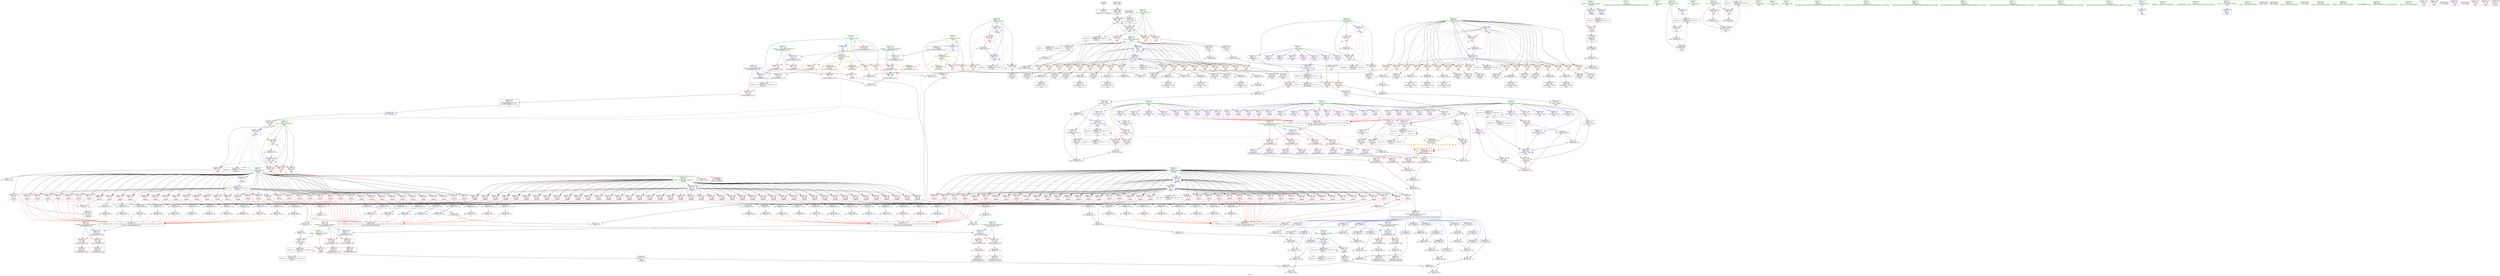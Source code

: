 digraph "SVFG" {
	label="SVFG";

	Node0x56036ad6b490 [shape=record,color=grey,label="{NodeID: 0\nNullPtr}"];
	Node0x56036ad6b490 -> Node0x56036ada3110[style=solid];
	Node0x56036ae37450 [shape=record,color=black,label="{NodeID: 941\n373 = PHI(88, 99, 112, 131, 138, 156, 165, 178, 197, 204, 223, 232, 245, 264, 271, 289, 298, 311, 330, 337, )\n2nd arg _Z6subsumPA510_xiiii }"];
	Node0x56036ae37450 -> Node0x56036adacd60[style=solid];
	Node0x56036adfe0b0 [shape=record,color=black,label="{NodeID: 775\nMR_35V_2 = PHI(MR_35V_3, MR_35V_1, )\npts\{18 \}\n}"];
	Node0x56036adfe0b0 -> Node0x56036ae070b0[style=dashed];
	Node0x56036adc8b70 [shape=record,color=grey,label="{NodeID: 609\n318 = Binary(316, 317, )\n}"];
	Node0x56036adc8b70 -> Node0x56036adcac70[style=solid];
	Node0x56036adb1870 [shape=record,color=red,label="{NodeID: 277\n117\<--46\n\<--j\n_Z4goodi\n}"];
	Node0x56036adb1870 -> Node0x56036adca1f0[style=solid];
	Node0x56036ada21a0 [shape=record,color=purple,label="{NodeID: 111\n609\<--11\narrayidx76\<--a\nmain\n}"];
	Node0x56036add31f0 [shape=record,color=grey,label="{NodeID: 720\n71 = Binary(69, 70, )\n}"];
	Node0x56036add31f0 -> Node0x56036add3370[style=solid];
	Node0x56036adab670 [shape=record,color=red,label="{NodeID: 388\n605\<--604\n\<--arrayidx73\nmain\n}"];
	Node0x56036adab670 -> Node0x56036adc9470[style=solid];
	Node0x56036ada6d60 [shape=record,color=red,label="{NodeID: 222\n343\<--38\n\<--K.addr\n_Z4goodi\n}"];
	Node0x56036ada6d60 -> Node0x56036adca670[style=solid];
	Node0x56036ada3480 [shape=record,color=black,label="{NodeID: 56\n34\<--368\n_Z4goodi_ret\<--\n_Z4goodi\n|{<s0>27}}"];
	Node0x56036ada3480:s0 -> Node0x56036ae357e0[style=solid,color=blue];
	Node0x56036adcdf70 [shape=record,color=grey,label="{NodeID: 665\n664 = Binary(663, 50, )\n}"];
	Node0x56036adcdf70 -> Node0x56036adcdc70[style=solid];
	Node0x56036adb45f0 [shape=record,color=red,label="{NodeID: 333\n694\<--440\n\<--ans\nmain\n|{<s0>27}}"];
	Node0x56036adb45f0:s0 -> Node0x56036ae38650[style=solid,color=red];
	Node0x56036ada9ee0 [shape=record,color=purple,label="{NodeID: 167\n407\<--399\narrayidx7\<--\n_Z6subsumPA510_xiiii\n}"];
	Node0x56036ada9ee0 -> Node0x56036adb4040[style=solid];
	Node0x56036ad8da50 [shape=record,color=green,label="{NodeID: 1\n5\<--1\n\<--dummyObj\nCan only get source location for instruction, argument, global var or function.}"];
	Node0x56036ae37a50 [shape=record,color=black,label="{NodeID: 942\n374 = PHI(89, 100, 116, 132, 142, 157, 166, 182, 198, 208, 224, 233, 249, 265, 275, 290, 299, 315, 331, 341, )\n3rd arg _Z6subsumPA510_xiiii }"];
	Node0x56036ae37a50 -> Node0x56036adace30[style=solid];
	Node0x56036adfe5b0 [shape=record,color=black,label="{NodeID: 776\nMR_37V_2 = PHI(MR_37V_3, MR_37V_1, )\npts\{21 \}\n}"];
	Node0x56036adfe5b0 -> Node0x56036ae075b0[style=dashed];
	Node0x56036adc8cf0 [shape=record,color=grey,label="{NodeID: 610\n126 = Binary(124, 125, )\n}"];
	Node0x56036adc8cf0 -> Node0x56036adc89f0[style=solid];
	Node0x56036adb1940 [shape=record,color=red,label="{NodeID: 278\n132\<--46\n\<--j\n_Z4goodi\n|{<s0>4}}"];
	Node0x56036adb1940:s0 -> Node0x56036ae37a50[style=solid,color=red];
	Node0x56036ada2270 [shape=record,color=purple,label="{NodeID: 112\n612\<--11\narrayidx78\<--a\nmain\n}"];
	Node0x56036ada2270 -> Node0x56036adab740[style=solid];
	Node0x56036add3370 [shape=record,color=grey,label="{NodeID: 721\n72 = Binary(71, 50, )\n}"];
	Node0x56036add3370 -> Node0x56036add5bf0[style=solid];
	Node0x56036adab740 [shape=record,color=red,label="{NodeID: 389\n613\<--612\n\<--arrayidx78\nmain\n}"];
	Node0x56036adab740 -> Node0x56036adc9bf0[style=solid];
	Node0x56036ada6e30 [shape=record,color=red,label="{NodeID: 223\n150\<--40\n\<--midX\n_Z4goodi\n}"];
	Node0x56036ada6e30 -> Node0x56036ada32e0[style=solid];
	Node0x56036ada3550 [shape=record,color=black,label="{NodeID: 57\n393\<--392\nidxprom\<--\n_Z6subsumPA510_xiiii\n}"];
	Node0x56036adce0f0 [shape=record,color=grey,label="{NodeID: 666\n253 = Binary(252, 50, )\n|{<s0>13}}"];
	Node0x56036adce0f0:s0 -> Node0x56036ae38050[style=solid,color=red];
	Node0x56036adb46c0 [shape=record,color=red,label="{NodeID: 334\n700\<--440\n\<--ans\nmain\n}"];
	Node0x56036adb46c0 -> Node0x56036add2a70[style=solid];
	Node0x56036ada9fb0 [shape=record,color=purple,label="{NodeID: 168\n413\<--410\narrayidx9\<--\n_Z6subsumPA510_xiiii\n}"];
	Node0x56036ad8d370 [shape=record,color=green,label="{NodeID: 2\n22\<--1\n.str\<--dummyObj\nGlob }"];
	Node0x56036ae38050 [shape=record,color=black,label="{NodeID: 943\n375 = PHI(93, 101, 120, 133, 146, 161, 167, 186, 199, 212, 228, 234, 253, 266, 279, 294, 300, 319, 332, 345, )\n4th arg _Z6subsumPA510_xiiii }"];
	Node0x56036ae38050 -> Node0x56036adacf00[style=solid];
	Node0x56036adfeab0 [shape=record,color=black,label="{NodeID: 777\nMR_41V_3 = PHI(MR_41V_4, MR_41V_2, )\npts\{437 \}\n}"];
	Node0x56036adfeab0 -> Node0x56036adb42b0[style=dashed];
	Node0x56036adfeab0 -> Node0x56036adad170[style=dashed];
	Node0x56036adc8e70 [shape=record,color=grey,label="{NodeID: 611\n82 = Binary(81, 50, )\n}"];
	Node0x56036adc8e70 -> Node0x56036adac7b0[style=solid];
	Node0x56036adb1a10 [shape=record,color=red,label="{NodeID: 279\n133\<--46\n\<--j\n_Z4goodi\n|{<s0>4}}"];
	Node0x56036adb1a10:s0 -> Node0x56036ae38050[style=solid,color=red];
	Node0x56036ada2340 [shape=record,color=purple,label="{NodeID: 113\n657\<--11\narrayidx106\<--a\nmain\n}"];
	Node0x56036add34f0 [shape=record,color=grey,label="{NodeID: 722\n282 = Binary(269, 281, )\n}"];
	Node0x56036add34f0 -> Node0x56036add7870[style=solid];
	Node0x56036adab810 [shape=record,color=red,label="{NodeID: 390\n635\<--634\n\<--arrayidx91\nmain\n}"];
	Node0x56036adab810 -> Node0x56036adcc2f0[style=solid];
	Node0x56036ada6f00 [shape=record,color=red,label="{NodeID: 224\n283\<--42\n\<--midY\n_Z4goodi\n}"];
	Node0x56036ada6f00 -> Node0x56036ada33b0[style=solid];
	Node0x56036ada3620 [shape=record,color=black,label="{NodeID: 58\n396\<--395\nidxprom1\<--\n_Z6subsumPA510_xiiii\n}"];
	Node0x56036adce270 [shape=record,color=grey,label="{NodeID: 667\n663 = Binary(616, 662, )\n}"];
	Node0x56036adce270 -> Node0x56036adcdf70[style=solid];
	Node0x56036adb4790 [shape=record,color=red,label="{NodeID: 335\n705\<--440\n\<--ans\nmain\n}"];
	Node0x56036adb4790 -> Node0x56036add7270[style=solid];
	Node0x56036adaa080 [shape=record,color=purple,label="{NodeID: 169\n417\<--410\narrayidx12\<--\n_Z6subsumPA510_xiiii\n}"];
	Node0x56036adaa080 -> Node0x56036adb4110[style=solid];
	Node0x56036ad8f330 [shape=record,color=green,label="{NodeID: 3\n24\<--1\n.str.1\<--dummyObj\nGlob }"];
	Node0x56036ae38650 [shape=record,color=black,label="{NodeID: 944\n35 = PHI(694, )\n0th arg _Z4goodi }"];
	Node0x56036ae38650 -> Node0x56036adac470[style=solid];
	Node0x56036adfefb0 [shape=record,color=black,label="{NodeID: 778\nMR_43V_2 = PHI(MR_43V_3, MR_43V_1, )\npts\{439 \}\n}"];
	Node0x56036adfefb0 -> Node0x56036adb4380[style=dashed];
	Node0x56036adfefb0 -> Node0x56036adb4450[style=dashed];
	Node0x56036adfefb0 -> Node0x56036adadf40[style=dashed];
	Node0x56036adc8ff0 [shape=record,color=grey,label="{NodeID: 612\n294 = Binary(293, 50, )\n|{<s0>16}}"];
	Node0x56036adc8ff0:s0 -> Node0x56036ae38050[style=solid,color=red];
	Node0x56036adb1ae0 [shape=record,color=red,label="{NodeID: 280\n139\<--46\n\<--j\n_Z4goodi\n}"];
	Node0x56036adb1ae0 -> Node0x56036adcd970[style=solid];
	Node0x56036ada2410 [shape=record,color=purple,label="{NodeID: 114\n660\<--11\narrayidx108\<--a\nmain\n}"];
	Node0x56036ada2410 -> Node0x56036adaba80[style=solid];
	Node0x56036add3670 [shape=record,color=grey,label="{NodeID: 723\n357 = Binary(356, 50, )\n}"];
	Node0x56036add3670 -> Node0x56036adac950[style=solid];
	Node0x56036adab8e0 [shape=record,color=red,label="{NodeID: 391\n643\<--642\n\<--arrayidx96\nmain\n}"];
	Node0x56036adab8e0 -> Node0x56036adcc2f0[style=solid];
	Node0x56036ada6fd0 [shape=record,color=red,label="{NodeID: 225\n52\<--44\n\<--i\n_Z4goodi\n}"];
	Node0x56036ada6fd0 -> Node0x56036adcfa70[style=solid];
	Node0x56036ada36f0 [shape=record,color=black,label="{NodeID: 59\n402\<--401\nidxprom3\<--sub\n_Z6subsumPA510_xiiii\n}"];
	Node0x56036adce3f0 [shape=record,color=grey,label="{NodeID: 668\n256 = Binary(237, 255, )\n}"];
	Node0x56036adce3f0 -> Node0x56036add5a70[style=solid];
	Node0x56036adb4860 [shape=record,color=red,label="{NodeID: 336\n708\<--440\n\<--ans\nmain\n}"];
	Node0x56036adaa150 [shape=record,color=purple,label="{NodeID: 170\n424\<--420\narrayidx16\<--\n_Z6subsumPA510_xiiii\n}"];
	Node0x56036ad8f3c0 [shape=record,color=green,label="{NodeID: 4\n26\<--1\n.str.2\<--dummyObj\nGlob }"];
	Node0x56036adffcc0 [shape=record,color=black,label="{NodeID: 779\nMR_45V_2 = PHI(MR_45V_4, MR_45V_1, )\npts\{441 \}\n}"];
	Node0x56036adffcc0 -> Node0x56036adadda0[style=dashed];
	Node0x56036adc9170 [shape=record,color=grey,label="{NodeID: 613\n81 = Binary(76, 80, )\n}"];
	Node0x56036adc9170 -> Node0x56036adc8e70[style=solid];
	Node0x56036adb1bb0 [shape=record,color=red,label="{NodeID: 281\n143\<--46\n\<--j\n_Z4goodi\n}"];
	Node0x56036adb1bb0 -> Node0x56036adca970[style=solid];
	Node0x56036ada7520 [shape=record,color=purple,label="{NodeID: 115\n162\<--13\n\<--sum\n_Z4goodi\n|{<s0>6}}"];
	Node0x56036ada7520:s0 -> Node0x56036ae35da0[style=solid,color=red];
	Node0x56036add37f0 [shape=record,color=grey,label="{NodeID: 724\n563 = Binary(553, 562, )\n}"];
	Node0x56036add37f0 -> Node0x56036add46f0[style=solid];
	Node0x56036adab9b0 [shape=record,color=red,label="{NodeID: 392\n653\<--652\n\<--arrayidx103\nmain\n}"];
	Node0x56036adab9b0 -> Node0x56036adca7f0[style=solid];
	Node0x56036ada70a0 [shape=record,color=red,label="{NodeID: 226\n68\<--44\n\<--i\n_Z4goodi\n}"];
	Node0x56036ada70a0 -> Node0x56036add5bf0[style=solid];
	Node0x56036ada37c0 [shape=record,color=black,label="{NodeID: 60\n406\<--405\nidxprom6\<--sub5\n_Z6subsumPA510_xiiii\n}"];
	Node0x56036adce570 [shape=record,color=grey,label="{NodeID: 669\n248 = Binary(246, 247, )\n}"];
	Node0x56036adce570 -> Node0x56036adce6f0[style=solid];
	Node0x56036adb4930 [shape=record,color=red,label="{NodeID: 337\n489\<--442\n\<--ch\nmain\n}"];
	Node0x56036adb4930 -> Node0x56036ada3d70[style=solid];
	Node0x56036adaa220 [shape=record,color=purple,label="{NodeID: 171\n427\<--420\narrayidx18\<--\n_Z6subsumPA510_xiiii\n}"];
	Node0x56036adaa220 -> Node0x56036adb41e0[style=solid];
	Node0x56036ad8e010 [shape=record,color=green,label="{NodeID: 5\n28\<--1\n.str.3\<--dummyObj\nGlob }"];
	Node0x56036adffdb0 [shape=record,color=black,label="{NodeID: 780\nMR_47V_2 = PHI(MR_47V_3, MR_47V_1, )\npts\{443 \}\n}"];
	Node0x56036adffdb0 -> Node0x56036ae057b0[style=dashed];
	Node0x56036adc92f0 [shape=record,color=grey,label="{NodeID: 614\n293 = Binary(291, 292, )\n}"];
	Node0x56036adc92f0 -> Node0x56036adc8ff0[style=solid];
	Node0x56036adb1c80 [shape=record,color=red,label="{NodeID: 282\n157\<--46\n\<--j\n_Z4goodi\n|{<s0>6}}"];
	Node0x56036adb1c80:s0 -> Node0x56036ae37a50[style=solid,color=red];
	Node0x56036ada75b0 [shape=record,color=purple,label="{NodeID: 116\n168\<--13\n\<--sum\n_Z4goodi\n|{<s0>7}}"];
	Node0x56036ada75b0:s0 -> Node0x56036ae35da0[style=solid,color=red];
	Node0x56036add3970 [shape=record,color=grey,label="{NodeID: 725\n288 = Binary(286, 287, )\n}"];
	Node0x56036add3970 -> Node0x56036add3c70[style=solid];
	Node0x56036adaba80 [shape=record,color=red,label="{NodeID: 393\n661\<--660\n\<--arrayidx108\nmain\n}"];
	Node0x56036adaba80 -> Node0x56036adcdc70[style=solid];
	Node0x56036ada7170 [shape=record,color=red,label="{NodeID: 227\n69\<--44\n\<--i\n_Z4goodi\n}"];
	Node0x56036ada7170 -> Node0x56036add31f0[style=solid];
	Node0x56036ada3890 [shape=record,color=black,label="{NodeID: 61\n412\<--411\nidxprom8\<--\n_Z6subsumPA510_xiiii\n}"];
	Node0x56036adce6f0 [shape=record,color=grey,label="{NodeID: 670\n249 = Binary(248, 50, )\n|{<s0>13}}"];
	Node0x56036adce6f0:s0 -> Node0x56036ae37a50[style=solid,color=red];
	Node0x56036adb4a00 [shape=record,color=red,label="{NodeID: 338\n494\<--442\n\<--ch\nmain\n}"];
	Node0x56036adb4a00 -> Node0x56036ada3e40[style=solid];
	Node0x56036adaa2f0 [shape=record,color=red,label="{NodeID: 172\n56\<--4\n\<--n\n_Z4goodi\n}"];
	Node0x56036adaa2f0 -> Node0x56036add6c70[style=solid];
	Node0x56036ad8e0a0 [shape=record,color=green,label="{NodeID: 6\n30\<--1\n.str.4\<--dummyObj\nGlob }"];
	Node0x56036ae002b0 [shape=record,color=black,label="{NodeID: 781\nMR_49V_2 = PHI(MR_49V_4, MR_49V_1, )\npts\{445 \}\n}"];
	Node0x56036ae002b0 -> Node0x56036adad240[style=dashed];
	Node0x56036adc9470 [shape=record,color=grey,label="{NodeID: 615\n606 = Binary(596, 605, )\n}"];
	Node0x56036adc9470 -> Node0x56036adca070[style=solid];
	Node0x56036adb1d50 [shape=record,color=red,label="{NodeID: 283\n158\<--46\n\<--j\n_Z4goodi\n}"];
	Node0x56036adb1d50 -> Node0x56036add5170[style=solid];
	Node0x56036ada7640 [shape=record,color=purple,label="{NodeID: 117\n187\<--13\n\<--sum\n_Z4goodi\n|{<s0>8}}"];
	Node0x56036ada7640:s0 -> Node0x56036ae35da0[style=solid,color=red];
	Node0x56036add3af0 [shape=record,color=grey,label="{NodeID: 726\n136 = Binary(123, 135, )\n}"];
	Node0x56036add3af0 -> Node0x56036adc98f0[style=solid];
	Node0x56036adabb50 [shape=record,color=red,label="{NodeID: 394\n688\<--685\n\<--call124\nmain\n}"];
	Node0x56036adabb50 -> Node0x56036adadda0[style=solid];
	Node0x56036ada7240 [shape=record,color=red,label="{NodeID: 228\n84\<--44\n\<--i\n_Z4goodi\n|{<s0>1}}"];
	Node0x56036ada7240:s0 -> Node0x56036ae36e50[style=solid,color=red];
	Node0x56036ada3960 [shape=record,color=black,label="{NodeID: 62\n416\<--415\nidxprom11\<--sub10\n_Z6subsumPA510_xiiii\n}"];
	Node0x56036ae0c210 [shape=record,color=yellow,style=double,label="{NodeID: 837\n2V_1 = ENCHI(MR_2V_0)\npts\{6 \}\nFun[_Z4goodi]}"];
	Node0x56036ae0c210 -> Node0x56036adaa2f0[style=dashed];
	Node0x56036adce870 [shape=record,color=grey,label="{NodeID: 671\n667 = Binary(654, 666, )\n}"];
	Node0x56036adce870 -> Node0x56036adadb30[style=solid];
	Node0x56036adb4ad0 [shape=record,color=red,label="{NodeID: 339\n505\<--442\n\<--ch\nmain\n}"];
	Node0x56036adb4ad0 -> Node0x56036ada3fe0[style=solid];
	Node0x56036adaa3c0 [shape=record,color=red,label="{NodeID: 173\n474\<--4\n\<--n\nmain\n}"];
	Node0x56036adaa3c0 -> Node0x56036add76f0[style=solid];
	Node0x56036ad8ed80 [shape=record,color=green,label="{NodeID: 7\n50\<--1\n\<--dummyObj\nCan only get source location for instruction, argument, global var or function.}"];
	Node0x56036ae007b0 [shape=record,color=black,label="{NodeID: 782\nMR_51V_2 = PHI(MR_51V_3, MR_51V_1, )\npts\{447 \}\n}"];
	Node0x56036ae007b0 -> Node0x56036adad310[style=dashed];
	Node0x56036ae007b0 -> Node0x56036ae007b0[style=dashed];
	Node0x56036adc95f0 [shape=record,color=grey,label="{NodeID: 616\n87 = Binary(85, 86, )\n}"];
	Node0x56036adc95f0 -> Node0x56036adc9a70[style=solid];
	Node0x56036adb1e20 [shape=record,color=red,label="{NodeID: 284\n166\<--46\n\<--j\n_Z4goodi\n|{<s0>7}}"];
	Node0x56036adb1e20:s0 -> Node0x56036ae37a50[style=solid,color=red];
	Node0x56036ada7710 [shape=record,color=purple,label="{NodeID: 118\n200\<--13\n\<--sum\n_Z4goodi\n|{<s0>9}}"];
	Node0x56036ada7710:s0 -> Node0x56036ae35da0[style=solid,color=red];
	Node0x56036add3c70 [shape=record,color=grey,label="{NodeID: 727\n289 = Binary(288, 50, )\n|{<s0>16}}"];
	Node0x56036add3c70:s0 -> Node0x56036ae37450[style=solid,color=red];
	Node0x56036adabc20 [shape=record,color=red,label="{NodeID: 395\n753\<--733\n\<--retval\n_ZSt3minIiERKT_S2_S2_\n}"];
	Node0x56036adabc20 -> Node0x56036ada1d90[style=solid];
	Node0x56036ada7310 [shape=record,color=red,label="{NodeID: 229\n85\<--44\n\<--i\n_Z4goodi\n}"];
	Node0x56036ada7310 -> Node0x56036adc95f0[style=solid];
	Node0x56036ada3a30 [shape=record,color=black,label="{NodeID: 63\n423\<--422\nidxprom15\<--sub14\n_Z6subsumPA510_xiiii\n}"];
	Node0x56036ae0c320 [shape=record,color=yellow,style=double,label="{NodeID: 838\n4V_1 = ENCHI(MR_4V_0)\npts\{8 \}\nFun[_Z4goodi]}"];
	Node0x56036ae0c320 -> Node0x56036adaa560[style=dashed];
	Node0x56036adce9f0 [shape=record,color=grey,label="{NodeID: 672\n196 = Binary(194, 195, )\n}"];
	Node0x56036adce9f0 -> Node0x56036add25f0[style=solid];
	Node0x56036adb4ba0 [shape=record,color=red,label="{NodeID: 340\n473\<--444\n\<--i\nmain\n}"];
	Node0x56036adb4ba0 -> Node0x56036add76f0[style=solid];
	Node0x56036adaa490 [shape=record,color=red,label="{NodeID: 174\n528\<--4\n\<--n\nmain\n}"];
	Node0x56036adaa490 -> Node0x56036add6af0[style=solid];
	Node0x56036ad8ee10 [shape=record,color=green,label="{NodeID: 8\n353\<--1\n\<--dummyObj\nCan only get source location for instruction, argument, global var or function.}"];
	Node0x56036ae00cb0 [shape=record,color=black,label="{NodeID: 783\nMR_53V_2 = PHI(MR_53V_4, MR_53V_1, )\npts\{449 \}\n}"];
	Node0x56036ae00cb0 -> Node0x56036adad7f0[style=dashed];
	Node0x56036adc9770 [shape=record,color=grey,label="{NodeID: 617\n146 = Binary(145, 50, )\n|{<s0>5}}"];
	Node0x56036adc9770:s0 -> Node0x56036ae38050[style=solid,color=red];
	Node0x56036adb1ef0 [shape=record,color=red,label="{NodeID: 285\n167\<--46\n\<--j\n_Z4goodi\n|{<s0>7}}"];
	Node0x56036adb1ef0:s0 -> Node0x56036ae38050[style=solid,color=red];
	Node0x56036ada77e0 [shape=record,color=purple,label="{NodeID: 119\n213\<--13\n\<--sum\n_Z4goodi\n|{<s0>10}}"];
	Node0x56036ada77e0:s0 -> Node0x56036ae35da0[style=solid,color=red];
	Node0x56036add3df0 [shape=record,color=grey,label="{NodeID: 728\n131 = Binary(130, 50, )\n|{<s0>4}}"];
	Node0x56036add3df0:s0 -> Node0x56036ae37450[style=solid,color=red];
	Node0x56036adabcf0 [shape=record,color=red,label="{NodeID: 396\n743\<--735\n\<--__a.addr\n_ZSt3minIiERKT_S2_S2_\n}"];
	Node0x56036adabcf0 -> Node0x56036adac100[style=solid];
	Node0x56036ada73e0 [shape=record,color=red,label="{NodeID: 230\n98\<--44\n\<--i\n_Z4goodi\n|{<s0>2}}"];
	Node0x56036ada73e0:s0 -> Node0x56036ae36e50[style=solid,color=red];
	Node0x56036ada3b00 [shape=record,color=black,label="{NodeID: 64\n426\<--425\nidxprom17\<--\n_Z6subsumPA510_xiiii\n}"];
	Node0x56036adceb70 [shape=record,color=grey,label="{NodeID: 673\n178 = Binary(177, 50, )\n|{<s0>8}}"];
	Node0x56036adceb70:s0 -> Node0x56036ae37450[style=solid,color=red];
	Node0x56036adb4c70 [shape=record,color=red,label="{NodeID: 341\n508\<--444\n\<--i\nmain\n}"];
	Node0x56036adb4c70 -> Node0x56036ada40b0[style=solid];
	Node0x56036adaa560 [shape=record,color=red,label="{NodeID: 175\n65\<--7\n\<--m\n_Z4goodi\n}"];
	Node0x56036adaa560 -> Node0x56036add70f0[style=solid];
	Node0x56036ad8e1d0 [shape=record,color=green,label="{NodeID: 9\n366\<--1\n\<--dummyObj\nCan only get source location for instruction, argument, global var or function.}"];
	Node0x56036ae011b0 [shape=record,color=black,label="{NodeID: 784\nMR_55V_2 = PHI(MR_55V_3, MR_55V_1, )\npts\{451 \}\n}"];
	Node0x56036ae011b0 -> Node0x56036adad8c0[style=dashed];
	Node0x56036ae011b0 -> Node0x56036ae011b0[style=dashed];
	Node0x56036adc98f0 [shape=record,color=grey,label="{NodeID: 618\n149 = Binary(136, 148, )\n}"];
	Node0x56036adc98f0 -> Node0x56036add6670[style=solid];
	Node0x56036adb1fc0 [shape=record,color=red,label="{NodeID: 286\n179\<--46\n\<--j\n_Z4goodi\n}"];
	Node0x56036adb1fc0 -> Node0x56036add6070[style=solid];
	Node0x56036ada78b0 [shape=record,color=purple,label="{NodeID: 120\n295\<--13\n\<--sum\n_Z4goodi\n|{<s0>16}}"];
	Node0x56036ada78b0:s0 -> Node0x56036ae35da0[style=solid,color=red];
	Node0x56036add3f70 [shape=record,color=grey,label="{NodeID: 729\n349 = Binary(284, 348, )\n}"];
	Node0x56036add3f70 -> Node0x56036add7870[style=solid];
	Node0x56036adabdc0 [shape=record,color=red,label="{NodeID: 397\n750\<--735\n\<--__a.addr\n_ZSt3minIiERKT_S2_S2_\n}"];
	Node0x56036adabdc0 -> Node0x56036adae280[style=solid];
	Node0x56036adaf350 [shape=record,color=red,label="{NodeID: 231\n99\<--44\n\<--i\n_Z4goodi\n|{<s0>2}}"];
	Node0x56036adaf350:s0 -> Node0x56036ae37450[style=solid,color=red];
	Node0x56036ada3bd0 [shape=record,color=black,label="{NodeID: 65\n370\<--429\n_Z6subsumPA510_xiiii_ret\<--sub19\n_Z6subsumPA510_xiiii\n|{<s0>1|<s1>2|<s2>3|<s3>4|<s4>5|<s5>6|<s6>7|<s7>8|<s8>9|<s9>10|<s10>11|<s11>12|<s12>13|<s13>14|<s14>15|<s15>16|<s16>17|<s17>18|<s18>19|<s19>20}}"];
	Node0x56036ada3bd0:s0 -> Node0x56036ae33b20[style=solid,color=blue];
	Node0x56036ada3bd0:s1 -> Node0x56036ae33da0[style=solid,color=blue];
	Node0x56036ada3bd0:s2 -> Node0x56036ae33c60[style=solid,color=blue];
	Node0x56036ada3bd0:s3 -> Node0x56036ae33a20[style=solid,color=blue];
	Node0x56036ada3bd0:s4 -> Node0x56036ae33830[style=solid,color=blue];
	Node0x56036ada3bd0:s5 -> Node0x56036ae33ee0[style=solid,color=blue];
	Node0x56036ada3bd0:s6 -> Node0x56036ae34020[style=solid,color=blue];
	Node0x56036ada3bd0:s7 -> Node0x56036ae34b60[style=solid,color=blue];
	Node0x56036ada3bd0:s8 -> Node0x56036ae34ca0[style=solid,color=blue];
	Node0x56036ada3bd0:s9 -> Node0x56036ae34de0[style=solid,color=blue];
	Node0x56036ada3bd0:s10 -> Node0x56036ae34160[style=solid,color=blue];
	Node0x56036ada3bd0:s11 -> Node0x56036ae342a0[style=solid,color=blue];
	Node0x56036ada3bd0:s12 -> Node0x56036ae343e0[style=solid,color=blue];
	Node0x56036ada3bd0:s13 -> Node0x56036ae34f20[style=solid,color=blue];
	Node0x56036ada3bd0:s14 -> Node0x56036ae35060[style=solid,color=blue];
	Node0x56036ada3bd0:s15 -> Node0x56036ae34520[style=solid,color=blue];
	Node0x56036ada3bd0:s16 -> Node0x56036ae34660[style=solid,color=blue];
	Node0x56036ada3bd0:s17 -> Node0x56036ae347a0[style=solid,color=blue];
	Node0x56036ada3bd0:s18 -> Node0x56036ae34a20[style=solid,color=blue];
	Node0x56036ada3bd0:s19 -> Node0x56036ae348e0[style=solid,color=blue];
	Node0x56036adcecf0 [shape=record,color=grey,label="{NodeID: 674\n177 = Binary(175, 176, )\n}"];
	Node0x56036adcecf0 -> Node0x56036adceb70[style=solid];
	Node0x56036adb4d40 [shape=record,color=red,label="{NodeID: 342\n521\<--444\n\<--i\nmain\n}"];
	Node0x56036adb4d40 -> Node0x56036adcee70[style=solid];
	Node0x56036adaa630 [shape=record,color=red,label="{NodeID: 176\n480\<--7\n\<--m\nmain\n}"];
	Node0x56036adaa630 -> Node0x56036add7570[style=solid];
	Node0x56036ad8e2a0 [shape=record,color=green,label="{NodeID: 10\n492\<--1\n\<--dummyObj\nCan only get source location for instruction, argument, global var or function.}"];
	Node0x56036ae016b0 [shape=record,color=black,label="{NodeID: 785\nMR_57V_2 = PHI(MR_57V_3, MR_57V_1, )\npts\{120000 \}\n}"];
	Node0x56036ae016b0 -> Node0x56036ae066b0[style=dashed];
	Node0x56036adc9a70 [shape=record,color=grey,label="{NodeID: 619\n88 = Binary(87, 50, )\n|{<s0>1}}"];
	Node0x56036adc9a70:s0 -> Node0x56036ae37450[style=solid,color=red];
	Node0x56036adb2090 [shape=record,color=red,label="{NodeID: 287\n183\<--46\n\<--j\n_Z4goodi\n}"];
	Node0x56036adb2090 -> Node0x56036adcfef0[style=solid];
	Node0x56036ada7980 [shape=record,color=purple,label="{NodeID: 121\n301\<--13\n\<--sum\n_Z4goodi\n|{<s0>17}}"];
	Node0x56036ada7980:s0 -> Node0x56036ae35da0[style=solid,color=red];
	Node0x56036add40f0 [shape=record,color=grey,label="{NodeID: 730\n463 = Binary(462, 50, )\n}"];
	Node0x56036add40f0 -> Node0x56036adad170[style=solid];
	Node0x56036adabe90 [shape=record,color=red,label="{NodeID: 398\n741\<--737\n\<--__b.addr\n_ZSt3minIiERKT_S2_S2_\n}"];
	Node0x56036adabe90 -> Node0x56036adac030[style=solid];
	Node0x56036adaf3e0 [shape=record,color=red,label="{NodeID: 232\n105\<--44\n\<--i\n_Z4goodi\n}"];
	Node0x56036adaf3e0 -> Node0x56036adcd670[style=solid];
	Node0x56036ada3ca0 [shape=record,color=black,label="{NodeID: 66\n486\<--483\nconv\<--call8\nmain\n}"];
	Node0x56036ada3ca0 -> Node0x56036adad3e0[style=solid];
	Node0x56036adcee70 [shape=record,color=grey,label="{NodeID: 675\n522 = Binary(521, 50, )\n}"];
	Node0x56036adcee70 -> Node0x56036adad720[style=solid];
	Node0x56036adb4e10 [shape=record,color=red,label="{NodeID: 343\n479\<--446\n\<--j\nmain\n}"];
	Node0x56036adb4e10 -> Node0x56036add7570[style=solid];
	Node0x56036adaa700 [shape=record,color=red,label="{NodeID: 177\n534\<--7\n\<--m\nmain\n}"];
	Node0x56036adaa700 -> Node0x56036add6df0[style=solid];
	Node0x56036ad9ff90 [shape=record,color=green,label="{NodeID: 11\n497\<--1\n\<--dummyObj\nCan only get source location for instruction, argument, global var or function.}"];
	Node0x56036adc9bf0 [shape=record,color=grey,label="{NodeID: 620\n618 = Binary(613, 617, )\n}"];
	Node0x56036adc9bf0 -> Node0x56036ada51c0[style=solid];
	Node0x56036adb2160 [shape=record,color=red,label="{NodeID: 288\n198\<--46\n\<--j\n_Z4goodi\n|{<s0>9}}"];
	Node0x56036adb2160:s0 -> Node0x56036ae37a50[style=solid,color=red];
	Node0x56036ada7a50 [shape=record,color=purple,label="{NodeID: 122\n320\<--13\n\<--sum\n_Z4goodi\n|{<s0>18}}"];
	Node0x56036ada7a50:s0 -> Node0x56036ae35da0[style=solid,color=red];
	Node0x56036add4270 [shape=record,color=grey,label="{NodeID: 731\n719 = Binary(718, 702, )\n}"];
	Node0x56036add4270 -> Node0x56036adadf40[style=solid];
	Node0x56036adabf60 [shape=record,color=red,label="{NodeID: 399\n747\<--737\n\<--__b.addr\n_ZSt3minIiERKT_S2_S2_\n}"];
	Node0x56036adabf60 -> Node0x56036adae1b0[style=solid];
	Node0x56036adaf4b0 [shape=record,color=red,label="{NodeID: 233\n109\<--44\n\<--i\n_Z4goodi\n}"];
	Node0x56036adaf4b0 -> Node0x56036add2170[style=solid];
	Node0x56036ada3d70 [shape=record,color=black,label="{NodeID: 67\n490\<--489\nconv9\<--\nmain\n}"];
	Node0x56036ada3d70 -> Node0x56036add73f0[style=solid];
	Node0x56036adceff0 [shape=record,color=grey,label="{NodeID: 676\n677 = Binary(676, 50, )\n}"];
	Node0x56036adceff0 -> Node0x56036adadc00[style=solid];
	Node0x56036adb4ee0 [shape=record,color=red,label="{NodeID: 344\n511\<--446\n\<--j\nmain\n}"];
	Node0x56036adb4ee0 -> Node0x56036ada4180[style=solid];
	Node0x56036adaa7d0 [shape=record,color=red,label="{NodeID: 178\n368\<--36\n\<--retval\n_Z4goodi\n}"];
	Node0x56036adaa7d0 -> Node0x56036ada3480[style=solid];
	Node0x56036ada0020 [shape=record,color=green,label="{NodeID: 12\n616\<--1\n\<--dummyObj\nCan only get source location for instruction, argument, global var or function.}"];
	Node0x56036adc9d70 [shape=record,color=grey,label="{NodeID: 621\n120 = Binary(119, 50, )\n|{<s0>3}}"];
	Node0x56036adc9d70:s0 -> Node0x56036ae38050[style=solid,color=red];
	Node0x56036adb2230 [shape=record,color=red,label="{NodeID: 289\n199\<--46\n\<--j\n_Z4goodi\n|{<s0>9}}"];
	Node0x56036adb2230:s0 -> Node0x56036ae38050[style=solid,color=red];
	Node0x56036ada7b20 [shape=record,color=purple,label="{NodeID: 123\n333\<--13\n\<--sum\n_Z4goodi\n|{<s0>19}}"];
	Node0x56036ada7b20:s0 -> Node0x56036ae35da0[style=solid,color=red];
	Node0x56036add43f0 [shape=record,color=grey,label="{NodeID: 732\n348 = Binary(335, 347, )\n}"];
	Node0x56036add43f0 -> Node0x56036add3f70[style=solid];
	Node0x56036adac030 [shape=record,color=red,label="{NodeID: 400\n742\<--741\n\<--\n_ZSt3minIiERKT_S2_S2_\n}"];
	Node0x56036adac030 -> Node0x56036add6f70[style=solid];
	Node0x56036adaf580 [shape=record,color=red,label="{NodeID: 234\n124\<--44\n\<--i\n_Z4goodi\n}"];
	Node0x56036adaf580 -> Node0x56036adc8cf0[style=solid];
	Node0x56036ada3e40 [shape=record,color=black,label="{NodeID: 68\n495\<--494\nconv11\<--\nmain\n}"];
	Node0x56036ada3e40 -> Node0x56036add6970[style=solid];
	Node0x56036adcf170 [shape=record,color=grey,label="{NodeID: 677\n192 = Binary(190, 191, )\n}"];
	Node0x56036adcf170 -> Node0x56036adcf2f0[style=solid];
	Node0x56036adb4fb0 [shape=record,color=red,label="{NodeID: 345\n516\<--446\n\<--j\nmain\n}"];
	Node0x56036adb4fb0 -> Node0x56036adcf5f0[style=solid];
	Node0x56036adaa8a0 [shape=record,color=red,label="{NodeID: 179\n53\<--38\n\<--K.addr\n_Z4goodi\n}"];
	Node0x56036adaa8a0 -> Node0x56036adcfa70[style=solid];
	Node0x56036ada00b0 [shape=record,color=green,label="{NodeID: 13\n702\<--1\n\<--dummyObj\nCan only get source location for instruction, argument, global var or function.}"];
	Node0x56036adc9ef0 [shape=record,color=grey,label="{NodeID: 622\n322 = Binary(303, 321, )\n}"];
	Node0x56036adc9ef0 -> Node0x56036add4570[style=solid];
	Node0x56036adb2300 [shape=record,color=red,label="{NodeID: 290\n205\<--46\n\<--j\n_Z4goodi\n}"];
	Node0x56036adb2300 -> Node0x56036adcd4f0[style=solid];
	Node0x56036ada7bf0 [shape=record,color=purple,label="{NodeID: 124\n346\<--13\n\<--sum\n_Z4goodi\n|{<s0>20}}"];
	Node0x56036ada7bf0:s0 -> Node0x56036ae35da0[style=solid,color=red];
	Node0x56036add4570 [shape=record,color=grey,label="{NodeID: 733\n335 = Binary(322, 334, )\n}"];
	Node0x56036add4570 -> Node0x56036add43f0[style=solid];
	Node0x56036adac100 [shape=record,color=red,label="{NodeID: 401\n744\<--743\n\<--\n_ZSt3minIiERKT_S2_S2_\n}"];
	Node0x56036adac100 -> Node0x56036add6f70[style=solid];
	Node0x56036adaf650 [shape=record,color=red,label="{NodeID: 235\n128\<--44\n\<--i\n_Z4goodi\n}"];
	Node0x56036adaf650 -> Node0x56036adcaaf0[style=solid];
	Node0x56036ada3f10 [shape=record,color=black,label="{NodeID: 69\n502\<--501\nconv14\<--call13\nmain\n}"];
	Node0x56036ada3f10 -> Node0x56036adad4b0[style=solid];
	Node0x56036adcf2f0 [shape=record,color=grey,label="{NodeID: 678\n193 = Binary(192, 50, )\n|{<s0>9}}"];
	Node0x56036adcf2f0:s0 -> Node0x56036ae36e50[style=solid,color=red];
	Node0x56036adb5080 [shape=record,color=red,label="{NodeID: 346\n527\<--448\n\<--i22\nmain\n}"];
	Node0x56036adb5080 -> Node0x56036add6af0[style=solid];
	Node0x56036adaa970 [shape=record,color=red,label="{NodeID: 180\n62\<--38\n\<--K.addr\n_Z4goodi\n}"];
	Node0x56036adaa970 -> Node0x56036adcfbf0[style=solid];
	Node0x56036ada0140 [shape=record,color=green,label="{NodeID: 14\n4\<--6\nn\<--n_field_insensitive\nGlob |{|<s4>26}}"];
	Node0x56036ada0140 -> Node0x56036adaa2f0[style=solid];
	Node0x56036ada0140 -> Node0x56036adaa3c0[style=solid];
	Node0x56036ada0140 -> Node0x56036adaa490[style=solid];
	Node0x56036ada0140 -> Node0x56036adac1d0[style=solid];
	Node0x56036ada0140:s4 -> Node0x56036ae35ac0[style=solid,color=red];
	Node0x56036adca070 [shape=record,color=grey,label="{NodeID: 623\n620 = Binary(606, 619, )\n}"];
	Node0x56036adca070 -> Node0x56036adada60[style=solid];
	Node0x56036adb23d0 [shape=record,color=red,label="{NodeID: 291\n209\<--46\n\<--j\n_Z4goodi\n}"];
	Node0x56036adb23d0 -> Node0x56036adccef0[style=solid];
	Node0x56036ada7cc0 [shape=record,color=purple,label="{NodeID: 125\n539\<--13\narrayidx31\<--sum\nmain\n}"];
	Node0x56036add46f0 [shape=record,color=grey,label="{NodeID: 734\n572 = Binary(563, 571, )\n}"];
	Node0x56036add46f0 -> Node0x56036adad990[style=solid];
	Node0x56036adac1d0 [shape=record,color=blue,label="{NodeID: 402\n4\<--5\nn\<--\nGlob }"];
	Node0x56036adac1d0 -> Node0x56036ae0acc0[style=dashed];
	Node0x56036adaf720 [shape=record,color=red,label="{NodeID: 236\n137\<--44\n\<--i\n_Z4goodi\n|{<s0>5}}"];
	Node0x56036adaf720:s0 -> Node0x56036ae36e50[style=solid,color=red];
	Node0x56036ada3fe0 [shape=record,color=black,label="{NodeID: 70\n506\<--505\nconv15\<--\nmain\n}"];
	Node0x56036ada3fe0 -> Node0x56036add0af0[style=solid];
	Node0x56036ae0c940 [shape=record,color=yellow,style=double,label="{NodeID: 845\n18V_1 = ENCHI(MR_18V_0)\npts\{15 18 21 \}\nFun[_Z4goodi]|{<s0>1|<s1>2|<s2>3|<s3>4|<s4>5|<s5>6|<s6>7|<s7>8|<s8>9|<s9>10|<s10>11|<s11>12|<s12>13|<s13>14|<s14>15|<s15>16|<s16>17|<s17>18|<s18>19|<s19>20}}"];
	Node0x56036ae0c940:s0 -> Node0x56036ae0abe0[style=dashed,color=red];
	Node0x56036ae0c940:s1 -> Node0x56036ae0abe0[style=dashed,color=red];
	Node0x56036ae0c940:s2 -> Node0x56036ae0abe0[style=dashed,color=red];
	Node0x56036ae0c940:s3 -> Node0x56036ae0abe0[style=dashed,color=red];
	Node0x56036ae0c940:s4 -> Node0x56036ae0abe0[style=dashed,color=red];
	Node0x56036ae0c940:s5 -> Node0x56036ae0abe0[style=dashed,color=red];
	Node0x56036ae0c940:s6 -> Node0x56036ae0abe0[style=dashed,color=red];
	Node0x56036ae0c940:s7 -> Node0x56036ae0abe0[style=dashed,color=red];
	Node0x56036ae0c940:s8 -> Node0x56036ae0abe0[style=dashed,color=red];
	Node0x56036ae0c940:s9 -> Node0x56036ae0abe0[style=dashed,color=red];
	Node0x56036ae0c940:s10 -> Node0x56036ae0abe0[style=dashed,color=red];
	Node0x56036ae0c940:s11 -> Node0x56036ae0abe0[style=dashed,color=red];
	Node0x56036ae0c940:s12 -> Node0x56036ae0abe0[style=dashed,color=red];
	Node0x56036ae0c940:s13 -> Node0x56036ae0abe0[style=dashed,color=red];
	Node0x56036ae0c940:s14 -> Node0x56036ae0abe0[style=dashed,color=red];
	Node0x56036ae0c940:s15 -> Node0x56036ae0abe0[style=dashed,color=red];
	Node0x56036ae0c940:s16 -> Node0x56036ae0abe0[style=dashed,color=red];
	Node0x56036ae0c940:s17 -> Node0x56036ae0abe0[style=dashed,color=red];
	Node0x56036ae0c940:s18 -> Node0x56036ae0abe0[style=dashed,color=red];
	Node0x56036ae0c940:s19 -> Node0x56036ae0abe0[style=dashed,color=red];
	Node0x56036adcf470 [shape=record,color=grey,label="{NodeID: 679\n401 = Binary(400, 50, )\n}"];
	Node0x56036adcf470 -> Node0x56036ada36f0[style=solid];
	Node0x56036adb5150 [shape=record,color=red,label="{NodeID: 347\n537\<--448\n\<--i22\nmain\n}"];
	Node0x56036adb5150 -> Node0x56036ada4250[style=solid];
	Node0x56036adaaa40 [shape=record,color=red,label="{NodeID: 181\n70\<--38\n\<--K.addr\n_Z4goodi\n}"];
	Node0x56036adaaa40 -> Node0x56036add31f0[style=solid];
	Node0x56036ada01d0 [shape=record,color=green,label="{NodeID: 15\n7\<--8\nm\<--m_field_insensitive\nGlob |{|<s4>26}}"];
	Node0x56036ada01d0 -> Node0x56036adaa560[style=solid];
	Node0x56036ada01d0 -> Node0x56036adaa630[style=solid];
	Node0x56036ada01d0 -> Node0x56036adaa700[style=solid];
	Node0x56036ada01d0 -> Node0x56036adac2a0[style=solid];
	Node0x56036ada01d0:s4 -> Node0x56036ae35c60[style=solid,color=red];
	Node0x56036adca1f0 [shape=record,color=grey,label="{NodeID: 624\n119 = Binary(117, 118, )\n}"];
	Node0x56036adca1f0 -> Node0x56036adc9d70[style=solid];
	Node0x56036adb24a0 [shape=record,color=red,label="{NodeID: 292\n224\<--46\n\<--j\n_Z4goodi\n|{<s0>11}}"];
	Node0x56036adb24a0:s0 -> Node0x56036ae37a50[style=solid,color=red];
	Node0x56036ada7d90 [shape=record,color=purple,label="{NodeID: 126\n543\<--13\narrayidx34\<--sum\nmain\n}"];
	Node0x56036ada7d90 -> Node0x56036adb6dc0[style=solid];
	Node0x56036add4870 [shape=record,color=grey,label="{NodeID: 735\n155 = Binary(153, 154, )\n}"];
	Node0x56036add4870 -> Node0x56036add49f0[style=solid];
	Node0x56036adac2a0 [shape=record,color=blue,label="{NodeID: 403\n7\<--5\nm\<--\nGlob }"];
	Node0x56036adac2a0 -> Node0x56036ae0add0[style=dashed];
	Node0x56036adaf7f0 [shape=record,color=red,label="{NodeID: 237\n138\<--44\n\<--i\n_Z4goodi\n|{<s0>5}}"];
	Node0x56036adaf7f0:s0 -> Node0x56036ae37450[style=solid,color=red];
	Node0x56036ada40b0 [shape=record,color=black,label="{NodeID: 71\n509\<--508\nidxprom\<--\nmain\n}"];
	Node0x56036adcf5f0 [shape=record,color=grey,label="{NodeID: 680\n517 = Binary(516, 50, )\n}"];
	Node0x56036adcf5f0 -> Node0x56036adad650[style=solid];
	Node0x56036adb5220 [shape=record,color=red,label="{NodeID: 348\n545\<--448\n\<--i22\nmain\n}"];
	Node0x56036adb5220 -> Node0x56036add1570[style=solid];
	Node0x56036adaab10 [shape=record,color=red,label="{NodeID: 182\n78\<--38\n\<--K.addr\n_Z4goodi\n}"];
	Node0x56036adaab10 -> Node0x56036add64f0[style=solid];
	Node0x56036ada0260 [shape=record,color=green,label="{NodeID: 16\n9\<--10\nD\<--D_field_insensitive\nGlob }"];
	Node0x56036ada0260 -> Node0x56036adac370[style=solid];
	Node0x56036ae034b0 [shape=record,color=black,label="{NodeID: 791\nMR_14V_3 = PHI(MR_14V_4, MR_14V_2, )\npts\{45 \}\n}"];
	Node0x56036ae034b0 -> Node0x56036ada6fd0[style=dashed];
	Node0x56036ae034b0 -> Node0x56036ada70a0[style=dashed];
	Node0x56036ae034b0 -> Node0x56036ada7170[style=dashed];
	Node0x56036ae034b0 -> Node0x56036ada7240[style=dashed];
	Node0x56036ae034b0 -> Node0x56036ada7310[style=dashed];
	Node0x56036ae034b0 -> Node0x56036ada73e0[style=dashed];
	Node0x56036ae034b0 -> Node0x56036adaf350[style=dashed];
	Node0x56036ae034b0 -> Node0x56036adaf3e0[style=dashed];
	Node0x56036ae034b0 -> Node0x56036adaf4b0[style=dashed];
	Node0x56036ae034b0 -> Node0x56036adaf580[style=dashed];
	Node0x56036ae034b0 -> Node0x56036adaf650[style=dashed];
	Node0x56036ae034b0 -> Node0x56036adaf720[style=dashed];
	Node0x56036ae034b0 -> Node0x56036adaf7f0[style=dashed];
	Node0x56036ae034b0 -> Node0x56036adaf8c0[style=dashed];
	Node0x56036ae034b0 -> Node0x56036adaf990[style=dashed];
	Node0x56036ae034b0 -> Node0x56036adafa60[style=dashed];
	Node0x56036ae034b0 -> Node0x56036adafb30[style=dashed];
	Node0x56036ae034b0 -> Node0x56036adafc00[style=dashed];
	Node0x56036ae034b0 -> Node0x56036adafcd0[style=dashed];
	Node0x56036ae034b0 -> Node0x56036adafda0[style=dashed];
	Node0x56036ae034b0 -> Node0x56036adafe70[style=dashed];
	Node0x56036ae034b0 -> Node0x56036adaff40[style=dashed];
	Node0x56036ae034b0 -> Node0x56036adb0010[style=dashed];
	Node0x56036ae034b0 -> Node0x56036adb00e0[style=dashed];
	Node0x56036ae034b0 -> Node0x56036adb01b0[style=dashed];
	Node0x56036ae034b0 -> Node0x56036adb0280[style=dashed];
	Node0x56036ae034b0 -> Node0x56036adb0350[style=dashed];
	Node0x56036ae034b0 -> Node0x56036adb0420[style=dashed];
	Node0x56036ae034b0 -> Node0x56036adb04f0[style=dashed];
	Node0x56036ae034b0 -> Node0x56036adb05c0[style=dashed];
	Node0x56036ae034b0 -> Node0x56036adb0690[style=dashed];
	Node0x56036ae034b0 -> Node0x56036adb0760[style=dashed];
	Node0x56036ae034b0 -> Node0x56036adb0830[style=dashed];
	Node0x56036ae034b0 -> Node0x56036adb0900[style=dashed];
	Node0x56036ae034b0 -> Node0x56036adb09d0[style=dashed];
	Node0x56036ae034b0 -> Node0x56036adb0aa0[style=dashed];
	Node0x56036ae034b0 -> Node0x56036adb0b70[style=dashed];
	Node0x56036ae034b0 -> Node0x56036adb0c40[style=dashed];
	Node0x56036ae034b0 -> Node0x56036adb0d10[style=dashed];
	Node0x56036ae034b0 -> Node0x56036adb0de0[style=dashed];
	Node0x56036ae034b0 -> Node0x56036adb0eb0[style=dashed];
	Node0x56036ae034b0 -> Node0x56036adb0f80[style=dashed];
	Node0x56036ae034b0 -> Node0x56036adb1050[style=dashed];
	Node0x56036ae034b0 -> Node0x56036adb1120[style=dashed];
	Node0x56036ae034b0 -> Node0x56036adaca20[style=dashed];
	Node0x56036adca370 [shape=record,color=grey,label="{NodeID: 625\n345 = Binary(344, 50, )\n|{<s0>20}}"];
	Node0x56036adca370:s0 -> Node0x56036ae38050[style=solid,color=red];
	Node0x56036adb2570 [shape=record,color=red,label="{NodeID: 293\n225\<--46\n\<--j\n_Z4goodi\n}"];
	Node0x56036adb2570 -> Node0x56036adccbf0[style=solid];
	Node0x56036ada7e60 [shape=record,color=purple,label="{NodeID: 127\n548\<--13\narrayidx37\<--sum\nmain\n}"];
	Node0x56036add49f0 [shape=record,color=grey,label="{NodeID: 736\n156 = Binary(155, 50, )\n|{<s0>6}}"];
	Node0x56036add49f0:s0 -> Node0x56036ae37450[style=solid,color=red];
	Node0x56036adac370 [shape=record,color=blue,label="{NodeID: 404\n9\<--5\nD\<--\nGlob }"];
	Node0x56036adaf8c0 [shape=record,color=red,label="{NodeID: 238\n152\<--44\n\<--i\n_Z4goodi\n|{<s0>6}}"];
	Node0x56036adaf8c0:s0 -> Node0x56036ae36e50[style=solid,color=red];
	Node0x56036ada4180 [shape=record,color=black,label="{NodeID: 72\n512\<--511\nidxprom16\<--\nmain\n}"];
	Node0x56036adcf770 [shape=record,color=grey,label="{NodeID: 681\n55 = Binary(54, 50, )\n}"];
	Node0x56036adcf770 -> Node0x56036add6c70[style=solid];
	Node0x56036adb52f0 [shape=record,color=red,label="{NodeID: 349\n554\<--448\n\<--i22\nmain\n}"];
	Node0x56036adb52f0 -> Node0x56036add19f0[style=solid];
	Node0x56036adaabe0 [shape=record,color=red,label="{NodeID: 183\n86\<--38\n\<--K.addr\n_Z4goodi\n}"];
	Node0x56036adaabe0 -> Node0x56036adc95f0[style=solid];
	Node0x56036ada02f0 [shape=record,color=green,label="{NodeID: 17\n11\<--12\na\<--a_field_insensitive\nGlob }"];
	Node0x56036ada02f0 -> Node0x56036ada1e60[style=solid];
	Node0x56036ada02f0 -> Node0x56036ada1f30[style=solid];
	Node0x56036ada02f0 -> Node0x56036ada2000[style=solid];
	Node0x56036ada02f0 -> Node0x56036ada20d0[style=solid];
	Node0x56036ada02f0 -> Node0x56036ada21a0[style=solid];
	Node0x56036ada02f0 -> Node0x56036ada2270[style=solid];
	Node0x56036ada02f0 -> Node0x56036ada2340[style=solid];
	Node0x56036ada02f0 -> Node0x56036ada2410[style=solid];
	Node0x56036adca4f0 [shape=record,color=grey,label="{NodeID: 626\n615 = Binary(616, 614, )\n}"];
	Node0x56036adca4f0 -> Node0x56036adc8870[style=solid];
	Node0x56036adb2640 [shape=record,color=red,label="{NodeID: 294\n233\<--46\n\<--j\n_Z4goodi\n|{<s0>12}}"];
	Node0x56036adb2640:s0 -> Node0x56036ae37a50[style=solid,color=red];
	Node0x56036ada7f30 [shape=record,color=purple,label="{NodeID: 128\n551\<--13\narrayidx39\<--sum\nmain\n}"];
	Node0x56036ada7f30 -> Node0x56036adb6e90[style=solid];
	Node0x56036add4b70 [shape=record,color=grey,label="{NodeID: 737\n263 = Binary(261, 262, )\n}"];
	Node0x56036add4b70 -> Node0x56036add4e70[style=solid];
	Node0x56036adac470 [shape=record,color=blue,label="{NodeID: 405\n38\<--35\nK.addr\<--K\n_Z4goodi\n}"];
	Node0x56036adac470 -> Node0x56036adaa8a0[style=dashed];
	Node0x56036adac470 -> Node0x56036adaa970[style=dashed];
	Node0x56036adac470 -> Node0x56036adaaa40[style=dashed];
	Node0x56036adac470 -> Node0x56036adaab10[style=dashed];
	Node0x56036adac470 -> Node0x56036adaabe0[style=dashed];
	Node0x56036adac470 -> Node0x56036adaacb0[style=dashed];
	Node0x56036adac470 -> Node0x56036adaad80[style=dashed];
	Node0x56036adac470 -> Node0x56036adaae50[style=dashed];
	Node0x56036adac470 -> Node0x56036adaaf20[style=dashed];
	Node0x56036adac470 -> Node0x56036adaaff0[style=dashed];
	Node0x56036adac470 -> Node0x56036adab0c0[style=dashed];
	Node0x56036adac470 -> Node0x56036adab190[style=dashed];
	Node0x56036adac470 -> Node0x56036adab260[style=dashed];
	Node0x56036adac470 -> Node0x56036ada5500[style=dashed];
	Node0x56036adac470 -> Node0x56036ada55d0[style=dashed];
	Node0x56036adac470 -> Node0x56036ada56a0[style=dashed];
	Node0x56036adac470 -> Node0x56036ada5770[style=dashed];
	Node0x56036adac470 -> Node0x56036ada5840[style=dashed];
	Node0x56036adac470 -> Node0x56036ada5910[style=dashed];
	Node0x56036adac470 -> Node0x56036ada59e0[style=dashed];
	Node0x56036adac470 -> Node0x56036ada5ab0[style=dashed];
	Node0x56036adac470 -> Node0x56036ada5b80[style=dashed];
	Node0x56036adac470 -> Node0x56036ada5c50[style=dashed];
	Node0x56036adac470 -> Node0x56036ada5d20[style=dashed];
	Node0x56036adac470 -> Node0x56036ada5df0[style=dashed];
	Node0x56036adac470 -> Node0x56036ada5ec0[style=dashed];
	Node0x56036adac470 -> Node0x56036ada5f90[style=dashed];
	Node0x56036adac470 -> Node0x56036ada6060[style=dashed];
	Node0x56036adac470 -> Node0x56036ada6130[style=dashed];
	Node0x56036adac470 -> Node0x56036ada6200[style=dashed];
	Node0x56036adac470 -> Node0x56036ada62d0[style=dashed];
	Node0x56036adac470 -> Node0x56036ada63a0[style=dashed];
	Node0x56036adac470 -> Node0x56036ada6470[style=dashed];
	Node0x56036adac470 -> Node0x56036ada6540[style=dashed];
	Node0x56036adac470 -> Node0x56036ada6610[style=dashed];
	Node0x56036adac470 -> Node0x56036ada66e0[style=dashed];
	Node0x56036adac470 -> Node0x56036ada67b0[style=dashed];
	Node0x56036adac470 -> Node0x56036ada6880[style=dashed];
	Node0x56036adac470 -> Node0x56036ada6950[style=dashed];
	Node0x56036adac470 -> Node0x56036ada6a20[style=dashed];
	Node0x56036adac470 -> Node0x56036ada6af0[style=dashed];
	Node0x56036adac470 -> Node0x56036ada6bc0[style=dashed];
	Node0x56036adac470 -> Node0x56036ada6c90[style=dashed];
	Node0x56036adac470 -> Node0x56036ada6d60[style=dashed];
	Node0x56036adaf990 [shape=record,color=red,label="{NodeID: 239\n153\<--44\n\<--i\n_Z4goodi\n}"];
	Node0x56036adaf990 -> Node0x56036add4870[style=solid];
	Node0x56036ada4250 [shape=record,color=black,label="{NodeID: 73\n538\<--537\nidxprom30\<--\nmain\n}"];
	Node0x56036adcf8f0 [shape=record,color=grey,label="{NodeID: 682\n189 = Binary(170, 188, )\n}"];
	Node0x56036adcf8f0 -> Node0x56036add1cf0[style=solid];
	Node0x56036adb53c0 [shape=record,color=red,label="{NodeID: 350\n564\<--448\n\<--i22\nmain\n}"];
	Node0x56036adb53c0 -> Node0x56036ada4730[style=solid];
	Node0x56036adaacb0 [shape=record,color=red,label="{NodeID: 184\n91\<--38\n\<--K.addr\n_Z4goodi\n}"];
	Node0x56036adaacb0 -> Node0x56036adc7df0[style=solid];
	Node0x56036ada0380 [shape=record,color=green,label="{NodeID: 18\n13\<--15\nsum\<--sum_field_insensitive\nGlob }"];
	Node0x56036ada0380 -> Node0x56036ada7520[style=solid];
	Node0x56036ada0380 -> Node0x56036ada75b0[style=solid];
	Node0x56036ada0380 -> Node0x56036ada7640[style=solid];
	Node0x56036ada0380 -> Node0x56036ada7710[style=solid];
	Node0x56036ada0380 -> Node0x56036ada77e0[style=solid];
	Node0x56036ada0380 -> Node0x56036ada78b0[style=solid];
	Node0x56036ada0380 -> Node0x56036ada7980[style=solid];
	Node0x56036ada0380 -> Node0x56036ada7a50[style=solid];
	Node0x56036ada0380 -> Node0x56036ada7b20[style=solid];
	Node0x56036ada0380 -> Node0x56036ada7bf0[style=solid];
	Node0x56036ada0380 -> Node0x56036ada7cc0[style=solid];
	Node0x56036ada0380 -> Node0x56036ada7d90[style=solid];
	Node0x56036ada0380 -> Node0x56036ada7e60[style=solid];
	Node0x56036ada0380 -> Node0x56036ada7f30[style=solid];
	Node0x56036ada0380 -> Node0x56036ada8000[style=solid];
	Node0x56036ada0380 -> Node0x56036ada80d0[style=solid];
	Node0x56036ada0380 -> Node0x56036ada81a0[style=solid];
	Node0x56036ada0380 -> Node0x56036ada8270[style=solid];
	Node0x56036ae03eb0 [shape=record,color=black,label="{NodeID: 793\nMR_61V_3 = PHI(MR_61V_4, MR_61V_2, )\npts\{734 \}\n}"];
	Node0x56036ae03eb0 -> Node0x56036adabc20[style=dashed];
	Node0x56036adca670 [shape=record,color=grey,label="{NodeID: 627\n344 = Binary(342, 343, )\n}"];
	Node0x56036adca670 -> Node0x56036adca370[style=solid];
	Node0x56036adb2710 [shape=record,color=red,label="{NodeID: 295\n234\<--46\n\<--j\n_Z4goodi\n|{<s0>12}}"];
	Node0x56036adb2710:s0 -> Node0x56036ae38050[style=solid,color=red];
	Node0x56036ada8000 [shape=record,color=purple,label="{NodeID: 129\n557\<--13\narrayidx42\<--sum\nmain\n}"];
	Node0x56036add4cf0 [shape=record,color=grey,label="{NodeID: 738\n584 = Binary(583, 50, )\n}"];
	Node0x56036add4cf0 -> Node0x56036ada4c10[style=solid];
	Node0x56036adac540 [shape=record,color=blue,label="{NodeID: 406\n44\<--50\ni\<--\n_Z4goodi\n}"];
	Node0x56036adac540 -> Node0x56036ae034b0[style=dashed];
	Node0x56036adafa60 [shape=record,color=red,label="{NodeID: 240\n164\<--44\n\<--i\n_Z4goodi\n|{<s0>7}}"];
	Node0x56036adafa60:s0 -> Node0x56036ae36e50[style=solid,color=red];
	Node0x56036ada4320 [shape=record,color=black,label="{NodeID: 74\n542\<--541\nidxprom33\<--sub32\nmain\n}"];
	Node0x56036adcfa70 [shape=record,color=grey,label="{NodeID: 683\n54 = Binary(52, 53, )\n}"];
	Node0x56036adcfa70 -> Node0x56036adcf770[style=solid];
	Node0x56036adb5490 [shape=record,color=red,label="{NodeID: 351\n573\<--448\n\<--i22\nmain\n}"];
	Node0x56036adb5490 -> Node0x56036ada49a0[style=solid];
	Node0x56036adaad80 [shape=record,color=red,label="{NodeID: 185\n106\<--38\n\<--K.addr\n_Z4goodi\n}"];
	Node0x56036adaad80 -> Node0x56036adcd670[style=solid];
	Node0x56036ada0440 [shape=record,color=green,label="{NodeID: 19\n16\<--18\nXsum\<--Xsum_field_insensitive\nGlob }"];
	Node0x56036ada0440 -> Node0x56036ada8340[style=solid];
	Node0x56036ada0440 -> Node0x56036ada8410[style=solid];
	Node0x56036ada0440 -> Node0x56036ada84e0[style=solid];
	Node0x56036ada0440 -> Node0x56036ada85b0[style=solid];
	Node0x56036ada0440 -> Node0x56036ada8680[style=solid];
	Node0x56036ada0440 -> Node0x56036ada8750[style=solid];
	Node0x56036ada0440 -> Node0x56036ada8820[style=solid];
	Node0x56036ada0440 -> Node0x56036ada88f0[style=solid];
	Node0x56036ada0440 -> Node0x56036ada89c0[style=solid];
	Node0x56036ada0440 -> Node0x56036ada8a90[style=solid];
	Node0x56036ada0440 -> Node0x56036ada8b60[style=solid];
	Node0x56036ada0440 -> Node0x56036ada8c30[style=solid];
	Node0x56036ada0440 -> Node0x56036ada8d00[style=solid];
	Node0x56036adca7f0 [shape=record,color=grey,label="{NodeID: 628\n654 = Binary(644, 653, )\n}"];
	Node0x56036adca7f0 -> Node0x56036adce870[style=solid];
	Node0x56036adb27e0 [shape=record,color=red,label="{NodeID: 296\n246\<--46\n\<--j\n_Z4goodi\n}"];
	Node0x56036adb27e0 -> Node0x56036adce570[style=solid];
	Node0x56036ada80d0 [shape=record,color=purple,label="{NodeID: 130\n561\<--13\narrayidx45\<--sum\nmain\n}"];
	Node0x56036ada80d0 -> Node0x56036adab330[style=solid];
	Node0x56036add4e70 [shape=record,color=grey,label="{NodeID: 739\n264 = Binary(263, 50, )\n|{<s0>14}}"];
	Node0x56036add4e70:s0 -> Node0x56036ae37450[style=solid,color=red];
	Node0x56036adac610 [shape=record,color=blue,label="{NodeID: 407\n46\<--50\nj\<--\n_Z4goodi\n}"];
	Node0x56036adac610 -> Node0x56036adb11f0[style=dashed];
	Node0x56036adac610 -> Node0x56036adb12c0[style=dashed];
	Node0x56036adac610 -> Node0x56036adb1390[style=dashed];
	Node0x56036adac610 -> Node0x56036adb1460[style=dashed];
	Node0x56036adac610 -> Node0x56036adb1530[style=dashed];
	Node0x56036adac610 -> Node0x56036adb1600[style=dashed];
	Node0x56036adac610 -> Node0x56036adb16d0[style=dashed];
	Node0x56036adac610 -> Node0x56036adb17a0[style=dashed];
	Node0x56036adac610 -> Node0x56036adb1870[style=dashed];
	Node0x56036adac610 -> Node0x56036adb1940[style=dashed];
	Node0x56036adac610 -> Node0x56036adb1a10[style=dashed];
	Node0x56036adac610 -> Node0x56036adb1ae0[style=dashed];
	Node0x56036adac610 -> Node0x56036adb1bb0[style=dashed];
	Node0x56036adac610 -> Node0x56036adb1c80[style=dashed];
	Node0x56036adac610 -> Node0x56036adb1d50[style=dashed];
	Node0x56036adac610 -> Node0x56036adb1e20[style=dashed];
	Node0x56036adac610 -> Node0x56036adb1ef0[style=dashed];
	Node0x56036adac610 -> Node0x56036adb1fc0[style=dashed];
	Node0x56036adac610 -> Node0x56036adb2090[style=dashed];
	Node0x56036adac610 -> Node0x56036adb2160[style=dashed];
	Node0x56036adac610 -> Node0x56036adb2230[style=dashed];
	Node0x56036adac610 -> Node0x56036adb2300[style=dashed];
	Node0x56036adac610 -> Node0x56036adb23d0[style=dashed];
	Node0x56036adac610 -> Node0x56036adb24a0[style=dashed];
	Node0x56036adac610 -> Node0x56036adb2570[style=dashed];
	Node0x56036adac610 -> Node0x56036adb2640[style=dashed];
	Node0x56036adac610 -> Node0x56036adb2710[style=dashed];
	Node0x56036adac610 -> Node0x56036adb27e0[style=dashed];
	Node0x56036adac610 -> Node0x56036adb28b0[style=dashed];
	Node0x56036adac610 -> Node0x56036adb2980[style=dashed];
	Node0x56036adac610 -> Node0x56036adb2a50[style=dashed];
	Node0x56036adac610 -> Node0x56036adb2b20[style=dashed];
	Node0x56036adac610 -> Node0x56036adb2bf0[style=dashed];
	Node0x56036adac610 -> Node0x56036adb2cc0[style=dashed];
	Node0x56036adac610 -> Node0x56036adb2d90[style=dashed];
	Node0x56036adac610 -> Node0x56036adb2e60[style=dashed];
	Node0x56036adac610 -> Node0x56036adb2f30[style=dashed];
	Node0x56036adac610 -> Node0x56036adb3000[style=dashed];
	Node0x56036adac610 -> Node0x56036adb30d0[style=dashed];
	Node0x56036adac610 -> Node0x56036adb31a0[style=dashed];
	Node0x56036adac610 -> Node0x56036adb3270[style=dashed];
	Node0x56036adac610 -> Node0x56036adb3340[style=dashed];
	Node0x56036adac610 -> Node0x56036adb3410[style=dashed];
	Node0x56036adac610 -> Node0x56036adb34e0[style=dashed];
	Node0x56036adac610 -> Node0x56036adac610[style=dashed];
	Node0x56036adac610 -> Node0x56036adac950[style=dashed];
	Node0x56036adac610 -> Node0x56036adfd6b0[style=dashed];
	Node0x56036adafb30 [shape=record,color=red,label="{NodeID: 241\n165\<--44\n\<--i\n_Z4goodi\n|{<s0>7}}"];
	Node0x56036adafb30:s0 -> Node0x56036ae37450[style=solid,color=red];
	Node0x56036ada43f0 [shape=record,color=black,label="{NodeID: 75\n547\<--546\nidxprom36\<--sub35\nmain\n}"];
	Node0x56036adcfbf0 [shape=record,color=grey,label="{NodeID: 684\n63 = Binary(61, 62, )\n}"];
	Node0x56036adcfbf0 -> Node0x56036add01f0[style=solid];
	Node0x56036adb5560 [shape=record,color=red,label="{NodeID: 352\n580\<--448\n\<--i22\nmain\n}"];
	Node0x56036adb5560 -> Node0x56036ada4b40[style=solid];
	Node0x56036adaae50 [shape=record,color=red,label="{NodeID: 186\n110\<--38\n\<--K.addr\n_Z4goodi\n}"];
	Node0x56036adaae50 -> Node0x56036add2170[style=solid];
	Node0x56036ada0540 [shape=record,color=green,label="{NodeID: 20\n19\<--21\nYsum\<--Ysum_field_insensitive\nGlob }"];
	Node0x56036ada0540 -> Node0x56036ada8dd0[style=solid];
	Node0x56036ada0540 -> Node0x56036ada8ea0[style=solid];
	Node0x56036ada0540 -> Node0x56036ada8f70[style=solid];
	Node0x56036ada0540 -> Node0x56036ada9040[style=solid];
	Node0x56036ada0540 -> Node0x56036ada9110[style=solid];
	Node0x56036ada0540 -> Node0x56036ada91e0[style=solid];
	Node0x56036ada0540 -> Node0x56036ada92b0[style=solid];
	Node0x56036ada0540 -> Node0x56036ada9380[style=solid];
	Node0x56036ada0540 -> Node0x56036ada9450[style=solid];
	Node0x56036ada0540 -> Node0x56036ada9520[style=solid];
	Node0x56036ada0540 -> Node0x56036ada95f0[style=solid];
	Node0x56036ada0540 -> Node0x56036ada96c0[style=solid];
	Node0x56036ada0540 -> Node0x56036ada9790[style=solid];
	Node0x56036adca970 [shape=record,color=grey,label="{NodeID: 629\n145 = Binary(143, 144, )\n}"];
	Node0x56036adca970 -> Node0x56036adc9770[style=solid];
	Node0x56036adb28b0 [shape=record,color=red,label="{NodeID: 297\n250\<--46\n\<--j\n_Z4goodi\n}"];
	Node0x56036adb28b0 -> Node0x56036adcddf0[style=solid];
	Node0x56036ada81a0 [shape=record,color=purple,label="{NodeID: 131\n575\<--13\narrayidx54\<--sum\nmain\n}"];
	Node0x56036add4ff0 [shape=record,color=grey,label="{NodeID: 740\n260 = Binary(259, 50, )\n|{<s0>14}}"];
	Node0x56036add4ff0:s0 -> Node0x56036ae36e50[style=solid,color=red];
	Node0x56036adac6e0 [shape=record,color=blue,label="{NodeID: 408\n40\<--74\nmidX\<--sub9\n_Z4goodi\n}"];
	Node0x56036adac6e0 -> Node0x56036ada6e30[style=dashed];
	Node0x56036adac6e0 -> Node0x56036adfccb0[style=dashed];
	Node0x56036adac6e0 -> Node0x56036ae084b0[style=dashed];
	Node0x56036adafc00 [shape=record,color=red,label="{NodeID: 242\n171\<--44\n\<--i\n_Z4goodi\n}"];
	Node0x56036adafc00 -> Node0x56036add0370[style=solid];
	Node0x56036ada44c0 [shape=record,color=black,label="{NodeID: 76\n550\<--549\nidxprom38\<--\nmain\n}"];
	Node0x56036adcfd70 [shape=record,color=grey,label="{NodeID: 685\n186 = Binary(185, 50, )\n|{<s0>8}}"];
	Node0x56036adcfd70:s0 -> Node0x56036ae38050[style=solid,color=red];
	Node0x56036adb5630 [shape=record,color=red,label="{NodeID: 353\n588\<--448\n\<--i22\nmain\n}"];
	Node0x56036adb5630 -> Node0x56036add58f0[style=solid];
	Node0x56036adaaf20 [shape=record,color=red,label="{NodeID: 187\n114\<--38\n\<--K.addr\n_Z4goodi\n}"];
	Node0x56036adaaf20 -> Node0x56036add1270[style=solid];
	Node0x56036ada0640 [shape=record,color=green,label="{NodeID: 21\n32\<--33\n_Z4goodi\<--_Z4goodi_field_insensitive\n}"];
	Node0x56036adcaaf0 [shape=record,color=grey,label="{NodeID: 630\n130 = Binary(128, 129, )\n}"];
	Node0x56036adcaaf0 -> Node0x56036add3df0[style=solid];
	Node0x56036adb2980 [shape=record,color=red,label="{NodeID: 298\n265\<--46\n\<--j\n_Z4goodi\n|{<s0>14}}"];
	Node0x56036adb2980:s0 -> Node0x56036ae37a50[style=solid,color=red];
	Node0x56036ada8270 [shape=record,color=purple,label="{NodeID: 132\n578\<--13\narrayidx56\<--sum\nmain\n}"];
	Node0x56036ada8270 -> Node0x56036adad990[style=solid];
	Node0x56036add5170 [shape=record,color=grey,label="{NodeID: 741\n160 = Binary(158, 159, )\n}"];
	Node0x56036add5170 -> Node0x56036add5470[style=solid];
	Node0x56036adac7b0 [shape=record,color=blue,label="{NodeID: 409\n42\<--82\nmidY\<--sub13\n_Z4goodi\n}"];
	Node0x56036adac7b0 -> Node0x56036ada6f00[style=dashed];
	Node0x56036adac7b0 -> Node0x56036adfd1b0[style=dashed];
	Node0x56036adac7b0 -> Node0x56036ae089b0[style=dashed];
	Node0x56036adafcd0 [shape=record,color=red,label="{NodeID: 243\n175\<--44\n\<--i\n_Z4goodi\n}"];
	Node0x56036adafcd0 -> Node0x56036adcecf0[style=solid];
	Node0x56036ada4590 [shape=record,color=black,label="{NodeID: 77\n556\<--555\nidxprom41\<--sub40\nmain\n}"];
	Node0x56036adcfef0 [shape=record,color=grey,label="{NodeID: 686\n185 = Binary(183, 184, )\n}"];
	Node0x56036adcfef0 -> Node0x56036adcfd70[style=solid];
	Node0x56036adb5700 [shape=record,color=red,label="{NodeID: 354\n597\<--448\n\<--i22\nmain\n}"];
	Node0x56036adb5700 -> Node0x56036adc83f0[style=solid];
	Node0x56036adaaff0 [shape=record,color=red,label="{NodeID: 188\n118\<--38\n\<--K.addr\n_Z4goodi\n}"];
	Node0x56036adaaff0 -> Node0x56036adca1f0[style=solid];
	Node0x56036ada0740 [shape=record,color=green,label="{NodeID: 22\n36\<--37\nretval\<--retval_field_insensitive\n_Z4goodi\n}"];
	Node0x56036ada0740 -> Node0x56036adaa7d0[style=solid];
	Node0x56036ada0740 -> Node0x56036adac880[style=solid];
	Node0x56036ada0740 -> Node0x56036adacaf0[style=solid];
	Node0x56036adcac70 [shape=record,color=grey,label="{NodeID: 631\n319 = Binary(318, 50, )\n|{<s0>18}}"];
	Node0x56036adcac70:s0 -> Node0x56036ae38050[style=solid,color=red];
	Node0x56036adb2a50 [shape=record,color=red,label="{NodeID: 299\n266\<--46\n\<--j\n_Z4goodi\n|{<s0>14}}"];
	Node0x56036adb2a50:s0 -> Node0x56036ae38050[style=solid,color=red];
	Node0x56036ada8340 [shape=record,color=purple,label="{NodeID: 133\n94\<--16\n\<--Xsum\n_Z4goodi\n|{<s0>1}}"];
	Node0x56036ada8340:s0 -> Node0x56036ae35da0[style=solid,color=red];
	Node0x56036ae33830 [shape=record,color=black,label="{NodeID: 908\n148 = PHI(370, )\n}"];
	Node0x56036ae33830 -> Node0x56036adc98f0[style=solid];
	Node0x56036add52f0 [shape=record,color=grey,label="{NodeID: 742\n330 = Binary(329, 50, )\n|{<s0>19}}"];
	Node0x56036add52f0:s0 -> Node0x56036ae37450[style=solid,color=red];
	Node0x56036adac880 [shape=record,color=blue,label="{NodeID: 410\n36\<--353\nretval\<--\n_Z4goodi\n}"];
	Node0x56036adac880 -> Node0x56036adfc7b0[style=dashed];
	Node0x56036adafda0 [shape=record,color=red,label="{NodeID: 244\n190\<--44\n\<--i\n_Z4goodi\n}"];
	Node0x56036adafda0 -> Node0x56036adcf170[style=solid];
	Node0x56036ada4660 [shape=record,color=black,label="{NodeID: 78\n560\<--559\nidxprom44\<--sub43\nmain\n}"];
	Node0x56036add0070 [shape=record,color=grey,label="{NodeID: 687\n182 = Binary(181, 50, )\n|{<s0>8}}"];
	Node0x56036add0070:s0 -> Node0x56036ae37a50[style=solid,color=red];
	Node0x56036adb57d0 [shape=record,color=red,label="{NodeID: 355\n607\<--448\n\<--i22\nmain\n}"];
	Node0x56036adb57d0 -> Node0x56036ada5020[style=solid];
	Node0x56036adab0c0 [shape=record,color=red,label="{NodeID: 189\n125\<--38\n\<--K.addr\n_Z4goodi\n}"];
	Node0x56036adab0c0 -> Node0x56036adc8cf0[style=solid];
	Node0x56036ada0810 [shape=record,color=green,label="{NodeID: 23\n38\<--39\nK.addr\<--K.addr_field_insensitive\n_Z4goodi\n}"];
	Node0x56036ada0810 -> Node0x56036adaa8a0[style=solid];
	Node0x56036ada0810 -> Node0x56036adaa970[style=solid];
	Node0x56036ada0810 -> Node0x56036adaaa40[style=solid];
	Node0x56036ada0810 -> Node0x56036adaab10[style=solid];
	Node0x56036ada0810 -> Node0x56036adaabe0[style=solid];
	Node0x56036ada0810 -> Node0x56036adaacb0[style=solid];
	Node0x56036ada0810 -> Node0x56036adaad80[style=solid];
	Node0x56036ada0810 -> Node0x56036adaae50[style=solid];
	Node0x56036ada0810 -> Node0x56036adaaf20[style=solid];
	Node0x56036ada0810 -> Node0x56036adaaff0[style=solid];
	Node0x56036ada0810 -> Node0x56036adab0c0[style=solid];
	Node0x56036ada0810 -> Node0x56036adab190[style=solid];
	Node0x56036ada0810 -> Node0x56036adab260[style=solid];
	Node0x56036ada0810 -> Node0x56036ada5500[style=solid];
	Node0x56036ada0810 -> Node0x56036ada55d0[style=solid];
	Node0x56036ada0810 -> Node0x56036ada56a0[style=solid];
	Node0x56036ada0810 -> Node0x56036ada5770[style=solid];
	Node0x56036ada0810 -> Node0x56036ada5840[style=solid];
	Node0x56036ada0810 -> Node0x56036ada5910[style=solid];
	Node0x56036ada0810 -> Node0x56036ada59e0[style=solid];
	Node0x56036ada0810 -> Node0x56036ada5ab0[style=solid];
	Node0x56036ada0810 -> Node0x56036ada5b80[style=solid];
	Node0x56036ada0810 -> Node0x56036ada5c50[style=solid];
	Node0x56036ada0810 -> Node0x56036ada5d20[style=solid];
	Node0x56036ada0810 -> Node0x56036ada5df0[style=solid];
	Node0x56036ada0810 -> Node0x56036ada5ec0[style=solid];
	Node0x56036ada0810 -> Node0x56036ada5f90[style=solid];
	Node0x56036ada0810 -> Node0x56036ada6060[style=solid];
	Node0x56036ada0810 -> Node0x56036ada6130[style=solid];
	Node0x56036ada0810 -> Node0x56036ada6200[style=solid];
	Node0x56036ada0810 -> Node0x56036ada62d0[style=solid];
	Node0x56036ada0810 -> Node0x56036ada63a0[style=solid];
	Node0x56036ada0810 -> Node0x56036ada6470[style=solid];
	Node0x56036ada0810 -> Node0x56036ada6540[style=solid];
	Node0x56036ada0810 -> Node0x56036ada6610[style=solid];
	Node0x56036ada0810 -> Node0x56036ada66e0[style=solid];
	Node0x56036ada0810 -> Node0x56036ada67b0[style=solid];
	Node0x56036ada0810 -> Node0x56036ada6880[style=solid];
	Node0x56036ada0810 -> Node0x56036ada6950[style=solid];
	Node0x56036ada0810 -> Node0x56036ada6a20[style=solid];
	Node0x56036ada0810 -> Node0x56036ada6af0[style=solid];
	Node0x56036ada0810 -> Node0x56036ada6bc0[style=solid];
	Node0x56036ada0810 -> Node0x56036ada6c90[style=solid];
	Node0x56036ada0810 -> Node0x56036ada6d60[style=solid];
	Node0x56036ada0810 -> Node0x56036adac470[style=solid];
	Node0x56036ae057b0 [shape=record,color=black,label="{NodeID: 798\nMR_47V_3 = PHI(MR_47V_4, MR_47V_2, )\npts\{443 \}\n}"];
	Node0x56036ae057b0 -> Node0x56036adad3e0[style=dashed];
	Node0x56036ae057b0 -> Node0x56036adffdb0[style=dashed];
	Node0x56036ae057b0 -> Node0x56036ae057b0[style=dashed];
	Node0x56036adcadf0 [shape=record,color=grey,label="{NodeID: 632\n314 = Binary(312, 313, )\n}"];
	Node0x56036adcadf0 -> Node0x56036adcaf70[style=solid];
	Node0x56036adb2b20 [shape=record,color=red,label="{NodeID: 300\n272\<--46\n\<--j\n_Z4goodi\n}"];
	Node0x56036adb2b20 -> Node0x56036add61f0[style=solid];
	Node0x56036ada8410 [shape=record,color=purple,label="{NodeID: 134\n102\<--16\n\<--Xsum\n_Z4goodi\n|{<s0>2}}"];
	Node0x56036ada8410:s0 -> Node0x56036ae35da0[style=solid,color=red];
	Node0x56036ae33a20 [shape=record,color=black,label="{NodeID: 909\n135 = PHI(370, )\n}"];
	Node0x56036ae33a20 -> Node0x56036add3af0[style=solid];
	Node0x56036add5470 [shape=record,color=grey,label="{NodeID: 743\n161 = Binary(160, 50, )\n|{<s0>6}}"];
	Node0x56036add5470:s0 -> Node0x56036ae38050[style=solid,color=red];
	Node0x56036adac950 [shape=record,color=blue,label="{NodeID: 411\n46\<--357\nj\<--inc\n_Z4goodi\n}"];
	Node0x56036adac950 -> Node0x56036adb11f0[style=dashed];
	Node0x56036adac950 -> Node0x56036adb12c0[style=dashed];
	Node0x56036adac950 -> Node0x56036adb1390[style=dashed];
	Node0x56036adac950 -> Node0x56036adb1460[style=dashed];
	Node0x56036adac950 -> Node0x56036adb1530[style=dashed];
	Node0x56036adac950 -> Node0x56036adb1600[style=dashed];
	Node0x56036adac950 -> Node0x56036adb16d0[style=dashed];
	Node0x56036adac950 -> Node0x56036adb17a0[style=dashed];
	Node0x56036adac950 -> Node0x56036adb1870[style=dashed];
	Node0x56036adac950 -> Node0x56036adb1940[style=dashed];
	Node0x56036adac950 -> Node0x56036adb1a10[style=dashed];
	Node0x56036adac950 -> Node0x56036adb1ae0[style=dashed];
	Node0x56036adac950 -> Node0x56036adb1bb0[style=dashed];
	Node0x56036adac950 -> Node0x56036adb1c80[style=dashed];
	Node0x56036adac950 -> Node0x56036adb1d50[style=dashed];
	Node0x56036adac950 -> Node0x56036adb1e20[style=dashed];
	Node0x56036adac950 -> Node0x56036adb1ef0[style=dashed];
	Node0x56036adac950 -> Node0x56036adb1fc0[style=dashed];
	Node0x56036adac950 -> Node0x56036adb2090[style=dashed];
	Node0x56036adac950 -> Node0x56036adb2160[style=dashed];
	Node0x56036adac950 -> Node0x56036adb2230[style=dashed];
	Node0x56036adac950 -> Node0x56036adb2300[style=dashed];
	Node0x56036adac950 -> Node0x56036adb23d0[style=dashed];
	Node0x56036adac950 -> Node0x56036adb24a0[style=dashed];
	Node0x56036adac950 -> Node0x56036adb2570[style=dashed];
	Node0x56036adac950 -> Node0x56036adb2640[style=dashed];
	Node0x56036adac950 -> Node0x56036adb2710[style=dashed];
	Node0x56036adac950 -> Node0x56036adb27e0[style=dashed];
	Node0x56036adac950 -> Node0x56036adb28b0[style=dashed];
	Node0x56036adac950 -> Node0x56036adb2980[style=dashed];
	Node0x56036adac950 -> Node0x56036adb2a50[style=dashed];
	Node0x56036adac950 -> Node0x56036adb2b20[style=dashed];
	Node0x56036adac950 -> Node0x56036adb2bf0[style=dashed];
	Node0x56036adac950 -> Node0x56036adb2cc0[style=dashed];
	Node0x56036adac950 -> Node0x56036adb2d90[style=dashed];
	Node0x56036adac950 -> Node0x56036adb2e60[style=dashed];
	Node0x56036adac950 -> Node0x56036adb2f30[style=dashed];
	Node0x56036adac950 -> Node0x56036adb3000[style=dashed];
	Node0x56036adac950 -> Node0x56036adb30d0[style=dashed];
	Node0x56036adac950 -> Node0x56036adb31a0[style=dashed];
	Node0x56036adac950 -> Node0x56036adb3270[style=dashed];
	Node0x56036adac950 -> Node0x56036adb3340[style=dashed];
	Node0x56036adac950 -> Node0x56036adb3410[style=dashed];
	Node0x56036adac950 -> Node0x56036adb34e0[style=dashed];
	Node0x56036adac950 -> Node0x56036adac610[style=dashed];
	Node0x56036adac950 -> Node0x56036adac950[style=dashed];
	Node0x56036adac950 -> Node0x56036adfd6b0[style=dashed];
	Node0x56036adafe70 [shape=record,color=red,label="{NodeID: 245\n194\<--44\n\<--i\n_Z4goodi\n}"];
	Node0x56036adafe70 -> Node0x56036adce9f0[style=solid];
	Node0x56036ada4730 [shape=record,color=black,label="{NodeID: 79\n565\<--564\nidxprom47\<--\nmain\n}"];
	Node0x56036add01f0 [shape=record,color=grey,label="{NodeID: 688\n64 = Binary(63, 50, )\n}"];
	Node0x56036add01f0 -> Node0x56036add70f0[style=solid];
	Node0x56036adb58a0 [shape=record,color=red,label="{NodeID: 356\n614\<--448\n\<--i22\nmain\n}"];
	Node0x56036adb58a0 -> Node0x56036adca4f0[style=solid];
	Node0x56036adab190 [shape=record,color=red,label="{NodeID: 190\n129\<--38\n\<--K.addr\n_Z4goodi\n}"];
	Node0x56036adab190 -> Node0x56036adcaaf0[style=solid];
	Node0x56036ada08e0 [shape=record,color=green,label="{NodeID: 24\n40\<--41\nmidX\<--midX_field_insensitive\n_Z4goodi\n}"];
	Node0x56036ada08e0 -> Node0x56036ada6e30[style=solid];
	Node0x56036ada08e0 -> Node0x56036adac6e0[style=solid];
	Node0x56036adcaf70 [shape=record,color=grey,label="{NodeID: 633\n315 = Binary(314, 50, )\n|{<s0>18}}"];
	Node0x56036adcaf70:s0 -> Node0x56036ae37a50[style=solid,color=red];
	Node0x56036adb2bf0 [shape=record,color=red,label="{NodeID: 301\n276\<--46\n\<--j\n_Z4goodi\n}"];
	Node0x56036adb2bf0 -> Node0x56036add2770[style=solid];
	Node0x56036ada84e0 [shape=record,color=purple,label="{NodeID: 135\n121\<--16\n\<--Xsum\n_Z4goodi\n|{<s0>3}}"];
	Node0x56036ada84e0:s0 -> Node0x56036ae35da0[style=solid,color=red];
	Node0x56036ae33b20 [shape=record,color=black,label="{NodeID: 910\n95 = PHI(370, )\n}"];
	Node0x56036ae33b20 -> Node0x56036add1b70[style=solid];
	Node0x56036add55f0 [shape=record,color=grey,label="{NodeID: 744\n329 = Binary(327, 328, )\n}"];
	Node0x56036add55f0 -> Node0x56036add52f0[style=solid];
	Node0x56036adaca20 [shape=record,color=blue,label="{NodeID: 412\n44\<--362\ni\<--inc134\n_Z4goodi\n}"];
	Node0x56036adaca20 -> Node0x56036ae034b0[style=dashed];
	Node0x56036adaff40 [shape=record,color=red,label="{NodeID: 246\n203\<--44\n\<--i\n_Z4goodi\n|{<s0>10}}"];
	Node0x56036adaff40:s0 -> Node0x56036ae36e50[style=solid,color=red];
	Node0x56036ada4800 [shape=record,color=black,label="{NodeID: 80\n568\<--567\nidxprom49\<--\nmain\n}"];
	Node0x56036add0370 [shape=record,color=grey,label="{NodeID: 689\n173 = Binary(171, 172, )\n}"];
	Node0x56036add0370 -> Node0x56036add04f0[style=solid];
	Node0x56036adb5970 [shape=record,color=red,label="{NodeID: 357\n621\<--448\n\<--i22\nmain\n}"];
	Node0x56036adb5970 -> Node0x56036ada5290[style=solid];
	Node0x56036adab260 [shape=record,color=red,label="{NodeID: 191\n140\<--38\n\<--K.addr\n_Z4goodi\n}"];
	Node0x56036adab260 -> Node0x56036adcd970[style=solid];
	Node0x56036ada09b0 [shape=record,color=green,label="{NodeID: 25\n42\<--43\nmidY\<--midY_field_insensitive\n_Z4goodi\n}"];
	Node0x56036ada09b0 -> Node0x56036ada6f00[style=solid];
	Node0x56036ada09b0 -> Node0x56036adac7b0[style=solid];
	Node0x56036adcb0f0 [shape=record,color=grey,label="{NodeID: 634\n116 = Binary(115, 50, )\n|{<s0>3}}"];
	Node0x56036adcb0f0:s0 -> Node0x56036ae37a50[style=solid,color=red];
	Node0x56036adb2cc0 [shape=record,color=red,label="{NodeID: 302\n290\<--46\n\<--j\n_Z4goodi\n|{<s0>16}}"];
	Node0x56036adb2cc0:s0 -> Node0x56036ae37a50[style=solid,color=red];
	Node0x56036ada85b0 [shape=record,color=purple,label="{NodeID: 136\n134\<--16\n\<--Xsum\n_Z4goodi\n|{<s0>4}}"];
	Node0x56036ada85b0:s0 -> Node0x56036ae35da0[style=solid,color=red];
	Node0x56036ae33c60 [shape=record,color=black,label="{NodeID: 911\n122 = PHI(370, )\n}"];
	Node0x56036ae33c60 -> Node0x56036adc86f0[style=solid];
	Node0x56036add5770 [shape=record,color=grey,label="{NodeID: 745\n326 = Binary(325, 50, )\n|{<s0>19}}"];
	Node0x56036add5770:s0 -> Node0x56036ae36e50[style=solid,color=red];
	Node0x56036adacaf0 [shape=record,color=blue,label="{NodeID: 413\n36\<--366\nretval\<--\n_Z4goodi\n}"];
	Node0x56036adacaf0 -> Node0x56036adfc7b0[style=dashed];
	Node0x56036adb0010 [shape=record,color=red,label="{NodeID: 247\n204\<--44\n\<--i\n_Z4goodi\n|{<s0>10}}"];
	Node0x56036adb0010:s0 -> Node0x56036ae37450[style=solid,color=red];
	Node0x56036ada48d0 [shape=record,color=black,label="{NodeID: 81\n571\<--570\nconv51\<--\nmain\n}"];
	Node0x56036ada48d0 -> Node0x56036add46f0[style=solid];
	Node0x56036add04f0 [shape=record,color=grey,label="{NodeID: 690\n174 = Binary(173, 50, )\n|{<s0>8}}"];
	Node0x56036add04f0:s0 -> Node0x56036ae36e50[style=solid,color=red];
	Node0x56036adb5a40 [shape=record,color=red,label="{NodeID: 358\n628\<--448\n\<--i22\nmain\n}"];
	Node0x56036adb5a40 -> Node0x56036ada5430[style=solid];
	Node0x56036ada5500 [shape=record,color=red,label="{NodeID: 192\n144\<--38\n\<--K.addr\n_Z4goodi\n}"];
	Node0x56036ada5500 -> Node0x56036adca970[style=solid];
	Node0x56036ada0a80 [shape=record,color=green,label="{NodeID: 26\n44\<--45\ni\<--i_field_insensitive\n_Z4goodi\n}"];
	Node0x56036ada0a80 -> Node0x56036ada6fd0[style=solid];
	Node0x56036ada0a80 -> Node0x56036ada70a0[style=solid];
	Node0x56036ada0a80 -> Node0x56036ada7170[style=solid];
	Node0x56036ada0a80 -> Node0x56036ada7240[style=solid];
	Node0x56036ada0a80 -> Node0x56036ada7310[style=solid];
	Node0x56036ada0a80 -> Node0x56036ada73e0[style=solid];
	Node0x56036ada0a80 -> Node0x56036adaf350[style=solid];
	Node0x56036ada0a80 -> Node0x56036adaf3e0[style=solid];
	Node0x56036ada0a80 -> Node0x56036adaf4b0[style=solid];
	Node0x56036ada0a80 -> Node0x56036adaf580[style=solid];
	Node0x56036ada0a80 -> Node0x56036adaf650[style=solid];
	Node0x56036ada0a80 -> Node0x56036adaf720[style=solid];
	Node0x56036ada0a80 -> Node0x56036adaf7f0[style=solid];
	Node0x56036ada0a80 -> Node0x56036adaf8c0[style=solid];
	Node0x56036ada0a80 -> Node0x56036adaf990[style=solid];
	Node0x56036ada0a80 -> Node0x56036adafa60[style=solid];
	Node0x56036ada0a80 -> Node0x56036adafb30[style=solid];
	Node0x56036ada0a80 -> Node0x56036adafc00[style=solid];
	Node0x56036ada0a80 -> Node0x56036adafcd0[style=solid];
	Node0x56036ada0a80 -> Node0x56036adafda0[style=solid];
	Node0x56036ada0a80 -> Node0x56036adafe70[style=solid];
	Node0x56036ada0a80 -> Node0x56036adaff40[style=solid];
	Node0x56036ada0a80 -> Node0x56036adb0010[style=solid];
	Node0x56036ada0a80 -> Node0x56036adb00e0[style=solid];
	Node0x56036ada0a80 -> Node0x56036adb01b0[style=solid];
	Node0x56036ada0a80 -> Node0x56036adb0280[style=solid];
	Node0x56036ada0a80 -> Node0x56036adb0350[style=solid];
	Node0x56036ada0a80 -> Node0x56036adb0420[style=solid];
	Node0x56036ada0a80 -> Node0x56036adb04f0[style=solid];
	Node0x56036ada0a80 -> Node0x56036adb05c0[style=solid];
	Node0x56036ada0a80 -> Node0x56036adb0690[style=solid];
	Node0x56036ada0a80 -> Node0x56036adb0760[style=solid];
	Node0x56036ada0a80 -> Node0x56036adb0830[style=solid];
	Node0x56036ada0a80 -> Node0x56036adb0900[style=solid];
	Node0x56036ada0a80 -> Node0x56036adb09d0[style=solid];
	Node0x56036ada0a80 -> Node0x56036adb0aa0[style=solid];
	Node0x56036ada0a80 -> Node0x56036adb0b70[style=solid];
	Node0x56036ada0a80 -> Node0x56036adb0c40[style=solid];
	Node0x56036ada0a80 -> Node0x56036adb0d10[style=solid];
	Node0x56036ada0a80 -> Node0x56036adb0de0[style=solid];
	Node0x56036ada0a80 -> Node0x56036adb0eb0[style=solid];
	Node0x56036ada0a80 -> Node0x56036adb0f80[style=solid];
	Node0x56036ada0a80 -> Node0x56036adb1050[style=solid];
	Node0x56036ada0a80 -> Node0x56036adb1120[style=solid];
	Node0x56036ada0a80 -> Node0x56036adac540[style=solid];
	Node0x56036ada0a80 -> Node0x56036adaca20[style=solid];
	Node0x56036ae066b0 [shape=record,color=black,label="{NodeID: 801\nMR_57V_3 = PHI(MR_57V_4, MR_57V_2, )\npts\{120000 \}\n}"];
	Node0x56036ae066b0 -> Node0x56036adab400[style=dashed];
	Node0x56036ae066b0 -> Node0x56036adab740[style=dashed];
	Node0x56036ae066b0 -> Node0x56036adaba80[style=dashed];
	Node0x56036ae066b0 -> Node0x56036adad580[style=dashed];
	Node0x56036ae066b0 -> Node0x56036ae016b0[style=dashed];
	Node0x56036ae066b0 -> Node0x56036ae066b0[style=dashed];
	Node0x56036adcb270 [shape=record,color=grey,label="{NodeID: 635\n632 = Binary(631, 50, )\n}"];
	Node0x56036adcb270 -> Node0x56036ada2590[style=solid];
	Node0x56036adb2d90 [shape=record,color=red,label="{NodeID: 303\n291\<--46\n\<--j\n_Z4goodi\n}"];
	Node0x56036adb2d90 -> Node0x56036adc92f0[style=solid];
	Node0x56036ada8680 [shape=record,color=purple,label="{NodeID: 137\n147\<--16\n\<--Xsum\n_Z4goodi\n|{<s0>5}}"];
	Node0x56036ada8680:s0 -> Node0x56036ae35da0[style=solid,color=red];
	Node0x56036ae33da0 [shape=record,color=black,label="{NodeID: 912\n103 = PHI(370, )\n}"];
	Node0x56036ae33da0 -> Node0x56036add1b70[style=solid];
	Node0x56036add58f0 [shape=record,color=grey,label="{NodeID: 746\n589 = Binary(588, 50, )\n}"];
	Node0x56036add58f0 -> Node0x56036ada4ce0[style=solid];
	Node0x56036adacbc0 [shape=record,color=blue,label="{NodeID: 414\n376\<--371\nsum.addr\<--sum\n_Z6subsumPA510_xiiii\n}"];
	Node0x56036adacbc0 -> Node0x56036adb35b0[style=dashed];
	Node0x56036adacbc0 -> Node0x56036adb3680[style=dashed];
	Node0x56036adacbc0 -> Node0x56036adb3750[style=dashed];
	Node0x56036adacbc0 -> Node0x56036adb3820[style=dashed];
	Node0x56036adb00e0 [shape=record,color=red,label="{NodeID: 248\n219\<--44\n\<--i\n_Z4goodi\n|{<s0>11}}"];
	Node0x56036adb00e0:s0 -> Node0x56036ae36e50[style=solid,color=red];
	Node0x56036ada49a0 [shape=record,color=black,label="{NodeID: 82\n574\<--573\nidxprom53\<--\nmain\n}"];
	Node0x56036add0670 [shape=record,color=grey,label="{NodeID: 691\n341 = Binary(340, 50, )\n|{<s0>20}}"];
	Node0x56036add0670:s0 -> Node0x56036ae37a50[style=solid,color=red];
	Node0x56036adb5b10 [shape=record,color=red,label="{NodeID: 359\n636\<--448\n\<--i22\nmain\n}"];
	Node0x56036adb5b10 -> Node0x56036adcb870[style=solid];
	Node0x56036ada55d0 [shape=record,color=red,label="{NodeID: 193\n154\<--38\n\<--K.addr\n_Z4goodi\n}"];
	Node0x56036ada55d0 -> Node0x56036add4870[style=solid];
	Node0x56036ada0b50 [shape=record,color=green,label="{NodeID: 27\n46\<--47\nj\<--j_field_insensitive\n_Z4goodi\n}"];
	Node0x56036ada0b50 -> Node0x56036adb11f0[style=solid];
	Node0x56036ada0b50 -> Node0x56036adb12c0[style=solid];
	Node0x56036ada0b50 -> Node0x56036adb1390[style=solid];
	Node0x56036ada0b50 -> Node0x56036adb1460[style=solid];
	Node0x56036ada0b50 -> Node0x56036adb1530[style=solid];
	Node0x56036ada0b50 -> Node0x56036adb1600[style=solid];
	Node0x56036ada0b50 -> Node0x56036adb16d0[style=solid];
	Node0x56036ada0b50 -> Node0x56036adb17a0[style=solid];
	Node0x56036ada0b50 -> Node0x56036adb1870[style=solid];
	Node0x56036ada0b50 -> Node0x56036adb1940[style=solid];
	Node0x56036ada0b50 -> Node0x56036adb1a10[style=solid];
	Node0x56036ada0b50 -> Node0x56036adb1ae0[style=solid];
	Node0x56036ada0b50 -> Node0x56036adb1bb0[style=solid];
	Node0x56036ada0b50 -> Node0x56036adb1c80[style=solid];
	Node0x56036ada0b50 -> Node0x56036adb1d50[style=solid];
	Node0x56036ada0b50 -> Node0x56036adb1e20[style=solid];
	Node0x56036ada0b50 -> Node0x56036adb1ef0[style=solid];
	Node0x56036ada0b50 -> Node0x56036adb1fc0[style=solid];
	Node0x56036ada0b50 -> Node0x56036adb2090[style=solid];
	Node0x56036ada0b50 -> Node0x56036adb2160[style=solid];
	Node0x56036ada0b50 -> Node0x56036adb2230[style=solid];
	Node0x56036ada0b50 -> Node0x56036adb2300[style=solid];
	Node0x56036ada0b50 -> Node0x56036adb23d0[style=solid];
	Node0x56036ada0b50 -> Node0x56036adb24a0[style=solid];
	Node0x56036ada0b50 -> Node0x56036adb2570[style=solid];
	Node0x56036ada0b50 -> Node0x56036adb2640[style=solid];
	Node0x56036ada0b50 -> Node0x56036adb2710[style=solid];
	Node0x56036ada0b50 -> Node0x56036adb27e0[style=solid];
	Node0x56036ada0b50 -> Node0x56036adb28b0[style=solid];
	Node0x56036ada0b50 -> Node0x56036adb2980[style=solid];
	Node0x56036ada0b50 -> Node0x56036adb2a50[style=solid];
	Node0x56036ada0b50 -> Node0x56036adb2b20[style=solid];
	Node0x56036ada0b50 -> Node0x56036adb2bf0[style=solid];
	Node0x56036ada0b50 -> Node0x56036adb2cc0[style=solid];
	Node0x56036ada0b50 -> Node0x56036adb2d90[style=solid];
	Node0x56036ada0b50 -> Node0x56036adb2e60[style=solid];
	Node0x56036ada0b50 -> Node0x56036adb2f30[style=solid];
	Node0x56036ada0b50 -> Node0x56036adb3000[style=solid];
	Node0x56036ada0b50 -> Node0x56036adb30d0[style=solid];
	Node0x56036ada0b50 -> Node0x56036adb31a0[style=solid];
	Node0x56036ada0b50 -> Node0x56036adb3270[style=solid];
	Node0x56036ada0b50 -> Node0x56036adb3340[style=solid];
	Node0x56036ada0b50 -> Node0x56036adb3410[style=solid];
	Node0x56036ada0b50 -> Node0x56036adb34e0[style=solid];
	Node0x56036ada0b50 -> Node0x56036adac610[style=solid];
	Node0x56036ada0b50 -> Node0x56036adac950[style=solid];
	Node0x56036ae06bb0 [shape=record,color=black,label="{NodeID: 802\nMR_33V_3 = PHI(MR_33V_4, MR_33V_2, )\npts\{15 \}\n|{|<s6>27}}"];
	Node0x56036ae06bb0 -> Node0x56036adb6dc0[style=dashed];
	Node0x56036ae06bb0 -> Node0x56036adb6e90[style=dashed];
	Node0x56036ae06bb0 -> Node0x56036adab330[style=dashed];
	Node0x56036ae06bb0 -> Node0x56036adad990[style=dashed];
	Node0x56036ae06bb0 -> Node0x56036adfdbb0[style=dashed];
	Node0x56036ae06bb0 -> Node0x56036ae06bb0[style=dashed];
	Node0x56036ae06bb0:s6 -> Node0x56036ae0c940[style=dashed,color=red];
	Node0x56036adcb3f0 [shape=record,color=grey,label="{NodeID: 636\n307 = Binary(306, 50, )\n|{<s0>18}}"];
	Node0x56036adcb3f0:s0 -> Node0x56036ae36e50[style=solid,color=red];
	Node0x56036adb2e60 [shape=record,color=red,label="{NodeID: 304\n299\<--46\n\<--j\n_Z4goodi\n|{<s0>17}}"];
	Node0x56036adb2e60:s0 -> Node0x56036ae37a50[style=solid,color=red];
	Node0x56036ada8750 [shape=record,color=purple,label="{NodeID: 138\n582\<--16\narrayidx58\<--Xsum\nmain\n}"];
	Node0x56036ae33ee0 [shape=record,color=black,label="{NodeID: 913\n163 = PHI(370, )\n}"];
	Node0x56036ae33ee0 -> Node0x56036add0c70[style=solid];
	Node0x56036add5a70 [shape=record,color=grey,label="{NodeID: 747\n269 = Binary(256, 268, )\n}"];
	Node0x56036add5a70 -> Node0x56036add34f0[style=solid];
	Node0x56036adacc90 [shape=record,color=blue,label="{NodeID: 415\n378\<--372\nx1.addr\<--x1\n_Z6subsumPA510_xiiii\n}"];
	Node0x56036adacc90 -> Node0x56036adb38f0[style=dashed];
	Node0x56036adacc90 -> Node0x56036adb39c0[style=dashed];
	Node0x56036adb01b0 [shape=record,color=red,label="{NodeID: 249\n220\<--44\n\<--i\n_Z4goodi\n}"];
	Node0x56036adb01b0 -> Node0x56036add0df0[style=solid];
	Node0x56036ada4a70 [shape=record,color=black,label="{NodeID: 83\n577\<--576\nidxprom55\<--\nmain\n}"];
	Node0x56036add07f0 [shape=record,color=grey,label="{NodeID: 692\n340 = Binary(338, 339, )\n}"];
	Node0x56036add07f0 -> Node0x56036add0670[style=solid];
	Node0x56036adb5be0 [shape=record,color=red,label="{NodeID: 360\n645\<--448\n\<--i22\nmain\n}"];
	Node0x56036adb5be0 -> Node0x56036adcc170[style=solid];
	Node0x56036ada56a0 [shape=record,color=red,label="{NodeID: 194\n159\<--38\n\<--K.addr\n_Z4goodi\n}"];
	Node0x56036ada56a0 -> Node0x56036add5170[style=solid];
	Node0x56036ada0c20 [shape=record,color=green,label="{NodeID: 28\n96\<--97\n_Z6subsumPA510_xiiii\<--_Z6subsumPA510_xiiii_field_insensitive\n}"];
	Node0x56036ae070b0 [shape=record,color=black,label="{NodeID: 803\nMR_35V_3 = PHI(MR_35V_4, MR_35V_2, )\npts\{18 \}\n|{|<s6>27}}"];
	Node0x56036ae070b0 -> Node0x56036adab4d0[style=dashed];
	Node0x56036ae070b0 -> Node0x56036adab5a0[style=dashed];
	Node0x56036ae070b0 -> Node0x56036adab670[style=dashed];
	Node0x56036ae070b0 -> Node0x56036adada60[style=dashed];
	Node0x56036ae070b0 -> Node0x56036adfe0b0[style=dashed];
	Node0x56036ae070b0 -> Node0x56036ae070b0[style=dashed];
	Node0x56036ae070b0:s6 -> Node0x56036ae0c940[style=dashed,color=red];
	Node0x56036adcb570 [shape=record,color=grey,label="{NodeID: 637\n311 = Binary(310, 50, )\n|{<s0>18}}"];
	Node0x56036adcb570:s0 -> Node0x56036ae37450[style=solid,color=red];
	Node0x56036adb2f30 [shape=record,color=red,label="{NodeID: 305\n300\<--46\n\<--j\n_Z4goodi\n|{<s0>17}}"];
	Node0x56036adb2f30:s0 -> Node0x56036ae38050[style=solid,color=red];
	Node0x56036ada8820 [shape=record,color=purple,label="{NodeID: 139\n586\<--16\narrayidx61\<--Xsum\nmain\n}"];
	Node0x56036ada8820 -> Node0x56036adab4d0[style=solid];
	Node0x56036ae34020 [shape=record,color=black,label="{NodeID: 914\n169 = PHI(370, )\n}"];
	Node0x56036ae34020 -> Node0x56036add0c70[style=solid];
	Node0x56036add5bf0 [shape=record,color=grey,label="{NodeID: 748\n73 = Binary(68, 72, )\n}"];
	Node0x56036add5bf0 -> Node0x56036add5ef0[style=solid];
	Node0x56036adacd60 [shape=record,color=blue,label="{NodeID: 416\n380\<--373\nx2.addr\<--x2\n_Z6subsumPA510_xiiii\n}"];
	Node0x56036adacd60 -> Node0x56036adb3a90[style=dashed];
	Node0x56036adacd60 -> Node0x56036adb3b60[style=dashed];
	Node0x56036adb0280 [shape=record,color=red,label="{NodeID: 250\n231\<--44\n\<--i\n_Z4goodi\n|{<s0>12}}"];
	Node0x56036adb0280:s0 -> Node0x56036ae36e50[style=solid,color=red];
	Node0x56036ada4b40 [shape=record,color=black,label="{NodeID: 84\n581\<--580\nidxprom57\<--\nmain\n}"];
	Node0x56036add0970 [shape=record,color=grey,label="{NodeID: 693\n541 = Binary(540, 50, )\n}"];
	Node0x56036add0970 -> Node0x56036ada4320[style=solid];
	Node0x56036adb5cb0 [shape=record,color=red,label="{NodeID: 361\n655\<--448\n\<--i22\nmain\n}"];
	Node0x56036adb5cb0 -> Node0x56036ada29a0[style=solid];
	Node0x56036ada5770 [shape=record,color=red,label="{NodeID: 195\n172\<--38\n\<--K.addr\n_Z4goodi\n}"];
	Node0x56036ada5770 -> Node0x56036add0370[style=solid];
	Node0x56036ada0d20 [shape=record,color=green,label="{NodeID: 29\n376\<--377\nsum.addr\<--sum.addr_field_insensitive\n_Z6subsumPA510_xiiii\n}"];
	Node0x56036ada0d20 -> Node0x56036adb35b0[style=solid];
	Node0x56036ada0d20 -> Node0x56036adb3680[style=solid];
	Node0x56036ada0d20 -> Node0x56036adb3750[style=solid];
	Node0x56036ada0d20 -> Node0x56036adb3820[style=solid];
	Node0x56036ada0d20 -> Node0x56036adacbc0[style=solid];
	Node0x56036ae075b0 [shape=record,color=black,label="{NodeID: 804\nMR_37V_3 = PHI(MR_37V_4, MR_37V_2, )\npts\{21 \}\n|{|<s6>27}}"];
	Node0x56036ae075b0 -> Node0x56036adab810[style=dashed];
	Node0x56036ae075b0 -> Node0x56036adab8e0[style=dashed];
	Node0x56036ae075b0 -> Node0x56036adab9b0[style=dashed];
	Node0x56036ae075b0 -> Node0x56036adadb30[style=dashed];
	Node0x56036ae075b0 -> Node0x56036adfe5b0[style=dashed];
	Node0x56036ae075b0 -> Node0x56036ae075b0[style=dashed];
	Node0x56036ae075b0:s6 -> Node0x56036ae0c940[style=dashed,color=red];
	Node0x56036adcb6f0 [shape=record,color=grey,label="{NodeID: 638\n310 = Binary(308, 309, )\n}"];
	Node0x56036adcb6f0 -> Node0x56036adcb570[style=solid];
	Node0x56036adb3000 [shape=record,color=red,label="{NodeID: 306\n312\<--46\n\<--j\n_Z4goodi\n}"];
	Node0x56036adb3000 -> Node0x56036adcadf0[style=solid];
	Node0x56036ada88f0 [shape=record,color=purple,label="{NodeID: 140\n591\<--16\narrayidx64\<--Xsum\nmain\n}"];
	Node0x56036ae34160 [shape=record,color=black,label="{NodeID: 915\n230 = PHI(370, )\n}"];
	Node0x56036ae34160 -> Node0x56036adcbcf0[style=solid];
	Node0x56036add5d70 [shape=record,color=grey,label="{NodeID: 749\n325 = Binary(323, 324, )\n}"];
	Node0x56036add5d70 -> Node0x56036add5770[style=solid];
	Node0x56036adace30 [shape=record,color=blue,label="{NodeID: 417\n382\<--374\ny1.addr\<--y1\n_Z6subsumPA510_xiiii\n}"];
	Node0x56036adace30 -> Node0x56036adb3c30[style=dashed];
	Node0x56036adace30 -> Node0x56036adb3d00[style=dashed];
	Node0x56036adb0350 [shape=record,color=red,label="{NodeID: 251\n232\<--44\n\<--i\n_Z4goodi\n|{<s0>12}}"];
	Node0x56036adb0350:s0 -> Node0x56036ae37450[style=solid,color=red];
	Node0x56036ada4c10 [shape=record,color=black,label="{NodeID: 85\n585\<--584\nidxprom60\<--sub59\nmain\n}"];
	Node0x56036add0af0 [shape=record,color=grey,label="{NodeID: 694\n507 = Binary(506, 492, )\n}"];
	Node0x56036add0af0 -> Node0x56036adad580[style=solid];
	Node0x56036adb5d80 [shape=record,color=red,label="{NodeID: 362\n668\<--448\n\<--i22\nmain\n}"];
	Node0x56036adb5d80 -> Node0x56036ada2c10[style=solid];
	Node0x56036ada5840 [shape=record,color=red,label="{NodeID: 196\n176\<--38\n\<--K.addr\n_Z4goodi\n}"];
	Node0x56036ada5840 -> Node0x56036adcecf0[style=solid];
	Node0x56036ada0df0 [shape=record,color=green,label="{NodeID: 30\n378\<--379\nx1.addr\<--x1.addr_field_insensitive\n_Z6subsumPA510_xiiii\n}"];
	Node0x56036ada0df0 -> Node0x56036adb38f0[style=solid];
	Node0x56036ada0df0 -> Node0x56036adb39c0[style=solid];
	Node0x56036ada0df0 -> Node0x56036adacc90[style=solid];
	Node0x56036adcb870 [shape=record,color=grey,label="{NodeID: 639\n637 = Binary(636, 50, )\n}"];
	Node0x56036adcb870 -> Node0x56036ada2660[style=solid];
	Node0x56036adb30d0 [shape=record,color=red,label="{NodeID: 307\n316\<--46\n\<--j\n_Z4goodi\n}"];
	Node0x56036adb30d0 -> Node0x56036adc8b70[style=solid];
	Node0x56036ada89c0 [shape=record,color=purple,label="{NodeID: 141\n594\<--16\narrayidx66\<--Xsum\nmain\n}"];
	Node0x56036ada89c0 -> Node0x56036adab5a0[style=solid];
	Node0x56036ae342a0 [shape=record,color=black,label="{NodeID: 916\n236 = PHI(370, )\n}"];
	Node0x56036ae342a0 -> Node0x56036adcbcf0[style=solid];
	Node0x56036add5ef0 [shape=record,color=grey,label="{NodeID: 750\n74 = Binary(73, 50, )\n}"];
	Node0x56036add5ef0 -> Node0x56036adac6e0[style=solid];
	Node0x56036adacf00 [shape=record,color=blue,label="{NodeID: 418\n384\<--375\ny2.addr\<--y2\n_Z6subsumPA510_xiiii\n}"];
	Node0x56036adacf00 -> Node0x56036adb3dd0[style=dashed];
	Node0x56036adacf00 -> Node0x56036adb3ea0[style=dashed];
	Node0x56036adb0420 [shape=record,color=red,label="{NodeID: 252\n238\<--44\n\<--i\n_Z4goodi\n}"];
	Node0x56036adb0420 -> Node0x56036adcbe70[style=solid];
	Node0x56036ada4ce0 [shape=record,color=black,label="{NodeID: 86\n590\<--589\nidxprom63\<--sub62\nmain\n}"];
	Node0x56036add0c70 [shape=record,color=grey,label="{NodeID: 695\n170 = Binary(163, 169, )\n}"];
	Node0x56036add0c70 -> Node0x56036adcf8f0[style=solid];
	Node0x56036adb5e50 [shape=record,color=red,label="{NodeID: 363\n681\<--448\n\<--i22\nmain\n}"];
	Node0x56036adb5e50 -> Node0x56036adccd70[style=solid];
	Node0x56036ada5910 [shape=record,color=red,label="{NodeID: 197\n180\<--38\n\<--K.addr\n_Z4goodi\n}"];
	Node0x56036ada5910 -> Node0x56036add6070[style=solid];
	Node0x56036ada0ec0 [shape=record,color=green,label="{NodeID: 31\n380\<--381\nx2.addr\<--x2.addr_field_insensitive\n_Z6subsumPA510_xiiii\n}"];
	Node0x56036ada0ec0 -> Node0x56036adb3a90[style=solid];
	Node0x56036ada0ec0 -> Node0x56036adb3b60[style=solid];
	Node0x56036ada0ec0 -> Node0x56036adacd60[style=solid];
	Node0x56036adcb9f0 [shape=record,color=grey,label="{NodeID: 640\n244 = Binary(242, 243, )\n}"];
	Node0x56036adcb9f0 -> Node0x56036adcbb70[style=solid];
	Node0x56036adb31a0 [shape=record,color=red,label="{NodeID: 308\n331\<--46\n\<--j\n_Z4goodi\n|{<s0>19}}"];
	Node0x56036adb31a0:s0 -> Node0x56036ae37a50[style=solid,color=red];
	Node0x56036ada8a90 [shape=record,color=purple,label="{NodeID: 142\n600\<--16\narrayidx70\<--Xsum\nmain\n}"];
	Node0x56036ae343e0 [shape=record,color=black,label="{NodeID: 917\n255 = PHI(370, )\n}"];
	Node0x56036ae343e0 -> Node0x56036adce3f0[style=solid];
	Node0x56036add6070 [shape=record,color=grey,label="{NodeID: 751\n181 = Binary(179, 180, )\n}"];
	Node0x56036add6070 -> Node0x56036add0070[style=solid];
	Node0x56036adacfd0 [shape=record,color=blue,label="{NodeID: 419\n434\<--5\nretval\<--\nmain\n}"];
	Node0x56036adb04f0 [shape=record,color=red,label="{NodeID: 253\n242\<--44\n\<--i\n_Z4goodi\n}"];
	Node0x56036adb04f0 -> Node0x56036adcb9f0[style=solid];
	Node0x56036ada4db0 [shape=record,color=black,label="{NodeID: 87\n593\<--592\nidxprom65\<--\nmain\n}"];
	Node0x56036add0df0 [shape=record,color=grey,label="{NodeID: 696\n222 = Binary(220, 221, )\n}"];
	Node0x56036add0df0 -> Node0x56036adcd370[style=solid];
	Node0x56036adb5f20 [shape=record,color=red,label="{NodeID: 364\n533\<--450\n\<--j26\nmain\n}"];
	Node0x56036adb5f20 -> Node0x56036add6df0[style=solid];
	Node0x56036ada59e0 [shape=record,color=red,label="{NodeID: 198\n184\<--38\n\<--K.addr\n_Z4goodi\n}"];
	Node0x56036ada59e0 -> Node0x56036adcfef0[style=solid];
	Node0x56036ada0f90 [shape=record,color=green,label="{NodeID: 32\n382\<--383\ny1.addr\<--y1.addr_field_insensitive\n_Z6subsumPA510_xiiii\n}"];
	Node0x56036ada0f90 -> Node0x56036adb3c30[style=solid];
	Node0x56036ada0f90 -> Node0x56036adb3d00[style=solid];
	Node0x56036ada0f90 -> Node0x56036adace30[style=solid];
	Node0x56036ae084b0 [shape=record,color=black,label="{NodeID: 807\nMR_10V_3 = PHI(MR_10V_4, MR_10V_2, )\npts\{41 \}\n}"];
	Node0x56036ae084b0 -> Node0x56036adac6e0[style=dashed];
	Node0x56036ae084b0 -> Node0x56036adfccb0[style=dashed];
	Node0x56036ae084b0 -> Node0x56036ae084b0[style=dashed];
	Node0x56036adcbb70 [shape=record,color=grey,label="{NodeID: 641\n245 = Binary(244, 50, )\n|{<s0>13}}"];
	Node0x56036adcbb70:s0 -> Node0x56036ae37450[style=solid,color=red];
	Node0x56036adb3270 [shape=record,color=red,label="{NodeID: 309\n332\<--46\n\<--j\n_Z4goodi\n|{<s0>19}}"];
	Node0x56036adb3270:s0 -> Node0x56036ae38050[style=solid,color=red];
	Node0x56036ada8b60 [shape=record,color=purple,label="{NodeID: 143\n604\<--16\narrayidx73\<--Xsum\nmain\n}"];
	Node0x56036ada8b60 -> Node0x56036adab670[style=solid];
	Node0x56036ae34520 [shape=record,color=black,label="{NodeID: 918\n296 = PHI(370, )\n}"];
	Node0x56036ae34520 -> Node0x56036adc7f70[style=solid];
	Node0x56036add61f0 [shape=record,color=grey,label="{NodeID: 752\n274 = Binary(272, 273, )\n}"];
	Node0x56036add61f0 -> Node0x56036add2ef0[style=solid];
	Node0x56036adad0a0 [shape=record,color=blue,label="{NodeID: 420\n436\<--5\nT\<--\nmain\n}"];
	Node0x56036adad0a0 -> Node0x56036adfeab0[style=dashed];
	Node0x56036adb05c0 [shape=record,color=red,label="{NodeID: 254\n257\<--44\n\<--i\n_Z4goodi\n}"];
	Node0x56036adb05c0 -> Node0x56036adcd7f0[style=solid];
	Node0x56036ada4e80 [shape=record,color=black,label="{NodeID: 88\n599\<--598\nidxprom69\<--sub68\nmain\n}"];
	Node0x56036add0f70 [shape=record,color=grey,label="{NodeID: 697\n216 = Binary(151, 215, )\n}"];
	Node0x56036add0f70 -> Node0x56036add6670[style=solid];
	Node0x56036adb5ff0 [shape=record,color=red,label="{NodeID: 365\n540\<--450\n\<--j26\nmain\n}"];
	Node0x56036adb5ff0 -> Node0x56036add0970[style=solid];
	Node0x56036ada5ab0 [shape=record,color=red,label="{NodeID: 199\n191\<--38\n\<--K.addr\n_Z4goodi\n}"];
	Node0x56036ada5ab0 -> Node0x56036adcf170[style=solid];
	Node0x56036ada1060 [shape=record,color=green,label="{NodeID: 33\n384\<--385\ny2.addr\<--y2.addr_field_insensitive\n_Z6subsumPA510_xiiii\n}"];
	Node0x56036ada1060 -> Node0x56036adb3dd0[style=solid];
	Node0x56036ada1060 -> Node0x56036adb3ea0[style=solid];
	Node0x56036ada1060 -> Node0x56036adacf00[style=solid];
	Node0x56036ae089b0 [shape=record,color=black,label="{NodeID: 808\nMR_12V_3 = PHI(MR_12V_4, MR_12V_2, )\npts\{43 \}\n}"];
	Node0x56036ae089b0 -> Node0x56036adac7b0[style=dashed];
	Node0x56036ae089b0 -> Node0x56036adfd1b0[style=dashed];
	Node0x56036ae089b0 -> Node0x56036ae089b0[style=dashed];
	Node0x56036adcbcf0 [shape=record,color=grey,label="{NodeID: 642\n237 = Binary(230, 236, )\n}"];
	Node0x56036adcbcf0 -> Node0x56036adce3f0[style=solid];
	Node0x56036adb3340 [shape=record,color=red,label="{NodeID: 310\n338\<--46\n\<--j\n_Z4goodi\n}"];
	Node0x56036adb3340 -> Node0x56036add07f0[style=solid];
	Node0x56036ada8c30 [shape=record,color=purple,label="{NodeID: 144\n623\<--16\narrayidx84\<--Xsum\nmain\n}"];
	Node0x56036ae34660 [shape=record,color=black,label="{NodeID: 919\n302 = PHI(370, )\n}"];
	Node0x56036ae34660 -> Node0x56036adc7f70[style=solid];
	Node0x56036add6370 [shape=record,color=grey,label="{NodeID: 753\n596 = Binary(587, 595, )\n}"];
	Node0x56036add6370 -> Node0x56036adc9470[style=solid];
	Node0x56036adad170 [shape=record,color=blue,label="{NodeID: 421\n436\<--463\nT\<--inc\nmain\n}"];
	Node0x56036adad170 -> Node0x56036adfeab0[style=dashed];
	Node0x56036adb0690 [shape=record,color=red,label="{NodeID: 255\n261\<--44\n\<--i\n_Z4goodi\n}"];
	Node0x56036adb0690 -> Node0x56036add4b70[style=solid];
	Node0x56036ada4f50 [shape=record,color=black,label="{NodeID: 89\n603\<--602\nidxprom72\<--sub71\nmain\n}"];
	Node0x56036add10f0 [shape=record,color=grey,label="{NodeID: 698\n215 = Binary(202, 214, )\n}"];
	Node0x56036add10f0 -> Node0x56036add0f70[style=solid];
	Node0x56036adb60c0 [shape=record,color=red,label="{NodeID: 366\n549\<--450\n\<--j26\nmain\n}"];
	Node0x56036adb60c0 -> Node0x56036ada44c0[style=solid];
	Node0x56036ada5b80 [shape=record,color=red,label="{NodeID: 200\n195\<--38\n\<--K.addr\n_Z4goodi\n}"];
	Node0x56036ada5b80 -> Node0x56036adce9f0[style=solid];
	Node0x56036ada1130 [shape=record,color=green,label="{NodeID: 34\n431\<--432\nmain\<--main_field_insensitive\n}"];
	Node0x56036adcbe70 [shape=record,color=grey,label="{NodeID: 643\n240 = Binary(238, 239, )\n}"];
	Node0x56036adcbe70 -> Node0x56036adcbff0[style=solid];
	Node0x56036adb3410 [shape=record,color=red,label="{NodeID: 311\n342\<--46\n\<--j\n_Z4goodi\n}"];
	Node0x56036adb3410 -> Node0x56036adca670[style=solid];
	Node0x56036ada8d00 [shape=record,color=purple,label="{NodeID: 145\n626\<--16\narrayidx86\<--Xsum\nmain\n}"];
	Node0x56036ada8d00 -> Node0x56036adada60[style=solid];
	Node0x56036ae347a0 [shape=record,color=black,label="{NodeID: 920\n321 = PHI(370, )\n}"];
	Node0x56036ae347a0 -> Node0x56036adc9ef0[style=solid];
	Node0x56036add64f0 [shape=record,color=grey,label="{NodeID: 754\n79 = Binary(77, 78, )\n}"];
	Node0x56036add64f0 -> Node0x56036adcdaf0[style=solid];
	Node0x56036adad240 [shape=record,color=blue,label="{NodeID: 422\n444\<--50\ni\<--\nmain\n}"];
	Node0x56036adad240 -> Node0x56036adb4ba0[style=dashed];
	Node0x56036adad240 -> Node0x56036adb4c70[style=dashed];
	Node0x56036adad240 -> Node0x56036adb4d40[style=dashed];
	Node0x56036adad240 -> Node0x56036adad720[style=dashed];
	Node0x56036adad240 -> Node0x56036ae002b0[style=dashed];
	Node0x56036adb0760 [shape=record,color=red,label="{NodeID: 256\n270\<--44\n\<--i\n_Z4goodi\n|{<s0>15}}"];
	Node0x56036adb0760:s0 -> Node0x56036ae36e50[style=solid,color=red];
	Node0x56036ada5020 [shape=record,color=black,label="{NodeID: 90\n608\<--607\nidxprom75\<--\nmain\n}"];
	Node0x56036add1270 [shape=record,color=grey,label="{NodeID: 699\n115 = Binary(113, 114, )\n}"];
	Node0x56036add1270 -> Node0x56036adcb0f0[style=solid];
	Node0x56036adb6190 [shape=record,color=red,label="{NodeID: 367\n558\<--450\n\<--j26\nmain\n}"];
	Node0x56036adb6190 -> Node0x56036add22f0[style=solid];
	Node0x56036ada5c50 [shape=record,color=red,label="{NodeID: 201\n206\<--38\n\<--K.addr\n_Z4goodi\n}"];
	Node0x56036ada5c50 -> Node0x56036adcd4f0[style=solid];
	Node0x56036ada1230 [shape=record,color=green,label="{NodeID: 35\n434\<--435\nretval\<--retval_field_insensitive\nmain\n}"];
	Node0x56036ada1230 -> Node0x56036adacfd0[style=solid];
	Node0x56036adcbff0 [shape=record,color=grey,label="{NodeID: 644\n241 = Binary(240, 50, )\n|{<s0>13}}"];
	Node0x56036adcbff0:s0 -> Node0x56036ae36e50[style=solid,color=red];
	Node0x56036adb34e0 [shape=record,color=red,label="{NodeID: 312\n356\<--46\n\<--j\n_Z4goodi\n}"];
	Node0x56036adb34e0 -> Node0x56036add3670[style=solid];
	Node0x56036ada8dd0 [shape=record,color=purple,label="{NodeID: 146\n229\<--19\n\<--Ysum\n_Z4goodi\n|{<s0>11}}"];
	Node0x56036ada8dd0:s0 -> Node0x56036ae35da0[style=solid,color=red];
	Node0x56036ae348e0 [shape=record,color=black,label="{NodeID: 921\n347 = PHI(370, )\n}"];
	Node0x56036ae348e0 -> Node0x56036add43f0[style=solid];
	Node0x56036add6670 [shape=record,color=grey,label="{NodeID: 755\n217 = cmp(149, 216, )\n}"];
	Node0x56036adad310 [shape=record,color=blue,label="{NodeID: 423\n446\<--50\nj\<--\nmain\n}"];
	Node0x56036adad310 -> Node0x56036adb4e10[style=dashed];
	Node0x56036adad310 -> Node0x56036adb4ee0[style=dashed];
	Node0x56036adad310 -> Node0x56036adb4fb0[style=dashed];
	Node0x56036adad310 -> Node0x56036adad310[style=dashed];
	Node0x56036adad310 -> Node0x56036adad650[style=dashed];
	Node0x56036adad310 -> Node0x56036ae007b0[style=dashed];
	Node0x56036adb0830 [shape=record,color=red,label="{NodeID: 257\n271\<--44\n\<--i\n_Z4goodi\n|{<s0>15}}"];
	Node0x56036adb0830:s0 -> Node0x56036ae37450[style=solid,color=red];
	Node0x56036ada50f0 [shape=record,color=black,label="{NodeID: 91\n611\<--610\nidxprom77\<--\nmain\n}"];
	Node0x56036add13f0 [shape=record,color=grey,label="{NodeID: 700\n696 = Binary(695, 353, )\n}"];
	Node0x56036add13f0 -> Node0x56036adc4fa0[style=solid];
	Node0x56036adb6260 [shape=record,color=red,label="{NodeID: 368\n567\<--450\n\<--j26\nmain\n}"];
	Node0x56036adb6260 -> Node0x56036ada4800[style=solid];
	Node0x56036ada5d20 [shape=record,color=red,label="{NodeID: 202\n210\<--38\n\<--K.addr\n_Z4goodi\n}"];
	Node0x56036ada5d20 -> Node0x56036adccef0[style=solid];
	Node0x56036ada1300 [shape=record,color=green,label="{NodeID: 36\n436\<--437\nT\<--T_field_insensitive\nmain\n}"];
	Node0x56036ada1300 -> Node0x56036adb42b0[style=solid];
	Node0x56036ada1300 -> Node0x56036adad0a0[style=solid];
	Node0x56036ada1300 -> Node0x56036adad170[style=solid];
	Node0x56036ae098b0 [shape=record,color=yellow,style=double,label="{NodeID: 811\n2V_1 = ENCHI(MR_2V_0)\npts\{6 \}\nFun[_ZSt3minIiERKT_S2_S2_]}"];
	Node0x56036ae098b0 -> Node0x56036adac100[style=dashed];
	Node0x56036adcc170 [shape=record,color=grey,label="{NodeID: 645\n646 = Binary(645, 50, )\n}"];
	Node0x56036adcc170 -> Node0x56036ada2800[style=solid];
	Node0x56036adb35b0 [shape=record,color=red,label="{NodeID: 313\n391\<--376\n\<--sum.addr\n_Z6subsumPA510_xiiii\n}"];
	Node0x56036adb35b0 -> Node0x56036ada9c70[style=solid];
	Node0x56036adb35b0 -> Node0x56036ada9d40[style=solid];
	Node0x56036ada8ea0 [shape=record,color=purple,label="{NodeID: 147\n235\<--19\n\<--Ysum\n_Z4goodi\n|{<s0>12}}"];
	Node0x56036ada8ea0:s0 -> Node0x56036ae35da0[style=solid,color=red];
	Node0x56036ae34a20 [shape=record,color=black,label="{NodeID: 922\n334 = PHI(370, )\n}"];
	Node0x56036ae34a20 -> Node0x56036add4570[style=solid];
	Node0x56036add67f0 [shape=record,color=grey,label="{NodeID: 756\n692 = cmp(691, 616, )\n}"];
	Node0x56036adad3e0 [shape=record,color=blue,label="{NodeID: 424\n442\<--486\nch\<--conv\nmain\n}"];
	Node0x56036adad3e0 -> Node0x56036adb4930[style=dashed];
	Node0x56036adad3e0 -> Node0x56036adb4a00[style=dashed];
	Node0x56036adad3e0 -> Node0x56036adb4ad0[style=dashed];
	Node0x56036adad3e0 -> Node0x56036adad3e0[style=dashed];
	Node0x56036adad3e0 -> Node0x56036adad4b0[style=dashed];
	Node0x56036adad3e0 -> Node0x56036ae057b0[style=dashed];
	Node0x56036adb0900 [shape=record,color=red,label="{NodeID: 258\n285\<--44\n\<--i\n_Z4goodi\n|{<s0>16}}"];
	Node0x56036adb0900:s0 -> Node0x56036ae36e50[style=solid,color=red];
	Node0x56036ada51c0 [shape=record,color=black,label="{NodeID: 92\n619\<--618\nconv81\<--mul80\nmain\n}"];
	Node0x56036ada51c0 -> Node0x56036adca070[style=solid];
	Node0x56036add1570 [shape=record,color=grey,label="{NodeID: 701\n546 = Binary(545, 50, )\n}"];
	Node0x56036add1570 -> Node0x56036ada43f0[style=solid];
	Node0x56036adb6330 [shape=record,color=red,label="{NodeID: 369\n576\<--450\n\<--j26\nmain\n}"];
	Node0x56036adb6330 -> Node0x56036ada4a70[style=solid];
	Node0x56036ada5df0 [shape=record,color=red,label="{NodeID: 203\n221\<--38\n\<--K.addr\n_Z4goodi\n}"];
	Node0x56036ada5df0 -> Node0x56036add0df0[style=solid];
	Node0x56036ada13d0 [shape=record,color=green,label="{NodeID: 37\n438\<--439\nTT\<--TT_field_insensitive\nmain\n}"];
	Node0x56036ada13d0 -> Node0x56036adb4380[style=solid];
	Node0x56036ada13d0 -> Node0x56036adb4450[style=solid];
	Node0x56036ada13d0 -> Node0x56036adadf40[style=solid];
	Node0x56036ae0a3d0 [shape=record,color=yellow,style=double,label="{NodeID: 812\n4V_1 = ENCHI(MR_4V_0)\npts\{8 \}\nFun[_ZSt3minIiERKT_S2_S2_]}"];
	Node0x56036ae0a3d0 -> Node0x56036adac030[style=dashed];
	Node0x56036adcc2f0 [shape=record,color=grey,label="{NodeID: 646\n644 = Binary(635, 643, )\n}"];
	Node0x56036adcc2f0 -> Node0x56036adca7f0[style=solid];
	Node0x56036adb3680 [shape=record,color=red,label="{NodeID: 314\n399\<--376\n\<--sum.addr\n_Z6subsumPA510_xiiii\n}"];
	Node0x56036adb3680 -> Node0x56036ada9e10[style=solid];
	Node0x56036adb3680 -> Node0x56036ada9ee0[style=solid];
	Node0x56036ada8f70 [shape=record,color=purple,label="{NodeID: 148\n254\<--19\n\<--Ysum\n_Z4goodi\n|{<s0>13}}"];
	Node0x56036ada8f70:s0 -> Node0x56036ae35da0[style=solid,color=red];
	Node0x56036ae34b60 [shape=record,color=black,label="{NodeID: 923\n188 = PHI(370, )\n}"];
	Node0x56036ae34b60 -> Node0x56036adcf8f0[style=solid];
	Node0x56036add6970 [shape=record,color=grey,label="{NodeID: 757\n496 = cmp(495, 497, )\n}"];
	Node0x56036add6970 -> Node0x56036adc7480[style=solid];
	Node0x56036adad4b0 [shape=record,color=blue,label="{NodeID: 425\n442\<--502\nch\<--conv14\nmain\n}"];
	Node0x56036adad4b0 -> Node0x56036adb4930[style=dashed];
	Node0x56036adad4b0 -> Node0x56036adb4a00[style=dashed];
	Node0x56036adad4b0 -> Node0x56036adb4ad0[style=dashed];
	Node0x56036adad4b0 -> Node0x56036adad3e0[style=dashed];
	Node0x56036adad4b0 -> Node0x56036adad4b0[style=dashed];
	Node0x56036adad4b0 -> Node0x56036ae057b0[style=dashed];
	Node0x56036adb09d0 [shape=record,color=red,label="{NodeID: 259\n286\<--44\n\<--i\n_Z4goodi\n}"];
	Node0x56036adb09d0 -> Node0x56036add3970[style=solid];
	Node0x56036ada5290 [shape=record,color=black,label="{NodeID: 93\n622\<--621\nidxprom83\<--\nmain\n}"];
	Node0x56036add16f0 [shape=record,color=grey,label="{NodeID: 702\n415 = Binary(414, 50, )\n}"];
	Node0x56036add16f0 -> Node0x56036ada3960[style=solid];
	Node0x56036adb6400 [shape=record,color=red,label="{NodeID: 370\n583\<--450\n\<--j26\nmain\n}"];
	Node0x56036adb6400 -> Node0x56036add4cf0[style=solid];
	Node0x56036ada5ec0 [shape=record,color=red,label="{NodeID: 204\n226\<--38\n\<--K.addr\n_Z4goodi\n}"];
	Node0x56036ada5ec0 -> Node0x56036adccbf0[style=solid];
	Node0x56036ada14a0 [shape=record,color=green,label="{NodeID: 38\n440\<--441\nans\<--ans_field_insensitive\nmain\n}"];
	Node0x56036ada14a0 -> Node0x56036adb4520[style=solid];
	Node0x56036ada14a0 -> Node0x56036adb45f0[style=solid];
	Node0x56036ada14a0 -> Node0x56036adb46c0[style=solid];
	Node0x56036ada14a0 -> Node0x56036adb4790[style=solid];
	Node0x56036ada14a0 -> Node0x56036adb4860[style=solid];
	Node0x56036ada14a0 -> Node0x56036adadda0[style=solid];
	Node0x56036ada14a0 -> Node0x56036adade70[style=solid];
	Node0x56036adcc470 [shape=record,color=grey,label="{NodeID: 647\n228 = Binary(227, 50, )\n|{<s0>11}}"];
	Node0x56036adcc470:s0 -> Node0x56036ae38050[style=solid,color=red];
	Node0x56036adb3750 [shape=record,color=red,label="{NodeID: 315\n410\<--376\n\<--sum.addr\n_Z6subsumPA510_xiiii\n}"];
	Node0x56036adb3750 -> Node0x56036ada9fb0[style=solid];
	Node0x56036adb3750 -> Node0x56036adaa080[style=solid];
	Node0x56036ada9040 [shape=record,color=purple,label="{NodeID: 149\n267\<--19\n\<--Ysum\n_Z4goodi\n|{<s0>14}}"];
	Node0x56036ada9040:s0 -> Node0x56036ae35da0[style=solid,color=red];
	Node0x56036ae34ca0 [shape=record,color=black,label="{NodeID: 924\n201 = PHI(370, )\n}"];
	Node0x56036ae34ca0 -> Node0x56036add1cf0[style=solid];
	Node0x56036add6af0 [shape=record,color=grey,label="{NodeID: 758\n529 = cmp(527, 528, )\n}"];
	Node0x56036adad580 [shape=record,color=blue,label="{NodeID: 426\n513\<--507\narrayidx17\<--sub\nmain\n}"];
	Node0x56036adad580 -> Node0x56036adad580[style=dashed];
	Node0x56036adad580 -> Node0x56036ae066b0[style=dashed];
	Node0x56036adb0aa0 [shape=record,color=red,label="{NodeID: 260\n297\<--44\n\<--i\n_Z4goodi\n|{<s0>17}}"];
	Node0x56036adb0aa0:s0 -> Node0x56036ae36e50[style=solid,color=red];
	Node0x56036ada5360 [shape=record,color=black,label="{NodeID: 94\n625\<--624\nidxprom85\<--\nmain\n}"];
	Node0x56036add1870 [shape=record,color=grey,label="{NodeID: 703\n553 = Binary(544, 552, )\n}"];
	Node0x56036add1870 -> Node0x56036add37f0[style=solid];
	Node0x56036adb64d0 [shape=record,color=red,label="{NodeID: 371\n592\<--450\n\<--j26\nmain\n}"];
	Node0x56036adb64d0 -> Node0x56036ada4db0[style=solid];
	Node0x56036ada5f90 [shape=record,color=red,label="{NodeID: 205\n239\<--38\n\<--K.addr\n_Z4goodi\n}"];
	Node0x56036ada5f90 -> Node0x56036adcbe70[style=solid];
	Node0x56036ada1570 [shape=record,color=green,label="{NodeID: 39\n442\<--443\nch\<--ch_field_insensitive\nmain\n}"];
	Node0x56036ada1570 -> Node0x56036adb4930[style=solid];
	Node0x56036ada1570 -> Node0x56036adb4a00[style=solid];
	Node0x56036ada1570 -> Node0x56036adb4ad0[style=solid];
	Node0x56036ada1570 -> Node0x56036adad3e0[style=solid];
	Node0x56036ada1570 -> Node0x56036adad4b0[style=solid];
	Node0x56036adcc5f0 [shape=record,color=grey,label="{NodeID: 648\n650 = Binary(649, 50, )\n}"];
	Node0x56036adcc5f0 -> Node0x56036ada28d0[style=solid];
	Node0x56036adb3820 [shape=record,color=red,label="{NodeID: 316\n420\<--376\n\<--sum.addr\n_Z6subsumPA510_xiiii\n}"];
	Node0x56036adb3820 -> Node0x56036adaa150[style=solid];
	Node0x56036adb3820 -> Node0x56036adaa220[style=solid];
	Node0x56036ada9110 [shape=record,color=purple,label="{NodeID: 150\n280\<--19\n\<--Ysum\n_Z4goodi\n|{<s0>15}}"];
	Node0x56036ada9110:s0 -> Node0x56036ae35da0[style=solid,color=red];
	Node0x56036ae34de0 [shape=record,color=black,label="{NodeID: 925\n214 = PHI(370, )\n}"];
	Node0x56036ae34de0 -> Node0x56036add10f0[style=solid];
	Node0x56036add6c70 [shape=record,color=grey,label="{NodeID: 759\n57 = cmp(55, 56, )\n}"];
	Node0x56036adad650 [shape=record,color=blue,label="{NodeID: 427\n446\<--517\nj\<--inc18\nmain\n}"];
	Node0x56036adad650 -> Node0x56036adb4e10[style=dashed];
	Node0x56036adad650 -> Node0x56036adb4ee0[style=dashed];
	Node0x56036adad650 -> Node0x56036adb4fb0[style=dashed];
	Node0x56036adad650 -> Node0x56036adad310[style=dashed];
	Node0x56036adad650 -> Node0x56036adad650[style=dashed];
	Node0x56036adad650 -> Node0x56036ae007b0[style=dashed];
	Node0x56036adb0b70 [shape=record,color=red,label="{NodeID: 261\n298\<--44\n\<--i\n_Z4goodi\n|{<s0>17}}"];
	Node0x56036adb0b70:s0 -> Node0x56036ae37450[style=solid,color=red];
	Node0x56036ada5430 [shape=record,color=black,label="{NodeID: 95\n629\<--628\nidxprom87\<--\nmain\n}"];
	Node0x56036add19f0 [shape=record,color=grey,label="{NodeID: 704\n555 = Binary(554, 50, )\n}"];
	Node0x56036add19f0 -> Node0x56036ada4590[style=solid];
	Node0x56036adb65a0 [shape=record,color=red,label="{NodeID: 372\n601\<--450\n\<--j26\nmain\n}"];
	Node0x56036adb65a0 -> Node0x56036adc8570[style=solid];
	Node0x56036ada6060 [shape=record,color=red,label="{NodeID: 206\n243\<--38\n\<--K.addr\n_Z4goodi\n}"];
	Node0x56036ada6060 -> Node0x56036adcb9f0[style=solid];
	Node0x56036ada1640 [shape=record,color=green,label="{NodeID: 40\n444\<--445\ni\<--i_field_insensitive\nmain\n}"];
	Node0x56036ada1640 -> Node0x56036adb4ba0[style=solid];
	Node0x56036ada1640 -> Node0x56036adb4c70[style=solid];
	Node0x56036ada1640 -> Node0x56036adb4d40[style=solid];
	Node0x56036ada1640 -> Node0x56036adad240[style=solid];
	Node0x56036ada1640 -> Node0x56036adad720[style=solid];
	Node0x56036adcc770 [shape=record,color=grey,label="{NodeID: 649\n142 = Binary(141, 50, )\n|{<s0>5}}"];
	Node0x56036adcc770:s0 -> Node0x56036ae37a50[style=solid,color=red];
	Node0x56036adb38f0 [shape=record,color=red,label="{NodeID: 317\n400\<--378\n\<--x1.addr\n_Z6subsumPA510_xiiii\n}"];
	Node0x56036adb38f0 -> Node0x56036adcf470[style=solid];
	Node0x56036ada91e0 [shape=record,color=purple,label="{NodeID: 151\n630\<--19\narrayidx88\<--Ysum\nmain\n}"];
	Node0x56036ae34f20 [shape=record,color=black,label="{NodeID: 926\n268 = PHI(370, )\n}"];
	Node0x56036ae34f20 -> Node0x56036add5a70[style=solid];
	Node0x56036add6df0 [shape=record,color=grey,label="{NodeID: 760\n535 = cmp(533, 534, )\n}"];
	Node0x56036adad720 [shape=record,color=blue,label="{NodeID: 428\n444\<--522\ni\<--inc20\nmain\n}"];
	Node0x56036adad720 -> Node0x56036adb4ba0[style=dashed];
	Node0x56036adad720 -> Node0x56036adb4c70[style=dashed];
	Node0x56036adad720 -> Node0x56036adb4d40[style=dashed];
	Node0x56036adad720 -> Node0x56036adad720[style=dashed];
	Node0x56036adad720 -> Node0x56036ae002b0[style=dashed];
	Node0x56036adb0c40 [shape=record,color=red,label="{NodeID: 262\n304\<--44\n\<--i\n_Z4goodi\n}"];
	Node0x56036adb0c40 -> Node0x56036adc80f0[style=solid];
	Node0x56036ada2590 [shape=record,color=black,label="{NodeID: 96\n633\<--632\nidxprom90\<--sub89\nmain\n}"];
	Node0x56036add1b70 [shape=record,color=grey,label="{NodeID: 705\n104 = Binary(95, 103, )\n}"];
	Node0x56036add1b70 -> Node0x56036adc86f0[style=solid];
	Node0x56036adb6670 [shape=record,color=red,label="{NodeID: 373\n610\<--450\n\<--j26\nmain\n}"];
	Node0x56036adb6670 -> Node0x56036ada50f0[style=solid];
	Node0x56036ada6130 [shape=record,color=red,label="{NodeID: 207\n247\<--38\n\<--K.addr\n_Z4goodi\n}"];
	Node0x56036ada6130 -> Node0x56036adce570[style=solid];
	Node0x56036ada1710 [shape=record,color=green,label="{NodeID: 41\n446\<--447\nj\<--j_field_insensitive\nmain\n}"];
	Node0x56036ada1710 -> Node0x56036adb4e10[style=solid];
	Node0x56036ada1710 -> Node0x56036adb4ee0[style=solid];
	Node0x56036ada1710 -> Node0x56036adb4fb0[style=solid];
	Node0x56036ada1710 -> Node0x56036adad310[style=solid];
	Node0x56036ada1710 -> Node0x56036adad650[style=solid];
	Node0x56036adcc8f0 [shape=record,color=grey,label="{NodeID: 650\n422 = Binary(421, 50, )\n}"];
	Node0x56036adcc8f0 -> Node0x56036ada3a30[style=solid];
	Node0x56036adb39c0 [shape=record,color=red,label="{NodeID: 318\n421\<--378\n\<--x1.addr\n_Z6subsumPA510_xiiii\n}"];
	Node0x56036adb39c0 -> Node0x56036adcc8f0[style=solid];
	Node0x56036ada92b0 [shape=record,color=purple,label="{NodeID: 152\n634\<--19\narrayidx91\<--Ysum\nmain\n}"];
	Node0x56036ada92b0 -> Node0x56036adab810[style=solid];
	Node0x56036ae35060 [shape=record,color=black,label="{NodeID: 927\n281 = PHI(370, )\n}"];
	Node0x56036ae35060 -> Node0x56036add34f0[style=solid];
	Node0x56036add6f70 [shape=record,color=grey,label="{NodeID: 761\n745 = cmp(742, 744, )\n}"];
	Node0x56036adad7f0 [shape=record,color=blue,label="{NodeID: 429\n448\<--50\ni22\<--\nmain\n}"];
	Node0x56036adad7f0 -> Node0x56036adb5080[style=dashed];
	Node0x56036adad7f0 -> Node0x56036adb5150[style=dashed];
	Node0x56036adad7f0 -> Node0x56036adb5220[style=dashed];
	Node0x56036adad7f0 -> Node0x56036adb52f0[style=dashed];
	Node0x56036adad7f0 -> Node0x56036adb53c0[style=dashed];
	Node0x56036adad7f0 -> Node0x56036adb5490[style=dashed];
	Node0x56036adad7f0 -> Node0x56036adb5560[style=dashed];
	Node0x56036adad7f0 -> Node0x56036adb5630[style=dashed];
	Node0x56036adad7f0 -> Node0x56036adb5700[style=dashed];
	Node0x56036adad7f0 -> Node0x56036adb57d0[style=dashed];
	Node0x56036adad7f0 -> Node0x56036adb58a0[style=dashed];
	Node0x56036adad7f0 -> Node0x56036adb5970[style=dashed];
	Node0x56036adad7f0 -> Node0x56036adb5a40[style=dashed];
	Node0x56036adad7f0 -> Node0x56036adb5b10[style=dashed];
	Node0x56036adad7f0 -> Node0x56036adb5be0[style=dashed];
	Node0x56036adad7f0 -> Node0x56036adb5cb0[style=dashed];
	Node0x56036adad7f0 -> Node0x56036adb5d80[style=dashed];
	Node0x56036adad7f0 -> Node0x56036adb5e50[style=dashed];
	Node0x56036adad7f0 -> Node0x56036adadcd0[style=dashed];
	Node0x56036adad7f0 -> Node0x56036ae00cb0[style=dashed];
	Node0x56036adb0d10 [shape=record,color=red,label="{NodeID: 263\n308\<--44\n\<--i\n_Z4goodi\n}"];
	Node0x56036adb0d10 -> Node0x56036adcb6f0[style=solid];
	Node0x56036ada2660 [shape=record,color=black,label="{NodeID: 97\n638\<--637\nidxprom93\<--sub92\nmain\n}"];
	Node0x56036add1cf0 [shape=record,color=grey,label="{NodeID: 706\n202 = Binary(189, 201, )\n}"];
	Node0x56036add1cf0 -> Node0x56036add10f0[style=solid];
	Node0x56036adb6740 [shape=record,color=red,label="{NodeID: 374\n624\<--450\n\<--j26\nmain\n}"];
	Node0x56036adb6740 -> Node0x56036ada5360[style=solid];
	Node0x56036ada6200 [shape=record,color=red,label="{NodeID: 208\n251\<--38\n\<--K.addr\n_Z4goodi\n}"];
	Node0x56036ada6200 -> Node0x56036adcddf0[style=solid];
	Node0x56036ada17e0 [shape=record,color=green,label="{NodeID: 42\n448\<--449\ni22\<--i22_field_insensitive\nmain\n}"];
	Node0x56036ada17e0 -> Node0x56036adb5080[style=solid];
	Node0x56036ada17e0 -> Node0x56036adb5150[style=solid];
	Node0x56036ada17e0 -> Node0x56036adb5220[style=solid];
	Node0x56036ada17e0 -> Node0x56036adb52f0[style=solid];
	Node0x56036ada17e0 -> Node0x56036adb53c0[style=solid];
	Node0x56036ada17e0 -> Node0x56036adb5490[style=solid];
	Node0x56036ada17e0 -> Node0x56036adb5560[style=solid];
	Node0x56036ada17e0 -> Node0x56036adb5630[style=solid];
	Node0x56036ada17e0 -> Node0x56036adb5700[style=solid];
	Node0x56036ada17e0 -> Node0x56036adb57d0[style=solid];
	Node0x56036ada17e0 -> Node0x56036adb58a0[style=solid];
	Node0x56036ada17e0 -> Node0x56036adb5970[style=solid];
	Node0x56036ada17e0 -> Node0x56036adb5a40[style=solid];
	Node0x56036ada17e0 -> Node0x56036adb5b10[style=solid];
	Node0x56036ada17e0 -> Node0x56036adb5be0[style=solid];
	Node0x56036ada17e0 -> Node0x56036adb5cb0[style=solid];
	Node0x56036ada17e0 -> Node0x56036adb5d80[style=solid];
	Node0x56036ada17e0 -> Node0x56036adb5e50[style=solid];
	Node0x56036ada17e0 -> Node0x56036adad7f0[style=solid];
	Node0x56036ada17e0 -> Node0x56036adadcd0[style=solid];
	Node0x56036adcca70 [shape=record,color=grey,label="{NodeID: 651\n212 = Binary(211, 50, )\n|{<s0>10}}"];
	Node0x56036adcca70:s0 -> Node0x56036ae38050[style=solid,color=red];
	Node0x56036adb3a90 [shape=record,color=red,label="{NodeID: 319\n392\<--380\n\<--x2.addr\n_Z6subsumPA510_xiiii\n}"];
	Node0x56036adb3a90 -> Node0x56036ada3550[style=solid];
	Node0x56036ada9380 [shape=record,color=purple,label="{NodeID: 153\n639\<--19\narrayidx94\<--Ysum\nmain\n}"];
	Node0x56036ae351a0 [shape=record,color=black,label="{NodeID: 928\n455 = PHI()\n}"];
	Node0x56036add70f0 [shape=record,color=grey,label="{NodeID: 762\n66 = cmp(64, 65, )\n}"];
	Node0x56036adad8c0 [shape=record,color=blue,label="{NodeID: 430\n450\<--50\nj26\<--\nmain\n}"];
	Node0x56036adad8c0 -> Node0x56036adb5f20[style=dashed];
	Node0x56036adad8c0 -> Node0x56036adb5ff0[style=dashed];
	Node0x56036adad8c0 -> Node0x56036adb60c0[style=dashed];
	Node0x56036adad8c0 -> Node0x56036adb6190[style=dashed];
	Node0x56036adad8c0 -> Node0x56036adb6260[style=dashed];
	Node0x56036adad8c0 -> Node0x56036adb6330[style=dashed];
	Node0x56036adad8c0 -> Node0x56036adb6400[style=dashed];
	Node0x56036adad8c0 -> Node0x56036adb64d0[style=dashed];
	Node0x56036adad8c0 -> Node0x56036adb65a0[style=dashed];
	Node0x56036adad8c0 -> Node0x56036adb6670[style=dashed];
	Node0x56036adad8c0 -> Node0x56036adb6740[style=dashed];
	Node0x56036adad8c0 -> Node0x56036adb6810[style=dashed];
	Node0x56036adad8c0 -> Node0x56036adb68e0[style=dashed];
	Node0x56036adad8c0 -> Node0x56036adb69b0[style=dashed];
	Node0x56036adad8c0 -> Node0x56036adb6a80[style=dashed];
	Node0x56036adad8c0 -> Node0x56036adb6b50[style=dashed];
	Node0x56036adad8c0 -> Node0x56036adb6c20[style=dashed];
	Node0x56036adad8c0 -> Node0x56036adb6cf0[style=dashed];
	Node0x56036adad8c0 -> Node0x56036adad8c0[style=dashed];
	Node0x56036adad8c0 -> Node0x56036adadc00[style=dashed];
	Node0x56036adad8c0 -> Node0x56036ae011b0[style=dashed];
	Node0x56036adb0de0 [shape=record,color=red,label="{NodeID: 264\n323\<--44\n\<--i\n_Z4goodi\n}"];
	Node0x56036adb0de0 -> Node0x56036add5d70[style=solid];
	Node0x56036ada2730 [shape=record,color=black,label="{NodeID: 98\n641\<--640\nidxprom95\<--\nmain\n}"];
	Node0x56036add1e70 [shape=record,color=grey,label="{NodeID: 707\n419 = Binary(409, 418, )\n}"];
	Node0x56036add1e70 -> Node0x56036adcd070[style=solid];
	Node0x56036adb6810 [shape=record,color=red,label="{NodeID: 375\n631\<--450\n\<--j26\nmain\n}"];
	Node0x56036adb6810 -> Node0x56036adcb270[style=solid];
	Node0x56036ada62d0 [shape=record,color=red,label="{NodeID: 209\n258\<--38\n\<--K.addr\n_Z4goodi\n}"];
	Node0x56036ada62d0 -> Node0x56036adcd7f0[style=solid];
	Node0x56036ada18b0 [shape=record,color=green,label="{NodeID: 43\n450\<--451\nj26\<--j26_field_insensitive\nmain\n}"];
	Node0x56036ada18b0 -> Node0x56036adb5f20[style=solid];
	Node0x56036ada18b0 -> Node0x56036adb5ff0[style=solid];
	Node0x56036ada18b0 -> Node0x56036adb60c0[style=solid];
	Node0x56036ada18b0 -> Node0x56036adb6190[style=solid];
	Node0x56036ada18b0 -> Node0x56036adb6260[style=solid];
	Node0x56036ada18b0 -> Node0x56036adb6330[style=solid];
	Node0x56036ada18b0 -> Node0x56036adb6400[style=solid];
	Node0x56036ada18b0 -> Node0x56036adb64d0[style=solid];
	Node0x56036ada18b0 -> Node0x56036adb65a0[style=solid];
	Node0x56036ada18b0 -> Node0x56036adb6670[style=solid];
	Node0x56036ada18b0 -> Node0x56036adb6740[style=solid];
	Node0x56036ada18b0 -> Node0x56036adb6810[style=solid];
	Node0x56036ada18b0 -> Node0x56036adb68e0[style=solid];
	Node0x56036ada18b0 -> Node0x56036adb69b0[style=solid];
	Node0x56036ada18b0 -> Node0x56036adb6a80[style=solid];
	Node0x56036ada18b0 -> Node0x56036adb6b50[style=solid];
	Node0x56036ada18b0 -> Node0x56036adb6c20[style=solid];
	Node0x56036ada18b0 -> Node0x56036adb6cf0[style=solid];
	Node0x56036ada18b0 -> Node0x56036adad8c0[style=solid];
	Node0x56036ada18b0 -> Node0x56036adadc00[style=solid];
	Node0x56036adccbf0 [shape=record,color=grey,label="{NodeID: 652\n227 = Binary(225, 226, )\n}"];
	Node0x56036adccbf0 -> Node0x56036adcc470[style=solid];
	Node0x56036adb3b60 [shape=record,color=red,label="{NodeID: 320\n411\<--380\n\<--x2.addr\n_Z6subsumPA510_xiiii\n}"];
	Node0x56036adb3b60 -> Node0x56036ada3890[style=solid];
	Node0x56036ada9450 [shape=record,color=purple,label="{NodeID: 154\n642\<--19\narrayidx96\<--Ysum\nmain\n}"];
	Node0x56036ada9450 -> Node0x56036adab8e0[style=solid];
	Node0x56036ae35270 [shape=record,color=black,label="{NodeID: 929\n466 = PHI()\n}"];
	Node0x56036add7270 [shape=record,color=grey,label="{NodeID: 763\n706 = cmp(705, 616, )\n}"];
	Node0x56036adad990 [shape=record,color=blue,label="{NodeID: 431\n578\<--572\narrayidx56\<--add52\nmain\n}"];
	Node0x56036adad990 -> Node0x56036adb6dc0[style=dashed];
	Node0x56036adad990 -> Node0x56036adb6e90[style=dashed];
	Node0x56036adad990 -> Node0x56036adab330[style=dashed];
	Node0x56036adad990 -> Node0x56036adad990[style=dashed];
	Node0x56036adad990 -> Node0x56036ae06bb0[style=dashed];
	Node0x56036adb0eb0 [shape=record,color=red,label="{NodeID: 265\n327\<--44\n\<--i\n_Z4goodi\n}"];
	Node0x56036adb0eb0 -> Node0x56036add55f0[style=solid];
	Node0x56036ada2800 [shape=record,color=black,label="{NodeID: 99\n647\<--646\nidxprom99\<--sub98\nmain\n}"];
	Node0x56036add1ff0 [shape=record,color=grey,label="{NodeID: 708\n112 = Binary(111, 50, )\n|{<s0>3}}"];
	Node0x56036add1ff0:s0 -> Node0x56036ae37450[style=solid,color=red];
	Node0x56036adb68e0 [shape=record,color=red,label="{NodeID: 376\n640\<--450\n\<--j26\nmain\n}"];
	Node0x56036adb68e0 -> Node0x56036ada2730[style=solid];
	Node0x56036ada63a0 [shape=record,color=red,label="{NodeID: 210\n262\<--38\n\<--K.addr\n_Z4goodi\n}"];
	Node0x56036ada63a0 -> Node0x56036add4b70[style=solid];
	Node0x56036ada1980 [shape=record,color=green,label="{NodeID: 44\n456\<--457\nscanf\<--scanf_field_insensitive\n}"];
	Node0x56036adccd70 [shape=record,color=grey,label="{NodeID: 653\n682 = Binary(681, 50, )\n}"];
	Node0x56036adccd70 -> Node0x56036adadcd0[style=solid];
	Node0x56036adb3c30 [shape=record,color=red,label="{NodeID: 321\n404\<--382\n\<--y1.addr\n_Z6subsumPA510_xiiii\n}"];
	Node0x56036adb3c30 -> Node0x56036add2bf0[style=solid];
	Node0x56036ada9520 [shape=record,color=purple,label="{NodeID: 155\n648\<--19\narrayidx100\<--Ysum\nmain\n}"];
	Node0x56036ae35340 [shape=record,color=black,label="{NodeID: 930\n470 = PHI()\n}"];
	Node0x56036add73f0 [shape=record,color=grey,label="{NodeID: 764\n491 = cmp(490, 492, )\n}"];
	Node0x56036adc7480 [shape=record,color=black,label="{NodeID: 598\n499 = PHI(353, 496, )\n}"];
	Node0x56036adada60 [shape=record,color=blue,label="{NodeID: 432\n626\<--620\narrayidx86\<--add82\nmain\n}"];
	Node0x56036adada60 -> Node0x56036adab4d0[style=dashed];
	Node0x56036adada60 -> Node0x56036adab5a0[style=dashed];
	Node0x56036adada60 -> Node0x56036adab670[style=dashed];
	Node0x56036adada60 -> Node0x56036adada60[style=dashed];
	Node0x56036adada60 -> Node0x56036ae070b0[style=dashed];
	Node0x56036adb0f80 [shape=record,color=red,label="{NodeID: 266\n336\<--44\n\<--i\n_Z4goodi\n|{<s0>20}}"];
	Node0x56036adb0f80:s0 -> Node0x56036ae36e50[style=solid,color=red];
	Node0x56036ada28d0 [shape=record,color=black,label="{NodeID: 100\n651\<--650\nidxprom102\<--sub101\nmain\n}"];
	Node0x56036add2170 [shape=record,color=grey,label="{NodeID: 709\n111 = Binary(109, 110, )\n}"];
	Node0x56036add2170 -> Node0x56036add1ff0[style=solid];
	Node0x56036adb69b0 [shape=record,color=red,label="{NodeID: 377\n649\<--450\n\<--j26\nmain\n}"];
	Node0x56036adb69b0 -> Node0x56036adcc5f0[style=solid];
	Node0x56036ada6470 [shape=record,color=red,label="{NodeID: 211\n273\<--38\n\<--K.addr\n_Z4goodi\n}"];
	Node0x56036ada6470 -> Node0x56036add61f0[style=solid];
	Node0x56036ada1a80 [shape=record,color=green,label="{NodeID: 45\n467\<--468\nprintf\<--printf_field_insensitive\n}"];
	Node0x56036adccef0 [shape=record,color=grey,label="{NodeID: 654\n211 = Binary(209, 210, )\n}"];
	Node0x56036adccef0 -> Node0x56036adcca70[style=solid];
	Node0x56036adb3d00 [shape=record,color=red,label="{NodeID: 322\n414\<--382\n\<--y1.addr\n_Z6subsumPA510_xiiii\n}"];
	Node0x56036adb3d00 -> Node0x56036add16f0[style=solid];
	Node0x56036ada95f0 [shape=record,color=purple,label="{NodeID: 156\n652\<--19\narrayidx103\<--Ysum\nmain\n}"];
	Node0x56036ada95f0 -> Node0x56036adab9b0[style=solid];
	Node0x56036ae35410 [shape=record,color=black,label="{NodeID: 931\n483 = PHI()\n}"];
	Node0x56036ae35410 -> Node0x56036ada3ca0[style=solid];
	Node0x56036add7570 [shape=record,color=grey,label="{NodeID: 765\n481 = cmp(479, 480, )\n}"];
	Node0x56036adc4fa0 [shape=record,color=black,label="{NodeID: 599\n698 = PHI(366, 696, )\n}"];
	Node0x56036adadb30 [shape=record,color=blue,label="{NodeID: 433\n673\<--667\narrayidx117\<--add113\nmain\n}"];
	Node0x56036adadb30 -> Node0x56036adab810[style=dashed];
	Node0x56036adadb30 -> Node0x56036adab8e0[style=dashed];
	Node0x56036adadb30 -> Node0x56036adab9b0[style=dashed];
	Node0x56036adadb30 -> Node0x56036adadb30[style=dashed];
	Node0x56036adadb30 -> Node0x56036ae075b0[style=dashed];
	Node0x56036adb1050 [shape=record,color=red,label="{NodeID: 267\n337\<--44\n\<--i\n_Z4goodi\n|{<s0>20}}"];
	Node0x56036adb1050:s0 -> Node0x56036ae37450[style=solid,color=red];
	Node0x56036ada29a0 [shape=record,color=black,label="{NodeID: 101\n656\<--655\nidxprom105\<--\nmain\n}"];
	Node0x56036add22f0 [shape=record,color=grey,label="{NodeID: 710\n559 = Binary(558, 50, )\n}"];
	Node0x56036add22f0 -> Node0x56036ada4660[style=solid];
	Node0x56036adb6a80 [shape=record,color=red,label="{NodeID: 378\n658\<--450\n\<--j26\nmain\n}"];
	Node0x56036adb6a80 -> Node0x56036ada2a70[style=solid];
	Node0x56036ada6540 [shape=record,color=red,label="{NodeID: 212\n277\<--38\n\<--K.addr\n_Z4goodi\n}"];
	Node0x56036ada6540 -> Node0x56036add2770[style=solid];
	Node0x56036ada1b80 [shape=record,color=green,label="{NodeID: 46\n484\<--485\ngetchar\<--getchar_field_insensitive\n}"];
	Node0x56036ae0abe0 [shape=record,color=yellow,style=double,label="{NodeID: 821\n18V_1 = ENCHI(MR_18V_0)\npts\{15 18 21 \}\nFun[_Z6subsumPA510_xiiii]}"];
	Node0x56036ae0abe0 -> Node0x56036adb3f70[style=dashed];
	Node0x56036ae0abe0 -> Node0x56036adb4040[style=dashed];
	Node0x56036ae0abe0 -> Node0x56036adb4110[style=dashed];
	Node0x56036ae0abe0 -> Node0x56036adb41e0[style=dashed];
	Node0x56036adcd070 [shape=record,color=grey,label="{NodeID: 655\n429 = Binary(419, 428, )\n}"];
	Node0x56036adcd070 -> Node0x56036ada3bd0[style=solid];
	Node0x56036adb3dd0 [shape=record,color=red,label="{NodeID: 323\n395\<--384\n\<--y2.addr\n_Z6subsumPA510_xiiii\n}"];
	Node0x56036adb3dd0 -> Node0x56036ada3620[style=solid];
	Node0x56036ada96c0 [shape=record,color=purple,label="{NodeID: 157\n670\<--19\narrayidx115\<--Ysum\nmain\n}"];
	Node0x56036ae35510 [shape=record,color=black,label="{NodeID: 932\n501 = PHI()\n}"];
	Node0x56036ae35510 -> Node0x56036ada3f10[style=solid];
	Node0x56036add76f0 [shape=record,color=grey,label="{NodeID: 766\n475 = cmp(473, 474, )\n}"];
	Node0x56036adc7df0 [shape=record,color=grey,label="{NodeID: 600\n92 = Binary(90, 91, )\n}"];
	Node0x56036adc7df0 -> Node0x56036adc8270[style=solid];
	Node0x56036adadc00 [shape=record,color=blue,label="{NodeID: 434\n450\<--677\nj26\<--inc119\nmain\n}"];
	Node0x56036adadc00 -> Node0x56036adb5f20[style=dashed];
	Node0x56036adadc00 -> Node0x56036adb5ff0[style=dashed];
	Node0x56036adadc00 -> Node0x56036adb60c0[style=dashed];
	Node0x56036adadc00 -> Node0x56036adb6190[style=dashed];
	Node0x56036adadc00 -> Node0x56036adb6260[style=dashed];
	Node0x56036adadc00 -> Node0x56036adb6330[style=dashed];
	Node0x56036adadc00 -> Node0x56036adb6400[style=dashed];
	Node0x56036adadc00 -> Node0x56036adb64d0[style=dashed];
	Node0x56036adadc00 -> Node0x56036adb65a0[style=dashed];
	Node0x56036adadc00 -> Node0x56036adb6670[style=dashed];
	Node0x56036adadc00 -> Node0x56036adb6740[style=dashed];
	Node0x56036adadc00 -> Node0x56036adb6810[style=dashed];
	Node0x56036adadc00 -> Node0x56036adb68e0[style=dashed];
	Node0x56036adadc00 -> Node0x56036adb69b0[style=dashed];
	Node0x56036adadc00 -> Node0x56036adb6a80[style=dashed];
	Node0x56036adadc00 -> Node0x56036adb6b50[style=dashed];
	Node0x56036adadc00 -> Node0x56036adb6c20[style=dashed];
	Node0x56036adadc00 -> Node0x56036adb6cf0[style=dashed];
	Node0x56036adadc00 -> Node0x56036adad8c0[style=dashed];
	Node0x56036adadc00 -> Node0x56036adadc00[style=dashed];
	Node0x56036adadc00 -> Node0x56036ae011b0[style=dashed];
	Node0x56036adb1120 [shape=record,color=red,label="{NodeID: 268\n361\<--44\n\<--i\n_Z4goodi\n}"];
	Node0x56036adb1120 -> Node0x56036add2d70[style=solid];
	Node0x56036ada2a70 [shape=record,color=black,label="{NodeID: 102\n659\<--658\nidxprom107\<--\nmain\n}"];
	Node0x56036add2470 [shape=record,color=grey,label="{NodeID: 711\n108 = Binary(107, 50, )\n|{<s0>3}}"];
	Node0x56036add2470:s0 -> Node0x56036ae36e50[style=solid,color=red];
	Node0x56036adb6b50 [shape=record,color=red,label="{NodeID: 379\n662\<--450\n\<--j26\nmain\n}"];
	Node0x56036adb6b50 -> Node0x56036adce270[style=solid];
	Node0x56036ada6610 [shape=record,color=red,label="{NodeID: 213\n287\<--38\n\<--K.addr\n_Z4goodi\n}"];
	Node0x56036ada6610 -> Node0x56036add3970[style=solid];
	Node0x56036ada1c80 [shape=record,color=green,label="{NodeID: 47\n686\<--687\n_ZSt3minIiERKT_S2_S2_\<--_ZSt3minIiERKT_S2_S2__field_insensitive\n}"];
	Node0x56036ae0acc0 [shape=record,color=yellow,style=double,label="{NodeID: 822\n2V_1 = ENCHI(MR_2V_0)\npts\{6 \}\nFun[main]|{|<s3>26|<s4>27}}"];
	Node0x56036ae0acc0 -> Node0x56036adaa3c0[style=dashed];
	Node0x56036ae0acc0 -> Node0x56036adaa490[style=dashed];
	Node0x56036ae0acc0 -> Node0x56036adabb50[style=dashed];
	Node0x56036ae0acc0:s3 -> Node0x56036ae098b0[style=dashed,color=red];
	Node0x56036ae0acc0:s4 -> Node0x56036ae0c210[style=dashed,color=red];
	Node0x56036adcd1f0 [shape=record,color=grey,label="{NodeID: 656\n208 = Binary(207, 50, )\n|{<s0>10}}"];
	Node0x56036adcd1f0:s0 -> Node0x56036ae37a50[style=solid,color=red];
	Node0x56036adb3ea0 [shape=record,color=red,label="{NodeID: 324\n425\<--384\n\<--y2.addr\n_Z6subsumPA510_xiiii\n}"];
	Node0x56036adb3ea0 -> Node0x56036ada3b00[style=solid];
	Node0x56036ada9790 [shape=record,color=purple,label="{NodeID: 158\n673\<--19\narrayidx117\<--Ysum\nmain\n}"];
	Node0x56036ada9790 -> Node0x56036adadb30[style=solid];
	Node0x56036ae35610 [shape=record,color=black,label="{NodeID: 933\n685 = PHI(730, )\n}"];
	Node0x56036ae35610 -> Node0x56036adabb50[style=solid];
	Node0x56036add7870 [shape=record,color=grey,label="{NodeID: 767\n350 = cmp(282, 349, )\n}"];
	Node0x56036adc7f70 [shape=record,color=grey,label="{NodeID: 601\n303 = Binary(296, 302, )\n}"];
	Node0x56036adc7f70 -> Node0x56036adc9ef0[style=solid];
	Node0x56036adadcd0 [shape=record,color=blue,label="{NodeID: 435\n448\<--682\ni22\<--inc122\nmain\n}"];
	Node0x56036adadcd0 -> Node0x56036adb5080[style=dashed];
	Node0x56036adadcd0 -> Node0x56036adb5150[style=dashed];
	Node0x56036adadcd0 -> Node0x56036adb5220[style=dashed];
	Node0x56036adadcd0 -> Node0x56036adb52f0[style=dashed];
	Node0x56036adadcd0 -> Node0x56036adb53c0[style=dashed];
	Node0x56036adadcd0 -> Node0x56036adb5490[style=dashed];
	Node0x56036adadcd0 -> Node0x56036adb5560[style=dashed];
	Node0x56036adadcd0 -> Node0x56036adb5630[style=dashed];
	Node0x56036adadcd0 -> Node0x56036adb5700[style=dashed];
	Node0x56036adadcd0 -> Node0x56036adb57d0[style=dashed];
	Node0x56036adadcd0 -> Node0x56036adb58a0[style=dashed];
	Node0x56036adadcd0 -> Node0x56036adb5970[style=dashed];
	Node0x56036adadcd0 -> Node0x56036adb5a40[style=dashed];
	Node0x56036adadcd0 -> Node0x56036adb5b10[style=dashed];
	Node0x56036adadcd0 -> Node0x56036adb5be0[style=dashed];
	Node0x56036adadcd0 -> Node0x56036adb5cb0[style=dashed];
	Node0x56036adadcd0 -> Node0x56036adb5d80[style=dashed];
	Node0x56036adadcd0 -> Node0x56036adb5e50[style=dashed];
	Node0x56036adadcd0 -> Node0x56036adadcd0[style=dashed];
	Node0x56036adadcd0 -> Node0x56036ae00cb0[style=dashed];
	Node0x56036adb11f0 [shape=record,color=red,label="{NodeID: 269\n61\<--46\n\<--j\n_Z4goodi\n}"];
	Node0x56036adb11f0 -> Node0x56036adcfbf0[style=solid];
	Node0x56036ada2b40 [shape=record,color=black,label="{NodeID: 103\n666\<--665\nconv112\<--mul111\nmain\n}"];
	Node0x56036ada2b40 -> Node0x56036adce870[style=solid];
	Node0x56036add25f0 [shape=record,color=grey,label="{NodeID: 712\n197 = Binary(196, 50, )\n|{<s0>9}}"];
	Node0x56036add25f0:s0 -> Node0x56036ae37450[style=solid,color=red];
	Node0x56036adb6c20 [shape=record,color=red,label="{NodeID: 380\n671\<--450\n\<--j26\nmain\n}"];
	Node0x56036adb6c20 -> Node0x56036ada2ce0[style=solid];
	Node0x56036ada66e0 [shape=record,color=red,label="{NodeID: 214\n292\<--38\n\<--K.addr\n_Z4goodi\n}"];
	Node0x56036ada66e0 -> Node0x56036adc92f0[style=solid];
	Node0x56036ada2da0 [shape=record,color=green,label="{NodeID: 48\n714\<--715\nputs\<--puts_field_insensitive\n}"];
	Node0x56036ae0add0 [shape=record,color=yellow,style=double,label="{NodeID: 823\n4V_1 = ENCHI(MR_4V_0)\npts\{8 \}\nFun[main]|{|<s3>26|<s4>27}}"];
	Node0x56036ae0add0 -> Node0x56036adaa630[style=dashed];
	Node0x56036ae0add0 -> Node0x56036adaa700[style=dashed];
	Node0x56036ae0add0 -> Node0x56036adabb50[style=dashed];
	Node0x56036ae0add0:s3 -> Node0x56036ae0a3d0[style=dashed,color=red];
	Node0x56036ae0add0:s4 -> Node0x56036ae0c320[style=dashed,color=red];
	Node0x56036adcd370 [shape=record,color=grey,label="{NodeID: 657\n223 = Binary(222, 50, )\n|{<s0>11}}"];
	Node0x56036adcd370:s0 -> Node0x56036ae37450[style=solid,color=red];
	Node0x56036adb3f70 [shape=record,color=red,label="{NodeID: 325\n398\<--397\n\<--arrayidx2\n_Z6subsumPA510_xiiii\n}"];
	Node0x56036adb3f70 -> Node0x56036add3070[style=solid];
	Node0x56036ada9860 [shape=record,color=purple,label="{NodeID: 159\n454\<--22\n\<--.str\nmain\n}"];
	Node0x56036ae357e0 [shape=record,color=black,label="{NodeID: 934\n695 = PHI(34, )\n}"];
	Node0x56036ae357e0 -> Node0x56036add13f0[style=solid];
	Node0x56036adb7020 [shape=record,color=grey,label="{NodeID: 768\n460 = cmp(459, 5, )\n}"];
	Node0x56036adc80f0 [shape=record,color=grey,label="{NodeID: 602\n306 = Binary(304, 305, )\n}"];
	Node0x56036adc80f0 -> Node0x56036adcb3f0[style=solid];
	Node0x56036adadda0 [shape=record,color=blue,label="{NodeID: 436\n440\<--688\nans\<--\nmain\n}"];
	Node0x56036adadda0 -> Node0x56036adb4520[style=dashed];
	Node0x56036adadda0 -> Node0x56036adb45f0[style=dashed];
	Node0x56036adadda0 -> Node0x56036adb46c0[style=dashed];
	Node0x56036adadda0 -> Node0x56036adb4790[style=dashed];
	Node0x56036adadda0 -> Node0x56036adb4860[style=dashed];
	Node0x56036adadda0 -> Node0x56036adade70[style=dashed];
	Node0x56036adadda0 -> Node0x56036adffcc0[style=dashed];
	Node0x56036adb12c0 [shape=record,color=red,label="{NodeID: 270\n76\<--46\n\<--j\n_Z4goodi\n}"];
	Node0x56036adb12c0 -> Node0x56036adc9170[style=solid];
	Node0x56036ada2c10 [shape=record,color=black,label="{NodeID: 104\n669\<--668\nidxprom114\<--\nmain\n}"];
	Node0x56036add2770 [shape=record,color=grey,label="{NodeID: 713\n278 = Binary(276, 277, )\n}"];
	Node0x56036add2770 -> Node0x56036add28f0[style=solid];
	Node0x56036adb6cf0 [shape=record,color=red,label="{NodeID: 381\n676\<--450\n\<--j26\nmain\n}"];
	Node0x56036adb6cf0 -> Node0x56036adceff0[style=solid];
	Node0x56036ada67b0 [shape=record,color=red,label="{NodeID: 215\n305\<--38\n\<--K.addr\n_Z4goodi\n}"];
	Node0x56036ada67b0 -> Node0x56036adc80f0[style=solid];
	Node0x56036ada2ea0 [shape=record,color=green,label="{NodeID: 49\n733\<--734\nretval\<--retval_field_insensitive\n_ZSt3minIiERKT_S2_S2_\n}"];
	Node0x56036ada2ea0 -> Node0x56036adabc20[style=solid];
	Node0x56036ada2ea0 -> Node0x56036adae1b0[style=solid];
	Node0x56036ada2ea0 -> Node0x56036adae280[style=solid];
	Node0x56036adcd4f0 [shape=record,color=grey,label="{NodeID: 658\n207 = Binary(205, 206, )\n}"];
	Node0x56036adcd4f0 -> Node0x56036adcd1f0[style=solid];
	Node0x56036adb4040 [shape=record,color=red,label="{NodeID: 326\n408\<--407\n\<--arrayidx7\n_Z6subsumPA510_xiiii\n}"];
	Node0x56036adb4040 -> Node0x56036add3070[style=solid];
	Node0x56036ada9930 [shape=record,color=purple,label="{NodeID: 160\n465\<--24\n\<--.str.1\nmain\n}"];
	Node0x56036ae35920 [shape=record,color=black,label="{NodeID: 935\n710 = PHI()\n}"];
	Node0x56036adc8270 [shape=record,color=grey,label="{NodeID: 603\n93 = Binary(92, 50, )\n|{<s0>1}}"];
	Node0x56036adc8270:s0 -> Node0x56036ae38050[style=solid,color=red];
	Node0x56036adade70 [shape=record,color=blue,label="{NodeID: 437\n440\<--701\nans\<--dec\nmain\n}"];
	Node0x56036adade70 -> Node0x56036adb4520[style=dashed];
	Node0x56036adade70 -> Node0x56036adb45f0[style=dashed];
	Node0x56036adade70 -> Node0x56036adb46c0[style=dashed];
	Node0x56036adade70 -> Node0x56036adb4790[style=dashed];
	Node0x56036adade70 -> Node0x56036adb4860[style=dashed];
	Node0x56036adade70 -> Node0x56036adade70[style=dashed];
	Node0x56036adade70 -> Node0x56036adffcc0[style=dashed];
	Node0x56036adb1390 [shape=record,color=red,label="{NodeID: 271\n77\<--46\n\<--j\n_Z4goodi\n}"];
	Node0x56036adb1390 -> Node0x56036add64f0[style=solid];
	Node0x56036ada2ce0 [shape=record,color=black,label="{NodeID: 105\n672\<--671\nidxprom116\<--\nmain\n}"];
	Node0x56036add28f0 [shape=record,color=grey,label="{NodeID: 714\n279 = Binary(278, 50, )\n|{<s0>15}}"];
	Node0x56036add28f0:s0 -> Node0x56036ae38050[style=solid,color=red];
	Node0x56036adb6dc0 [shape=record,color=red,label="{NodeID: 382\n544\<--543\n\<--arrayidx34\nmain\n}"];
	Node0x56036adb6dc0 -> Node0x56036add1870[style=solid];
	Node0x56036ada6880 [shape=record,color=red,label="{NodeID: 216\n309\<--38\n\<--K.addr\n_Z4goodi\n}"];
	Node0x56036ada6880 -> Node0x56036adcb6f0[style=solid];
	Node0x56036ada2f70 [shape=record,color=green,label="{NodeID: 50\n735\<--736\n__a.addr\<--__a.addr_field_insensitive\n_ZSt3minIiERKT_S2_S2_\n}"];
	Node0x56036ada2f70 -> Node0x56036adabcf0[style=solid];
	Node0x56036ada2f70 -> Node0x56036adabdc0[style=solid];
	Node0x56036ada2f70 -> Node0x56036adae010[style=solid];
	Node0x56036adcd670 [shape=record,color=grey,label="{NodeID: 659\n107 = Binary(105, 106, )\n}"];
	Node0x56036adcd670 -> Node0x56036add2470[style=solid];
	Node0x56036adb4110 [shape=record,color=red,label="{NodeID: 327\n418\<--417\n\<--arrayidx12\n_Z6subsumPA510_xiiii\n}"];
	Node0x56036adb4110 -> Node0x56036add1e70[style=solid];
	Node0x56036ada9a00 [shape=record,color=purple,label="{NodeID: 161\n469\<--26\n\<--.str.2\nmain\n}"];
	Node0x56036ae359f0 [shape=record,color=black,label="{NodeID: 936\n713 = PHI()\n}"];
	Node0x56036adfc7b0 [shape=record,color=black,label="{NodeID: 770\nMR_6V_3 = PHI(MR_6V_4, MR_6V_2, )\npts\{37 \}\n}"];
	Node0x56036adfc7b0 -> Node0x56036adaa7d0[style=dashed];
	Node0x56036adc83f0 [shape=record,color=grey,label="{NodeID: 604\n598 = Binary(597, 50, )\n}"];
	Node0x56036adc83f0 -> Node0x56036ada4e80[style=solid];
	Node0x56036adadf40 [shape=record,color=blue,label="{NodeID: 438\n438\<--719\nTT\<--dec134\nmain\n}"];
	Node0x56036adadf40 -> Node0x56036adfefb0[style=dashed];
	Node0x56036adb1460 [shape=record,color=red,label="{NodeID: 272\n89\<--46\n\<--j\n_Z4goodi\n|{<s0>1}}"];
	Node0x56036adb1460:s0 -> Node0x56036ae37a50[style=solid,color=red];
	Node0x56036ada1d90 [shape=record,color=black,label="{NodeID: 106\n730\<--753\n_ZSt3minIiERKT_S2_S2__ret\<--\n_ZSt3minIiERKT_S2_S2_\n|{<s0>26}}"];
	Node0x56036ada1d90:s0 -> Node0x56036ae35610[style=solid,color=blue];
	Node0x56036add2a70 [shape=record,color=grey,label="{NodeID: 715\n701 = Binary(700, 702, )\n}"];
	Node0x56036add2a70 -> Node0x56036adade70[style=solid];
	Node0x56036adb6e90 [shape=record,color=red,label="{NodeID: 383\n552\<--551\n\<--arrayidx39\nmain\n}"];
	Node0x56036adb6e90 -> Node0x56036add1870[style=solid];
	Node0x56036ada6950 [shape=record,color=red,label="{NodeID: 217\n313\<--38\n\<--K.addr\n_Z4goodi\n}"];
	Node0x56036ada6950 -> Node0x56036adcadf0[style=solid];
	Node0x56036ada3040 [shape=record,color=green,label="{NodeID: 51\n737\<--738\n__b.addr\<--__b.addr_field_insensitive\n_ZSt3minIiERKT_S2_S2_\n}"];
	Node0x56036ada3040 -> Node0x56036adabe90[style=solid];
	Node0x56036ada3040 -> Node0x56036adabf60[style=solid];
	Node0x56036ada3040 -> Node0x56036adae0e0[style=solid];
	Node0x56036adcd7f0 [shape=record,color=grey,label="{NodeID: 660\n259 = Binary(257, 258, )\n}"];
	Node0x56036adcd7f0 -> Node0x56036add4ff0[style=solid];
	Node0x56036adb41e0 [shape=record,color=red,label="{NodeID: 328\n428\<--427\n\<--arrayidx18\n_Z6subsumPA510_xiiii\n}"];
	Node0x56036adb41e0 -> Node0x56036adcd070[style=solid];
	Node0x56036ada9ad0 [shape=record,color=purple,label="{NodeID: 162\n709\<--28\n\<--.str.3\nmain\n}"];
	Node0x56036ae35ac0 [shape=record,color=black,label="{NodeID: 937\n731 = PHI(4, )\n0th arg _ZSt3minIiERKT_S2_S2_ }"];
	Node0x56036ae35ac0 -> Node0x56036adae010[style=solid];
	Node0x56036adfccb0 [shape=record,color=black,label="{NodeID: 771\nMR_10V_5 = PHI(MR_10V_2, MR_10V_4, )\npts\{41 \}\n}"];
	Node0x56036adc8570 [shape=record,color=grey,label="{NodeID: 605\n602 = Binary(601, 50, )\n}"];
	Node0x56036adc8570 -> Node0x56036ada4f50[style=solid];
	Node0x56036adae010 [shape=record,color=blue,label="{NodeID: 439\n735\<--731\n__a.addr\<--__a\n_ZSt3minIiERKT_S2_S2_\n}"];
	Node0x56036adae010 -> Node0x56036adabcf0[style=dashed];
	Node0x56036adae010 -> Node0x56036adabdc0[style=dashed];
	Node0x56036adb1530 [shape=record,color=red,label="{NodeID: 273\n90\<--46\n\<--j\n_Z4goodi\n}"];
	Node0x56036adb1530 -> Node0x56036adc7df0[style=solid];
	Node0x56036ada1e60 [shape=record,color=purple,label="{NodeID: 107\n510\<--11\narrayidx\<--a\nmain\n}"];
	Node0x56036add2bf0 [shape=record,color=grey,label="{NodeID: 716\n405 = Binary(404, 50, )\n}"];
	Node0x56036add2bf0 -> Node0x56036ada37c0[style=solid];
	Node0x56036adab330 [shape=record,color=red,label="{NodeID: 384\n562\<--561\n\<--arrayidx45\nmain\n}"];
	Node0x56036adab330 -> Node0x56036add37f0[style=solid];
	Node0x56036ada6a20 [shape=record,color=red,label="{NodeID: 218\n317\<--38\n\<--K.addr\n_Z4goodi\n}"];
	Node0x56036ada6a20 -> Node0x56036adc8b70[style=solid];
	Node0x56036ada3110 [shape=record,color=black,label="{NodeID: 52\n2\<--3\ndummyVal\<--dummyVal\n}"];
	Node0x56036adcd970 [shape=record,color=grey,label="{NodeID: 661\n141 = Binary(139, 140, )\n}"];
	Node0x56036adcd970 -> Node0x56036adcc770[style=solid];
	Node0x56036adb42b0 [shape=record,color=red,label="{NodeID: 329\n462\<--436\n\<--T\nmain\n}"];
	Node0x56036adb42b0 -> Node0x56036add40f0[style=solid];
	Node0x56036ada9ba0 [shape=record,color=purple,label="{NodeID: 163\n712\<--30\n\<--.str.4\nmain\n}"];
	Node0x56036ae35c60 [shape=record,color=black,label="{NodeID: 938\n732 = PHI(7, )\n1st arg _ZSt3minIiERKT_S2_S2_ }"];
	Node0x56036ae35c60 -> Node0x56036adae0e0[style=solid];
	Node0x56036adfd1b0 [shape=record,color=black,label="{NodeID: 772\nMR_12V_5 = PHI(MR_12V_2, MR_12V_4, )\npts\{43 \}\n}"];
	Node0x56036adc86f0 [shape=record,color=grey,label="{NodeID: 606\n123 = Binary(104, 122, )\n}"];
	Node0x56036adc86f0 -> Node0x56036add3af0[style=solid];
	Node0x56036adae0e0 [shape=record,color=blue,label="{NodeID: 440\n737\<--732\n__b.addr\<--__b\n_ZSt3minIiERKT_S2_S2_\n}"];
	Node0x56036adae0e0 -> Node0x56036adabe90[style=dashed];
	Node0x56036adae0e0 -> Node0x56036adabf60[style=dashed];
	Node0x56036adb1600 [shape=record,color=red,label="{NodeID: 274\n100\<--46\n\<--j\n_Z4goodi\n|{<s0>2}}"];
	Node0x56036adb1600:s0 -> Node0x56036ae37a50[style=solid,color=red];
	Node0x56036ada1f30 [shape=record,color=purple,label="{NodeID: 108\n513\<--11\narrayidx17\<--a\nmain\n}"];
	Node0x56036ada1f30 -> Node0x56036adad580[style=solid];
	Node0x56036add2d70 [shape=record,color=grey,label="{NodeID: 717\n362 = Binary(361, 50, )\n}"];
	Node0x56036add2d70 -> Node0x56036adaca20[style=solid];
	Node0x56036adab400 [shape=record,color=red,label="{NodeID: 385\n570\<--569\n\<--arrayidx50\nmain\n}"];
	Node0x56036adab400 -> Node0x56036ada48d0[style=solid];
	Node0x56036ada6af0 [shape=record,color=red,label="{NodeID: 219\n324\<--38\n\<--K.addr\n_Z4goodi\n}"];
	Node0x56036ada6af0 -> Node0x56036add5d70[style=solid];
	Node0x56036ada3210 [shape=record,color=black,label="{NodeID: 53\n433\<--5\nmain_ret\<--\nmain\n}"];
	Node0x56036adcdaf0 [shape=record,color=grey,label="{NodeID: 662\n80 = Binary(79, 50, )\n}"];
	Node0x56036adcdaf0 -> Node0x56036adc9170[style=solid];
	Node0x56036adb4380 [shape=record,color=red,label="{NodeID: 330\n459\<--438\n\<--TT\nmain\n}"];
	Node0x56036adb4380 -> Node0x56036adb7020[style=solid];
	Node0x56036ada9c70 [shape=record,color=purple,label="{NodeID: 164\n394\<--391\narrayidx\<--\n_Z6subsumPA510_xiiii\n}"];
	Node0x56036ae35da0 [shape=record,color=black,label="{NodeID: 939\n371 = PHI(94, 102, 121, 134, 147, 162, 168, 187, 200, 213, 229, 235, 254, 267, 280, 295, 301, 320, 333, 346, )\n0th arg _Z6subsumPA510_xiiii }"];
	Node0x56036ae35da0 -> Node0x56036adacbc0[style=solid];
	Node0x56036adfd6b0 [shape=record,color=black,label="{NodeID: 773\nMR_16V_6 = PHI(MR_16V_2, MR_16V_4, )\npts\{47 \}\n}"];
	Node0x56036adc8870 [shape=record,color=grey,label="{NodeID: 607\n617 = Binary(615, 50, )\n}"];
	Node0x56036adc8870 -> Node0x56036adc9bf0[style=solid];
	Node0x56036adae1b0 [shape=record,color=blue,label="{NodeID: 441\n733\<--747\nretval\<--\n_ZSt3minIiERKT_S2_S2_\n}"];
	Node0x56036adae1b0 -> Node0x56036ae03eb0[style=dashed];
	Node0x56036adb16d0 [shape=record,color=red,label="{NodeID: 275\n101\<--46\n\<--j\n_Z4goodi\n|{<s0>2}}"];
	Node0x56036adb16d0:s0 -> Node0x56036ae38050[style=solid,color=red];
	Node0x56036ada2000 [shape=record,color=purple,label="{NodeID: 109\n566\<--11\narrayidx48\<--a\nmain\n}"];
	Node0x56036add2ef0 [shape=record,color=grey,label="{NodeID: 718\n275 = Binary(274, 50, )\n|{<s0>15}}"];
	Node0x56036add2ef0:s0 -> Node0x56036ae37a50[style=solid,color=red];
	Node0x56036adab4d0 [shape=record,color=red,label="{NodeID: 386\n587\<--586\n\<--arrayidx61\nmain\n}"];
	Node0x56036adab4d0 -> Node0x56036add6370[style=solid];
	Node0x56036ada6bc0 [shape=record,color=red,label="{NodeID: 220\n328\<--38\n\<--K.addr\n_Z4goodi\n}"];
	Node0x56036ada6bc0 -> Node0x56036add55f0[style=solid];
	Node0x56036ada32e0 [shape=record,color=black,label="{NodeID: 54\n151\<--150\nconv\<--\n_Z4goodi\n}"];
	Node0x56036ada32e0 -> Node0x56036add0f70[style=solid];
	Node0x56036adcdc70 [shape=record,color=grey,label="{NodeID: 663\n665 = Binary(661, 664, )\n}"];
	Node0x56036adcdc70 -> Node0x56036ada2b40[style=solid];
	Node0x56036adb4450 [shape=record,color=red,label="{NodeID: 331\n718\<--438\n\<--TT\nmain\n}"];
	Node0x56036adb4450 -> Node0x56036add4270[style=solid];
	Node0x56036ada9d40 [shape=record,color=purple,label="{NodeID: 165\n397\<--391\narrayidx2\<--\n_Z6subsumPA510_xiiii\n}"];
	Node0x56036ada9d40 -> Node0x56036adb3f70[style=solid];
	Node0x56036ae36e50 [shape=record,color=black,label="{NodeID: 940\n372 = PHI(84, 98, 108, 127, 137, 152, 164, 174, 193, 203, 219, 231, 241, 260, 270, 285, 297, 307, 326, 336, )\n1st arg _Z6subsumPA510_xiiii }"];
	Node0x56036ae36e50 -> Node0x56036adacc90[style=solid];
	Node0x56036adfdbb0 [shape=record,color=black,label="{NodeID: 774\nMR_33V_2 = PHI(MR_33V_3, MR_33V_1, )\npts\{15 \}\n}"];
	Node0x56036adfdbb0 -> Node0x56036ae06bb0[style=dashed];
	Node0x56036adc89f0 [shape=record,color=grey,label="{NodeID: 608\n127 = Binary(126, 50, )\n|{<s0>4}}"];
	Node0x56036adc89f0:s0 -> Node0x56036ae36e50[style=solid,color=red];
	Node0x56036adae280 [shape=record,color=blue,label="{NodeID: 442\n733\<--750\nretval\<--\n_ZSt3minIiERKT_S2_S2_\n}"];
	Node0x56036adae280 -> Node0x56036ae03eb0[style=dashed];
	Node0x56036adb17a0 [shape=record,color=red,label="{NodeID: 276\n113\<--46\n\<--j\n_Z4goodi\n}"];
	Node0x56036adb17a0 -> Node0x56036add1270[style=solid];
	Node0x56036ada20d0 [shape=record,color=purple,label="{NodeID: 110\n569\<--11\narrayidx50\<--a\nmain\n}"];
	Node0x56036ada20d0 -> Node0x56036adab400[style=solid];
	Node0x56036add3070 [shape=record,color=grey,label="{NodeID: 719\n409 = Binary(398, 408, )\n}"];
	Node0x56036add3070 -> Node0x56036add1e70[style=solid];
	Node0x56036adab5a0 [shape=record,color=red,label="{NodeID: 387\n595\<--594\n\<--arrayidx66\nmain\n}"];
	Node0x56036adab5a0 -> Node0x56036add6370[style=solid];
	Node0x56036ada6c90 [shape=record,color=red,label="{NodeID: 221\n339\<--38\n\<--K.addr\n_Z4goodi\n}"];
	Node0x56036ada6c90 -> Node0x56036add07f0[style=solid];
	Node0x56036ada33b0 [shape=record,color=black,label="{NodeID: 55\n284\<--283\nconv101\<--\n_Z4goodi\n}"];
	Node0x56036ada33b0 -> Node0x56036add3f70[style=solid];
	Node0x56036adcddf0 [shape=record,color=grey,label="{NodeID: 664\n252 = Binary(250, 251, )\n}"];
	Node0x56036adcddf0 -> Node0x56036adce0f0[style=solid];
	Node0x56036adb4520 [shape=record,color=red,label="{NodeID: 332\n691\<--440\n\<--ans\nmain\n}"];
	Node0x56036adb4520 -> Node0x56036add67f0[style=solid];
	Node0x56036ada9e10 [shape=record,color=purple,label="{NodeID: 166\n403\<--399\narrayidx4\<--\n_Z6subsumPA510_xiiii\n}"];
}
